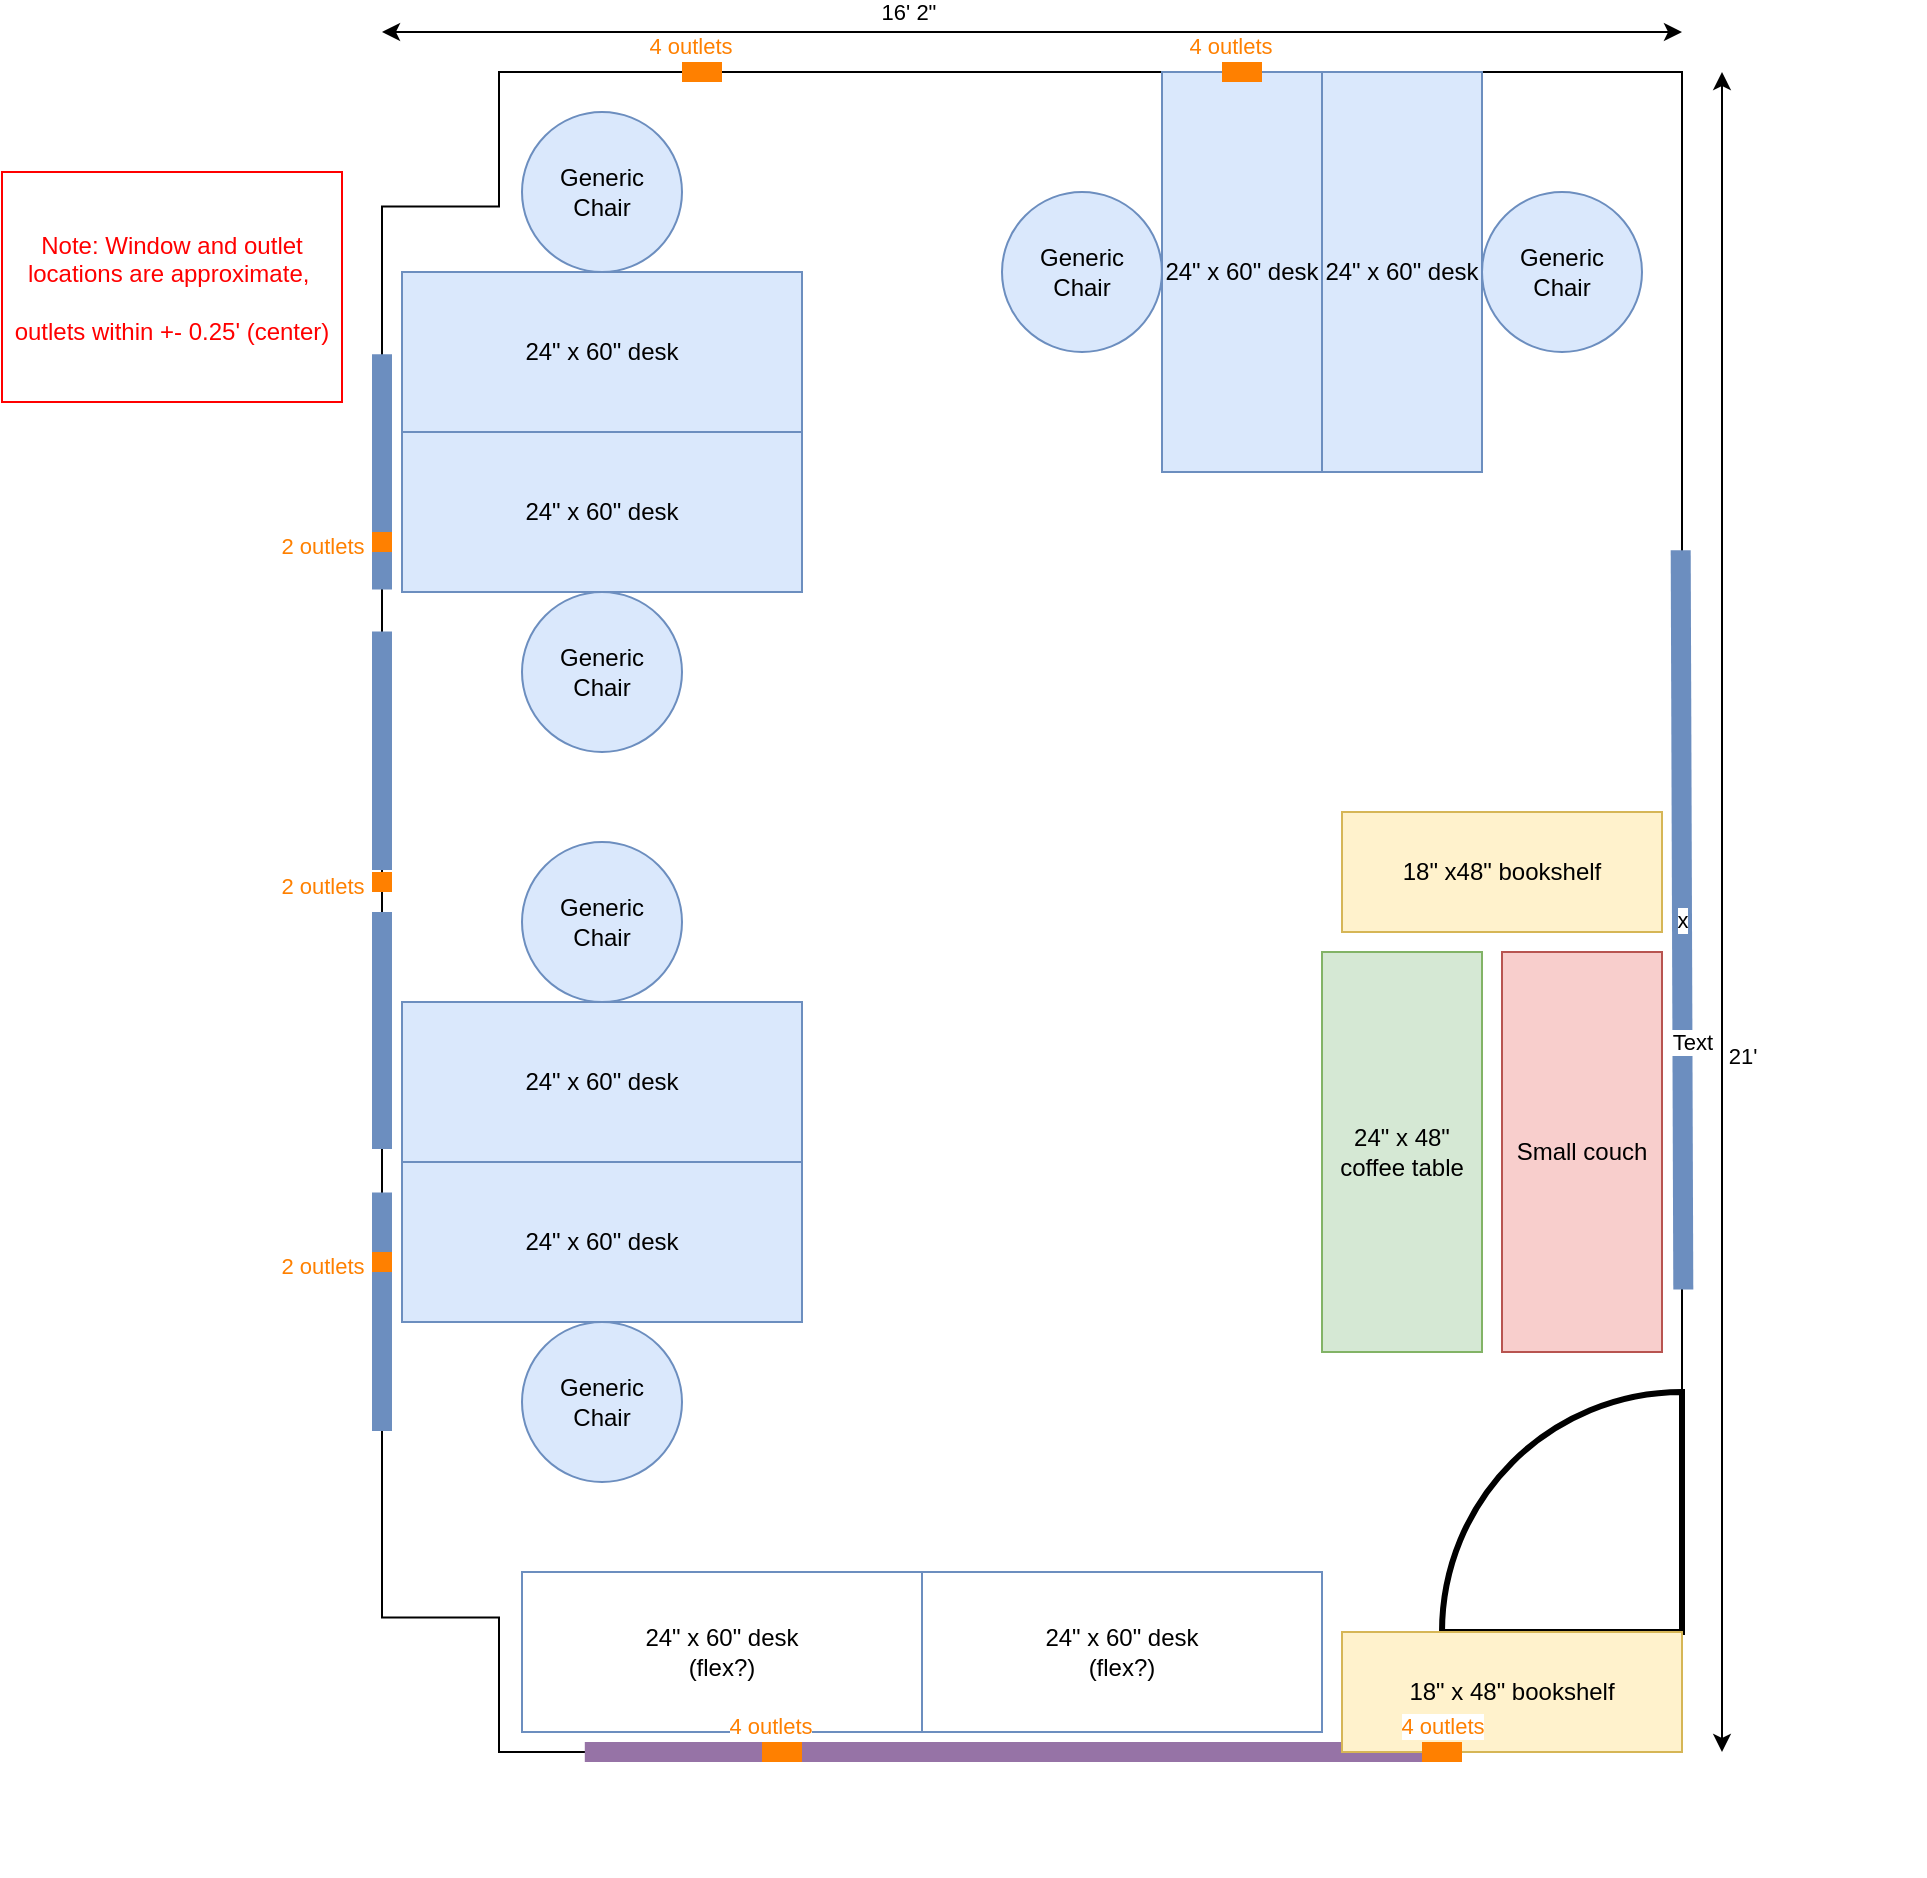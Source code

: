 <mxfile version="20.1.4" type="github" pages="12">
  <diagram name="FULL" id="cfkIHiAimT-sdduHXxQH">
    <mxGraphModel dx="1689" dy="1106" grid="1" gridSize="10" guides="1" tooltips="1" connect="1" arrows="1" fold="1" page="1" pageScale="1" pageWidth="1500" pageHeight="1500" math="0" shadow="0">
      <root>
        <mxCell id="ey8v2JyhgUSTHSup6wXb-0" />
        <mxCell id="ey8v2JyhgUSTHSup6wXb-1" parent="ey8v2JyhgUSTHSup6wXb-0" />
        <mxCell id="ey8v2JyhgUSTHSup6wXb-2" value="" style="verticalLabelPosition=bottom;verticalAlign=top;html=1;shape=mxgraph.basic.polygon;polyCoords=[[0.91,0],[0.91,0.08],[1,0.08],[1,0.92],[0.91,0.92],[0.91,1],[0,1],[0,0]];polyline=0;rotation=-180;" parent="ey8v2JyhgUSTHSup6wXb-1" vertex="1">
          <mxGeometry x="320" y="120" width="650" height="840" as="geometry" />
        </mxCell>
        <mxCell id="ey8v2JyhgUSTHSup6wXb-3" value="x" style="endArrow=none;html=1;rounded=0;fillColor=#dae8fc;strokeColor=#6c8ebf;strokeWidth=10;exitX=0.001;exitY=0.676;exitDx=0;exitDy=0;exitPerimeter=0;entryX=-0.001;entryY=0.236;entryDx=0;entryDy=0;entryPerimeter=0;" parent="ey8v2JyhgUSTHSup6wXb-1" edge="1">
          <mxGeometry width="50" height="50" relative="1" as="geometry">
            <mxPoint x="969.35" y="359.16" as="sourcePoint" />
            <mxPoint x="970.65" y="728.76" as="targetPoint" />
          </mxGeometry>
        </mxCell>
        <mxCell id="ey8v2JyhgUSTHSup6wXb-4" value="Text" style="edgeLabel;html=1;align=center;verticalAlign=middle;resizable=0;points=[];" parent="ey8v2JyhgUSTHSup6wXb-3" vertex="1" connectable="0">
          <mxGeometry x="0.33" y="5" relative="1" as="geometry">
            <mxPoint as="offset" />
          </mxGeometry>
        </mxCell>
        <mxCell id="ey8v2JyhgUSTHSup6wXb-5" value="" style="endArrow=none;html=1;rounded=0;fillColor=#dae8fc;strokeColor=#6c8ebf;strokeWidth=10;entryX=1;entryY=0.191;entryDx=0;entryDy=0;entryPerimeter=0;exitX=1;exitY=0.333;exitDx=0;exitDy=0;exitPerimeter=0;" parent="ey8v2JyhgUSTHSup6wXb-1" source="ey8v2JyhgUSTHSup6wXb-2" target="ey8v2JyhgUSTHSup6wXb-2" edge="1">
          <mxGeometry width="50" height="50" relative="1" as="geometry">
            <mxPoint x="1010" y="400" as="sourcePoint" />
            <mxPoint x="1010" y="280" as="targetPoint" />
          </mxGeometry>
        </mxCell>
        <mxCell id="ey8v2JyhgUSTHSup6wXb-6" value="" style="endArrow=none;html=1;rounded=0;fillColor=#dae8fc;strokeColor=#6c8ebf;strokeWidth=10;entryX=1;entryY=0.692;entryDx=0;entryDy=0;entryPerimeter=0;exitX=1;exitY=0.832;exitDx=0;exitDy=0;exitPerimeter=0;" parent="ey8v2JyhgUSTHSup6wXb-1" source="ey8v2JyhgUSTHSup6wXb-2" target="ey8v2JyhgUSTHSup6wXb-2" edge="1">
          <mxGeometry width="50" height="50" relative="1" as="geometry">
            <mxPoint x="980" y="820" as="sourcePoint" />
            <mxPoint x="980" y="700" as="targetPoint" />
          </mxGeometry>
        </mxCell>
        <mxCell id="ey8v2JyhgUSTHSup6wXb-7" value="" style="endArrow=none;html=1;rounded=0;fillColor=#dae8fc;strokeColor=#6c8ebf;strokeWidth=10;exitX=1;exitY=0.667;exitDx=0;exitDy=0;exitPerimeter=0;entryX=1;entryY=0.525;entryDx=0;entryDy=0;entryPerimeter=0;" parent="ey8v2JyhgUSTHSup6wXb-1" source="ey8v2JyhgUSTHSup6wXb-2" target="ey8v2JyhgUSTHSup6wXb-2" edge="1">
          <mxGeometry width="50" height="50" relative="1" as="geometry">
            <mxPoint x="980" y="680" as="sourcePoint" />
            <mxPoint x="960" y="560" as="targetPoint" />
          </mxGeometry>
        </mxCell>
        <mxCell id="ey8v2JyhgUSTHSup6wXb-8" value="" style="endArrow=none;html=1;rounded=0;fillColor=#dae8fc;strokeColor=#6c8ebf;strokeWidth=10;exitX=1;exitY=0.5;exitDx=0;exitDy=0;exitPerimeter=0;entryX=1;entryY=0.359;entryDx=0;entryDy=0;entryPerimeter=0;" parent="ey8v2JyhgUSTHSup6wXb-1" source="ey8v2JyhgUSTHSup6wXb-2" target="ey8v2JyhgUSTHSup6wXb-2" edge="1">
          <mxGeometry width="50" height="50" relative="1" as="geometry">
            <mxPoint x="980" y="540" as="sourcePoint" />
            <mxPoint x="980" y="420" as="targetPoint" />
          </mxGeometry>
        </mxCell>
        <mxCell id="ey8v2JyhgUSTHSup6wXb-9" value="" style="endArrow=none;html=1;rounded=0;fillColor=#e1d5e7;strokeColor=#9673a6;strokeWidth=10;exitX=0.844;exitY=0;exitDx=0;exitDy=0;exitPerimeter=0;entryX=0.198;entryY=0;entryDx=0;entryDy=0;entryPerimeter=0;" parent="ey8v2JyhgUSTHSup6wXb-1" source="ey8v2JyhgUSTHSup6wXb-2" target="ey8v2JyhgUSTHSup6wXb-2" edge="1">
          <mxGeometry width="50" height="50" relative="1" as="geometry">
            <mxPoint x="610" y="60" as="sourcePoint" />
            <mxPoint x="360" y="120" as="targetPoint" />
          </mxGeometry>
        </mxCell>
        <mxCell id="ey8v2JyhgUSTHSup6wXb-14" value="" style="endArrow=classic;startArrow=classic;html=1;rounded=0;" parent="ey8v2JyhgUSTHSup6wXb-1" edge="1">
          <mxGeometry width="50" height="50" relative="1" as="geometry">
            <mxPoint x="320" y="100" as="sourcePoint" />
            <mxPoint x="970" y="100" as="targetPoint" />
          </mxGeometry>
        </mxCell>
        <mxCell id="ey8v2JyhgUSTHSup6wXb-15" value="16&#39; 2&quot;" style="edgeLabel;html=1;align=center;verticalAlign=middle;resizable=0;points=[];" parent="ey8v2JyhgUSTHSup6wXb-14" vertex="1" connectable="0">
          <mxGeometry x="-0.193" y="3" relative="1" as="geometry">
            <mxPoint y="-7" as="offset" />
          </mxGeometry>
        </mxCell>
        <mxCell id="ey8v2JyhgUSTHSup6wXb-16" value="" style="endArrow=classic;startArrow=classic;html=1;rounded=0;" parent="ey8v2JyhgUSTHSup6wXb-1" edge="1">
          <mxGeometry width="50" height="50" relative="1" as="geometry">
            <mxPoint x="990" y="960" as="sourcePoint" />
            <mxPoint x="990" y="120" as="targetPoint" />
          </mxGeometry>
        </mxCell>
        <mxCell id="ey8v2JyhgUSTHSup6wXb-17" value="21&#39;" style="edgeLabel;html=1;align=center;verticalAlign=middle;resizable=0;points=[];" parent="ey8v2JyhgUSTHSup6wXb-16" vertex="1" connectable="0">
          <mxGeometry x="-0.193" y="3" relative="1" as="geometry">
            <mxPoint x="13" y="-9" as="offset" />
          </mxGeometry>
        </mxCell>
        <mxCell id="6NHNc_8Rr3skhuq6CxOa-43" value="" style="verticalLabelPosition=bottom;verticalAlign=top;html=1;shape=mxgraph.basic.pie;startAngle=0;endAngle=0.25;strokeColor=#000000;shadow=0;strokeWidth=3;rotation=-90;" parent="ey8v2JyhgUSTHSup6wXb-1" vertex="1">
          <mxGeometry x="850" y="780" width="240" height="240" as="geometry" />
        </mxCell>
        <mxCell id="ey8v2JyhgUSTHSup6wXb-40" value="Windows" parent="ey8v2JyhgUSTHSup6wXb-0" />
        <mxCell id="ey8v2JyhgUSTHSup6wXb-42" value="Cluster Furniture" parent="ey8v2JyhgUSTHSup6wXb-0" visible="0" />
        <mxCell id="6NHNc_8Rr3skhuq6CxOa-0" value="24&quot; x 60&quot; desk" style="rounded=0;whiteSpace=wrap;html=1;rotation=0;fillColor=#dae8fc;strokeColor=#6c8ebf;" parent="ey8v2JyhgUSTHSup6wXb-42" vertex="1">
          <mxGeometry x="330" y="730" width="200" height="80" as="geometry" />
        </mxCell>
        <mxCell id="6NHNc_8Rr3skhuq6CxOa-1" value="18&quot; x 36&quot; bookshelf" style="rounded=0;whiteSpace=wrap;html=1;fillColor=#fff2cc;strokeColor=#d6b656;" parent="ey8v2JyhgUSTHSup6wXb-42" vertex="1">
          <mxGeometry x="850" y="900" width="120" height="60" as="geometry" />
        </mxCell>
        <mxCell id="6NHNc_8Rr3skhuq6CxOa-2" value="Small couch" style="rounded=0;whiteSpace=wrap;html=1;strokeColor=#b85450;fillColor=#f8cecc;direction=west;" parent="ey8v2JyhgUSTHSup6wXb-42" vertex="1">
          <mxGeometry x="880" y="560" width="80" height="200" as="geometry" />
        </mxCell>
        <mxCell id="6NHNc_8Rr3skhuq6CxOa-3" value="24&quot; x 60&quot; desk" style="rounded=0;whiteSpace=wrap;html=1;rotation=0;fillColor=#dae8fc;strokeColor=#6c8ebf;direction=west;" parent="ey8v2JyhgUSTHSup6wXb-42" vertex="1">
          <mxGeometry x="330" y="650" width="200" height="80" as="geometry" />
        </mxCell>
        <mxCell id="6NHNc_8Rr3skhuq6CxOa-4" value="24&quot; x 60&quot; desk" style="rounded=0;whiteSpace=wrap;html=1;rotation=0;fillColor=#dae8fc;strokeColor=#6c8ebf;" parent="ey8v2JyhgUSTHSup6wXb-42" vertex="1">
          <mxGeometry x="330" y="280" width="200" height="80" as="geometry" />
        </mxCell>
        <mxCell id="6NHNc_8Rr3skhuq6CxOa-5" value="24&quot; x 60&quot; desk" style="rounded=0;whiteSpace=wrap;html=1;rotation=0;fillColor=#dae8fc;strokeColor=#6c8ebf;direction=south;" parent="ey8v2JyhgUSTHSup6wXb-42" vertex="1">
          <mxGeometry x="890" y="120" width="80" height="200" as="geometry" />
        </mxCell>
        <mxCell id="6NHNc_8Rr3skhuq6CxOa-6" value="24&quot; x 60&quot; desk" style="rounded=0;whiteSpace=wrap;html=1;rotation=0;fillColor=#dae8fc;strokeColor=#6c8ebf;direction=west;" parent="ey8v2JyhgUSTHSup6wXb-42" vertex="1">
          <mxGeometry x="330" y="360" width="200" height="80" as="geometry" />
        </mxCell>
        <mxCell id="6NHNc_8Rr3skhuq6CxOa-7" value="Generic &lt;br&gt;Chair" style="ellipse;whiteSpace=wrap;html=1;fillColor=#dae8fc;strokeColor=#6c8ebf;" parent="ey8v2JyhgUSTHSup6wXb-42" vertex="1">
          <mxGeometry x="390" y="820" width="80" height="80" as="geometry" />
        </mxCell>
        <mxCell id="6NHNc_8Rr3skhuq6CxOa-8" value="Generic &lt;br&gt;Chair" style="ellipse;whiteSpace=wrap;html=1;fillColor=#dae8fc;strokeColor=#6c8ebf;" parent="ey8v2JyhgUSTHSup6wXb-42" vertex="1">
          <mxGeometry x="400" y="560" width="80" height="80" as="geometry" />
        </mxCell>
        <mxCell id="6NHNc_8Rr3skhuq6CxOa-9" value="Generic &lt;br&gt;Chair" style="ellipse;whiteSpace=wrap;html=1;fillColor=#dae8fc;strokeColor=#6c8ebf;" parent="ey8v2JyhgUSTHSup6wXb-42" vertex="1">
          <mxGeometry x="410" y="450" width="80" height="80" as="geometry" />
        </mxCell>
        <mxCell id="6NHNc_8Rr3skhuq6CxOa-10" value="Generic &lt;br&gt;Chair" style="ellipse;whiteSpace=wrap;html=1;fillColor=#dae8fc;strokeColor=#6c8ebf;" parent="ey8v2JyhgUSTHSup6wXb-42" vertex="1">
          <mxGeometry x="420" y="190" width="80" height="80" as="geometry" />
        </mxCell>
        <mxCell id="6NHNc_8Rr3skhuq6CxOa-11" value="24&quot; x 60&quot; desk" style="rounded=0;whiteSpace=wrap;html=1;rotation=0;fillColor=#dae8fc;strokeColor=#6c8ebf;direction=south;" parent="ey8v2JyhgUSTHSup6wXb-42" vertex="1">
          <mxGeometry x="530" y="240" width="80" height="200" as="geometry" />
        </mxCell>
        <mxCell id="6NHNc_8Rr3skhuq6CxOa-12" value="Generic &lt;br&gt;Chair" style="ellipse;whiteSpace=wrap;html=1;fillColor=#dae8fc;strokeColor=#6c8ebf;" parent="ey8v2JyhgUSTHSup6wXb-42" vertex="1">
          <mxGeometry x="800" y="200" width="80" height="80" as="geometry" />
        </mxCell>
        <mxCell id="6NHNc_8Rr3skhuq6CxOa-13" value="Generic &lt;br&gt;Chair" style="ellipse;whiteSpace=wrap;html=1;fillColor=#dae8fc;strokeColor=#6c8ebf;" parent="ey8v2JyhgUSTHSup6wXb-42" vertex="1">
          <mxGeometry x="620" y="260" width="80" height="80" as="geometry" />
        </mxCell>
        <mxCell id="6NHNc_8Rr3skhuq6CxOa-14" value="24&quot; x 48&quot; coffee table" style="rounded=0;whiteSpace=wrap;html=1;rotation=0;fillColor=#d5e8d4;strokeColor=#82b366;direction=south;" parent="ey8v2JyhgUSTHSup6wXb-42" vertex="1">
          <mxGeometry x="790" y="560" width="80" height="200" as="geometry" />
        </mxCell>
        <mxCell id="6NHNc_8Rr3skhuq6CxOa-15" value="24&quot; x 60&quot; desk" style="rounded=0;whiteSpace=wrap;html=1;rotation=0;fillColor=#dae8fc;strokeColor=#6c8ebf;direction=south;" parent="ey8v2JyhgUSTHSup6wXb-42" vertex="1">
          <mxGeometry x="530" y="610" width="80" height="200" as="geometry" />
        </mxCell>
        <mxCell id="6NHNc_8Rr3skhuq6CxOa-16" value="Generic &lt;br&gt;Chair" style="ellipse;whiteSpace=wrap;html=1;fillColor=#dae8fc;strokeColor=#6c8ebf;" parent="ey8v2JyhgUSTHSup6wXb-42" vertex="1">
          <mxGeometry x="620" y="670" width="80" height="80" as="geometry" />
        </mxCell>
        <mxCell id="6NHNc_8Rr3skhuq6CxOa-17" value="24&quot; x 60&quot; desk" style="rounded=0;whiteSpace=wrap;html=1;rotation=0;fillColor=#dae8fc;strokeColor=#6c8ebf;direction=south;" parent="ey8v2JyhgUSTHSup6wXb-42" vertex="1">
          <mxGeometry x="890" y="320" width="80" height="200" as="geometry" />
        </mxCell>
        <mxCell id="6NHNc_8Rr3skhuq6CxOa-18" value="Generic &lt;br&gt;Chair" style="ellipse;whiteSpace=wrap;html=1;fillColor=#dae8fc;strokeColor=#6c8ebf;" parent="ey8v2JyhgUSTHSup6wXb-42" vertex="1">
          <mxGeometry x="800" y="380" width="80" height="80" as="geometry" />
        </mxCell>
        <mxCell id="6NHNc_8Rr3skhuq6CxOa-19" value="18&quot; x 36&quot; bookshelf" style="rounded=0;whiteSpace=wrap;html=1;fillColor=#fff2cc;strokeColor=#d6b656;direction=west;" parent="ey8v2JyhgUSTHSup6wXb-42" vertex="1">
          <mxGeometry x="730" y="900" width="120" height="60" as="geometry" />
        </mxCell>
        <mxCell id="6NHNc_8Rr3skhuq6CxOa-20" value="24&quot; x 48&quot; desk" style="rounded=0;whiteSpace=wrap;html=1;rotation=90;fillColor=#d5e8d4;strokeColor=#82b366;" parent="ey8v2JyhgUSTHSup6wXb-42" vertex="1">
          <mxGeometry x="1080" y="400" width="160" height="80" as="geometry" />
        </mxCell>
        <mxCell id="6NHNc_8Rr3skhuq6CxOa-21" value="30&quot; x 60&quot; desk" style="rounded=0;whiteSpace=wrap;html=1;rotation=90;fillColor=#dae8fc;strokeColor=#6c8ebf;" parent="ey8v2JyhgUSTHSup6wXb-42" vertex="1">
          <mxGeometry x="1170" y="410" width="200" height="100" as="geometry" />
        </mxCell>
        <mxCell id="6NHNc_8Rr3skhuq6CxOa-22" value="18&quot; x 36&quot; bookshelf" style="rounded=0;whiteSpace=wrap;html=1;fillColor=#fff2cc;strokeColor=#d6b656;direction=south;" parent="ey8v2JyhgUSTHSup6wXb-42" vertex="1">
          <mxGeometry x="1150" y="530" width="60" height="120" as="geometry" />
        </mxCell>
        <mxCell id="6NHNc_8Rr3skhuq6CxOa-23" value="Wall shelf" style="rounded=0;whiteSpace=wrap;html=1;fillColor=#f5f5f5;strokeColor=#666666;fontColor=#333333;" parent="ey8v2JyhgUSTHSup6wXb-42" vertex="1">
          <mxGeometry x="440" y="120" width="440" height="60" as="geometry" />
        </mxCell>
        <mxCell id="6NHNc_8Rr3skhuq6CxOa-24" value="Annotations" parent="ey8v2JyhgUSTHSup6wXb-0" />
        <mxCell id="6NHNc_8Rr3skhuq6CxOa-25" value="Note: Window and outlet locations are approximate,&amp;nbsp;&lt;br&gt;&lt;br&gt;outlets within +- 0.25&#39; (center)" style="text;html=1;strokeColor=#FF0000;fillColor=none;align=center;verticalAlign=middle;whiteSpace=wrap;rounded=0;fontColor=#FF0000;" parent="6NHNc_8Rr3skhuq6CxOa-24" vertex="1">
          <mxGeometry x="130" y="170" width="170" height="115" as="geometry" />
        </mxCell>
        <mxCell id="6NHNc_8Rr3skhuq6CxOa-42" value="Perimeter furniture" parent="ey8v2JyhgUSTHSup6wXb-0" visible="0" />
        <mxCell id="SyPgG_GoIG9ut0w4v-rR-0" value="Tan rectangular" style="rounded=0;whiteSpace=wrap;html=1;rotation=0;fillColor=#dae8fc;strokeColor=#6c8ebf;direction=south;" parent="6NHNc_8Rr3skhuq6CxOa-42" vertex="1">
          <mxGeometry x="330" y="610" width="80" height="200" as="geometry" />
        </mxCell>
        <mxCell id="SyPgG_GoIG9ut0w4v-rR-1" value="Tan rounded end" style="rounded=0;whiteSpace=wrap;html=1;rotation=0;fillColor=#dae8fc;strokeColor=#6c8ebf;direction=north;" parent="6NHNc_8Rr3skhuq6CxOa-42" vertex="1">
          <mxGeometry x="330" y="410" width="80" height="200" as="geometry" />
        </mxCell>
        <mxCell id="SyPgG_GoIG9ut0w4v-rR-2" value="White desk" style="rounded=0;whiteSpace=wrap;html=1;rotation=0;fillColor=#dae8fc;strokeColor=#6c8ebf;" parent="6NHNc_8Rr3skhuq6CxOa-42" vertex="1">
          <mxGeometry x="420" y="120" width="200" height="80" as="geometry" />
        </mxCell>
        <mxCell id="SyPgG_GoIG9ut0w4v-rR-3" value="White desk" style="rounded=0;whiteSpace=wrap;html=1;rotation=0;fillColor=#dae8fc;strokeColor=#6c8ebf;direction=south;" parent="6NHNc_8Rr3skhuq6CxOa-42" vertex="1">
          <mxGeometry x="880" y="360" width="80" height="200" as="geometry" />
        </mxCell>
        <mxCell id="SyPgG_GoIG9ut0w4v-rR-4" value="Tan rounded end" style="rounded=0;whiteSpace=wrap;html=1;rotation=0;fillColor=#dae8fc;strokeColor=#6c8ebf;direction=north;" parent="6NHNc_8Rr3skhuq6CxOa-42" vertex="1">
          <mxGeometry x="880" y="570" width="80" height="200" as="geometry" />
        </mxCell>
        <mxCell id="SyPgG_GoIG9ut0w4v-rR-5" value="Tan rectangular" style="rounded=0;whiteSpace=wrap;html=1;rotation=0;fillColor=#dae8fc;strokeColor=#6c8ebf;direction=north;" parent="6NHNc_8Rr3skhuq6CxOa-42" vertex="1">
          <mxGeometry x="330" y="210" width="80" height="200" as="geometry" />
        </mxCell>
        <mxCell id="SyPgG_GoIG9ut0w4v-rR-6" value="White desk" style="rounded=0;whiteSpace=wrap;html=1;rotation=0;fillColor=#dae8fc;strokeColor=#6c8ebf;" parent="6NHNc_8Rr3skhuq6CxOa-42" vertex="1">
          <mxGeometry x="770" y="270" width="200" height="80" as="geometry" />
        </mxCell>
        <mxCell id="SyPgG_GoIG9ut0w4v-rR-8" value="Tan extra-long" style="rounded=0;whiteSpace=wrap;html=1;rotation=0;fillColor=#dae8fc;strokeColor=#6c8ebf;" parent="6NHNc_8Rr3skhuq6CxOa-42" vertex="1">
          <mxGeometry x="400" y="870" width="360" height="80" as="geometry" />
        </mxCell>
        <mxCell id="8DxBXr2Dj_teXoaysnRo-0" value="18&quot; x 48&quot; bookshelf" style="rounded=0;whiteSpace=wrap;html=1;fillColor=#fff2cc;strokeColor=#d6b656;direction=west;" parent="6NHNc_8Rr3skhuq6CxOa-42" vertex="1">
          <mxGeometry x="810" y="900" width="160" height="60" as="geometry" />
        </mxCell>
        <mxCell id="8DxBXr2Dj_teXoaysnRo-1" value="Tan short" style="rounded=0;whiteSpace=wrap;html=1;rotation=0;fillColor=#dae8fc;strokeColor=#6c8ebf;" parent="6NHNc_8Rr3skhuq6CxOa-42" vertex="1">
          <mxGeometry x="550" y="480" width="160" height="80" as="geometry" />
        </mxCell>
        <mxCell id="md4eb73bnx5T6eNj7xSm-1" value="Remove" parent="ey8v2JyhgUSTHSup6wXb-0" visible="0" />
        <mxCell id="md4eb73bnx5T6eNj7xSm-2" value="Wall shelf" style="rounded=0;whiteSpace=wrap;html=1;fillColor=#f5f5f5;strokeColor=#666666;fontColor=#333333;" parent="md4eb73bnx5T6eNj7xSm-1" vertex="1">
          <mxGeometry x="440" y="120" width="440" height="60" as="geometry" />
        </mxCell>
        <mxCell id="md4eb73bnx5T6eNj7xSm-3" value="Minifridge" style="rounded=0;whiteSpace=wrap;html=1;fillColor=#f5f5f5;strokeColor=#666666;fontColor=#333333;" parent="md4eb73bnx5T6eNj7xSm-1" vertex="1">
          <mxGeometry x="720" y="280" width="40" height="60" as="geometry" />
        </mxCell>
        <mxCell id="md4eb73bnx5T6eNj7xSm-4" value="Whiteboard" style="rounded=0;whiteSpace=wrap;html=1;fillColor=#f5f5f5;strokeColor=#666666;fontColor=#333333;" parent="md4eb73bnx5T6eNj7xSm-1" vertex="1">
          <mxGeometry x="1100" y="360" width="10" height="200" as="geometry" />
        </mxCell>
        <mxCell id="md4eb73bnx5T6eNj7xSm-7" value="Whiteboard" style="rounded=0;whiteSpace=wrap;html=1;fillColor=#f5f5f5;strokeColor=#666666;fontColor=#333333;" parent="md4eb73bnx5T6eNj7xSm-1" vertex="1">
          <mxGeometry x="1070" y="360" width="10" height="120" as="geometry" />
        </mxCell>
        <mxCell id="lkfWC7q_pBs8bp8PAqy5-0" value="Proposed 2+2+2" parent="ey8v2JyhgUSTHSup6wXb-0" />
        <mxCell id="lkfWC7q_pBs8bp8PAqy5-1" value="18&quot; x48&quot; bookshelf" style="rounded=0;whiteSpace=wrap;html=1;fillColor=#fff2cc;strokeColor=#d6b656;direction=west;" vertex="1" parent="lkfWC7q_pBs8bp8PAqy5-0">
          <mxGeometry x="800" y="490" width="160" height="60" as="geometry" />
        </mxCell>
        <mxCell id="lkfWC7q_pBs8bp8PAqy5-2" value="18&quot; x 48&quot; bookshelf" style="rounded=0;whiteSpace=wrap;html=1;fillColor=#fff2cc;strokeColor=#d6b656;" vertex="1" parent="lkfWC7q_pBs8bp8PAqy5-0">
          <mxGeometry x="800" y="900" width="170" height="60" as="geometry" />
        </mxCell>
        <mxCell id="lkfWC7q_pBs8bp8PAqy5-3" value="Small couch" style="rounded=0;whiteSpace=wrap;html=1;strokeColor=#b85450;fillColor=#f8cecc;direction=west;" vertex="1" parent="lkfWC7q_pBs8bp8PAqy5-0">
          <mxGeometry x="880" y="560" width="80" height="200" as="geometry" />
        </mxCell>
        <mxCell id="lkfWC7q_pBs8bp8PAqy5-4" value="24&quot; x 60&quot; desk" style="rounded=0;whiteSpace=wrap;html=1;rotation=0;fillColor=#dae8fc;strokeColor=#6c8ebf;direction=east;" vertex="1" parent="lkfWC7q_pBs8bp8PAqy5-0">
          <mxGeometry x="330" y="585" width="200" height="80" as="geometry" />
        </mxCell>
        <mxCell id="lkfWC7q_pBs8bp8PAqy5-5" value="24&quot; x 60&quot; desk" style="rounded=0;whiteSpace=wrap;html=1;rotation=0;fillColor=#dae8fc;strokeColor=#6c8ebf;direction=south;" vertex="1" parent="lkfWC7q_pBs8bp8PAqy5-0">
          <mxGeometry x="710" y="120" width="80" height="200" as="geometry" />
        </mxCell>
        <mxCell id="lkfWC7q_pBs8bp8PAqy5-6" value="24&quot; x 60&quot; desk" style="rounded=0;whiteSpace=wrap;html=1;rotation=0;fillColor=#dae8fc;strokeColor=#6c8ebf;direction=north;" vertex="1" parent="lkfWC7q_pBs8bp8PAqy5-0">
          <mxGeometry x="790" y="120" width="80" height="200" as="geometry" />
        </mxCell>
        <mxCell id="lkfWC7q_pBs8bp8PAqy5-7" value="Generic &lt;br&gt;Chair" style="ellipse;whiteSpace=wrap;html=1;fillColor=#dae8fc;strokeColor=#6c8ebf;" vertex="1" parent="lkfWC7q_pBs8bp8PAqy5-0">
          <mxGeometry x="390" y="745" width="80" height="80" as="geometry" />
        </mxCell>
        <mxCell id="lkfWC7q_pBs8bp8PAqy5-8" value="Generic &lt;br&gt;Chair" style="ellipse;whiteSpace=wrap;html=1;fillColor=#dae8fc;strokeColor=#6c8ebf;" vertex="1" parent="lkfWC7q_pBs8bp8PAqy5-0">
          <mxGeometry x="390" y="505" width="80" height="80" as="geometry" />
        </mxCell>
        <mxCell id="lkfWC7q_pBs8bp8PAqy5-9" value="Generic &lt;br&gt;Chair" style="ellipse;whiteSpace=wrap;html=1;fillColor=#dae8fc;strokeColor=#6c8ebf;" vertex="1" parent="lkfWC7q_pBs8bp8PAqy5-0">
          <mxGeometry x="630" y="180" width="80" height="80" as="geometry" />
        </mxCell>
        <mxCell id="lkfWC7q_pBs8bp8PAqy5-10" value="24&quot; x 48&quot; coffee table" style="rounded=0;whiteSpace=wrap;html=1;rotation=0;fillColor=#d5e8d4;strokeColor=#82b366;direction=south;" vertex="1" parent="lkfWC7q_pBs8bp8PAqy5-0">
          <mxGeometry x="790" y="560" width="80" height="200" as="geometry" />
        </mxCell>
        <mxCell id="lkfWC7q_pBs8bp8PAqy5-12" value="24&quot; x 60&quot; desk" style="rounded=0;whiteSpace=wrap;html=1;rotation=0;fillColor=#dae8fc;strokeColor=#6c8ebf;direction=west;" vertex="1" parent="lkfWC7q_pBs8bp8PAqy5-0">
          <mxGeometry x="330" y="665" width="200" height="80" as="geometry" />
        </mxCell>
        <mxCell id="lkfWC7q_pBs8bp8PAqy5-14" value="Generic &lt;br&gt;Chair" style="ellipse;whiteSpace=wrap;html=1;fillColor=#dae8fc;strokeColor=#6c8ebf;" vertex="1" parent="lkfWC7q_pBs8bp8PAqy5-0">
          <mxGeometry x="870" y="180" width="80" height="80" as="geometry" />
        </mxCell>
        <mxCell id="lkfWC7q_pBs8bp8PAqy5-15" value="24&quot; x 60&quot; desk" style="rounded=0;whiteSpace=wrap;html=1;rotation=0;fillColor=#dae8fc;strokeColor=#6c8ebf;" vertex="1" parent="lkfWC7q_pBs8bp8PAqy5-0">
          <mxGeometry x="330" y="300" width="200" height="80" as="geometry" />
        </mxCell>
        <mxCell id="lkfWC7q_pBs8bp8PAqy5-16" value="24&quot; x 60&quot; desk" style="rounded=0;whiteSpace=wrap;html=1;rotation=0;fillColor=#dae8fc;strokeColor=#6c8ebf;direction=west;" vertex="1" parent="lkfWC7q_pBs8bp8PAqy5-0">
          <mxGeometry x="330" y="220" width="200" height="80" as="geometry" />
        </mxCell>
        <mxCell id="lkfWC7q_pBs8bp8PAqy5-17" value="Generic &lt;br&gt;Chair" style="ellipse;whiteSpace=wrap;html=1;fillColor=#dae8fc;strokeColor=#6c8ebf;" vertex="1" parent="lkfWC7q_pBs8bp8PAqy5-0">
          <mxGeometry x="390" y="380" width="80" height="80" as="geometry" />
        </mxCell>
        <mxCell id="lkfWC7q_pBs8bp8PAqy5-18" value="Generic &lt;br&gt;Chair" style="ellipse;whiteSpace=wrap;html=1;fillColor=#dae8fc;strokeColor=#6c8ebf;" vertex="1" parent="lkfWC7q_pBs8bp8PAqy5-0">
          <mxGeometry x="390" y="140" width="80" height="80" as="geometry" />
        </mxCell>
        <mxCell id="lkfWC7q_pBs8bp8PAqy5-19" value="24&quot; x 60&quot; desk&lt;br&gt;(flex?)" style="rounded=0;whiteSpace=wrap;html=1;rotation=0;direction=east;fillColor=#FFFFFF;strokeColor=#6c8ebf;" vertex="1" parent="lkfWC7q_pBs8bp8PAqy5-0">
          <mxGeometry x="390" y="870" width="200" height="80" as="geometry" />
        </mxCell>
        <mxCell id="lkfWC7q_pBs8bp8PAqy5-20" value="24&quot; x 60&quot; desk&lt;br&gt;(flex?)" style="rounded=0;whiteSpace=wrap;html=1;rotation=0;direction=east;fillColor=#FFFFFF;strokeColor=#6c8ebf;" vertex="1" parent="lkfWC7q_pBs8bp8PAqy5-0">
          <mxGeometry x="590" y="870" width="200" height="80" as="geometry" />
        </mxCell>
        <mxCell id="vNGhFJvk4hw9cwev_HnV-0" value="Proposed 3+3+2" visible="0" parent="ey8v2JyhgUSTHSup6wXb-0" />
        <mxCell id="vNGhFJvk4hw9cwev_HnV-1" value="18&quot; x48&quot; bookshelf" style="rounded=0;whiteSpace=wrap;html=1;fillColor=#fff2cc;strokeColor=#d6b656;direction=west;" vertex="1" parent="vNGhFJvk4hw9cwev_HnV-0">
          <mxGeometry x="800" y="500" width="160" height="60" as="geometry" />
        </mxCell>
        <mxCell id="vNGhFJvk4hw9cwev_HnV-2" value="18&quot; x 48&quot; bookshelf" style="rounded=0;whiteSpace=wrap;html=1;fillColor=#fff2cc;strokeColor=#d6b656;" vertex="1" parent="vNGhFJvk4hw9cwev_HnV-0">
          <mxGeometry x="800" y="900" width="170" height="60" as="geometry" />
        </mxCell>
        <mxCell id="vNGhFJvk4hw9cwev_HnV-3" value="Small couch" style="rounded=0;whiteSpace=wrap;html=1;strokeColor=#b85450;fillColor=#f8cecc;direction=west;" vertex="1" parent="vNGhFJvk4hw9cwev_HnV-0">
          <mxGeometry x="880" y="560" width="80" height="200" as="geometry" />
        </mxCell>
        <mxCell id="vNGhFJvk4hw9cwev_HnV-4" value="24&quot; x 60&quot; desk" style="rounded=0;whiteSpace=wrap;html=1;rotation=0;fillColor=#dae8fc;strokeColor=#6c8ebf;direction=east;" vertex="1" parent="vNGhFJvk4hw9cwev_HnV-0">
          <mxGeometry x="330" y="620" width="200" height="80" as="geometry" />
        </mxCell>
        <mxCell id="vNGhFJvk4hw9cwev_HnV-5" value="24&quot; x 60&quot; desk" style="rounded=0;whiteSpace=wrap;html=1;rotation=0;fillColor=#dae8fc;strokeColor=#6c8ebf;direction=south;" vertex="1" parent="vNGhFJvk4hw9cwev_HnV-0">
          <mxGeometry x="730" y="120" width="80" height="200" as="geometry" />
        </mxCell>
        <mxCell id="vNGhFJvk4hw9cwev_HnV-6" value="24&quot; x 60&quot; desk" style="rounded=0;whiteSpace=wrap;html=1;rotation=0;fillColor=#dae8fc;strokeColor=#6c8ebf;direction=north;" vertex="1" parent="vNGhFJvk4hw9cwev_HnV-0">
          <mxGeometry x="810" y="120" width="80" height="200" as="geometry" />
        </mxCell>
        <mxCell id="vNGhFJvk4hw9cwev_HnV-7" value="Generic &lt;br&gt;Chair" style="ellipse;whiteSpace=wrap;html=1;fillColor=#dae8fc;strokeColor=#6c8ebf;" vertex="1" parent="vNGhFJvk4hw9cwev_HnV-0">
          <mxGeometry x="390" y="780" width="80" height="80" as="geometry" />
        </mxCell>
        <mxCell id="vNGhFJvk4hw9cwev_HnV-8" value="Generic &lt;br&gt;Chair" style="ellipse;whiteSpace=wrap;html=1;fillColor=#dae8fc;strokeColor=#6c8ebf;" vertex="1" parent="vNGhFJvk4hw9cwev_HnV-0">
          <mxGeometry x="390" y="540" width="80" height="80" as="geometry" />
        </mxCell>
        <mxCell id="vNGhFJvk4hw9cwev_HnV-9" value="Generic &lt;br&gt;Chair" style="ellipse;whiteSpace=wrap;html=1;fillColor=#dae8fc;strokeColor=#6c8ebf;" vertex="1" parent="vNGhFJvk4hw9cwev_HnV-0">
          <mxGeometry x="650" y="180" width="80" height="80" as="geometry" />
        </mxCell>
        <mxCell id="vNGhFJvk4hw9cwev_HnV-10" value="24&quot; x 48&quot; coffee table" style="rounded=0;whiteSpace=wrap;html=1;rotation=0;fillColor=#d5e8d4;strokeColor=#82b366;direction=south;" vertex="1" parent="vNGhFJvk4hw9cwev_HnV-0">
          <mxGeometry x="790" y="560" width="80" height="200" as="geometry" />
        </mxCell>
        <mxCell id="vNGhFJvk4hw9cwev_HnV-11" value="24&quot; x 60&quot; desk&lt;br&gt;(flex?)" style="rounded=0;whiteSpace=wrap;html=1;rotation=0;fillColor=#FFFFFF;strokeColor=#6c8ebf;direction=south;" vertex="1" parent="vNGhFJvk4hw9cwev_HnV-0">
          <mxGeometry x="1230" y="540" width="80" height="200" as="geometry" />
        </mxCell>
        <mxCell id="vNGhFJvk4hw9cwev_HnV-12" value="24&quot; x 60&quot; desk" style="rounded=0;whiteSpace=wrap;html=1;rotation=0;fillColor=#dae8fc;strokeColor=#6c8ebf;direction=west;" vertex="1" parent="vNGhFJvk4hw9cwev_HnV-0">
          <mxGeometry x="330" y="700" width="200" height="80" as="geometry" />
        </mxCell>
        <mxCell id="vNGhFJvk4hw9cwev_HnV-13" value="24&quot; x 60&quot; desk&lt;br&gt;(flex?)" style="rounded=0;whiteSpace=wrap;html=1;rotation=0;direction=east;fillColor=#FFFFFF;strokeColor=#6c8ebf;" vertex="1" parent="vNGhFJvk4hw9cwev_HnV-0">
          <mxGeometry x="690" y="320" width="200" height="80" as="geometry" />
        </mxCell>
        <mxCell id="vNGhFJvk4hw9cwev_HnV-14" value="Generic &lt;br&gt;Chair" style="ellipse;whiteSpace=wrap;html=1;fillColor=#dae8fc;strokeColor=#6c8ebf;" vertex="1" parent="vNGhFJvk4hw9cwev_HnV-0">
          <mxGeometry x="890" y="180" width="80" height="80" as="geometry" />
        </mxCell>
        <mxCell id="vNGhFJvk4hw9cwev_HnV-15" value="24&quot; x 60&quot; desk" style="rounded=0;whiteSpace=wrap;html=1;rotation=0;fillColor=#dae8fc;strokeColor=#6c8ebf;" vertex="1" parent="vNGhFJvk4hw9cwev_HnV-0">
          <mxGeometry x="1070" y="390" width="200" height="80" as="geometry" />
        </mxCell>
        <mxCell id="vNGhFJvk4hw9cwev_HnV-16" value="24&quot; x 60&quot; desk" style="rounded=0;whiteSpace=wrap;html=1;rotation=0;fillColor=#dae8fc;strokeColor=#6c8ebf;direction=west;" vertex="1" parent="vNGhFJvk4hw9cwev_HnV-0">
          <mxGeometry x="410" y="340" width="200" height="80" as="geometry" />
        </mxCell>
        <mxCell id="vNGhFJvk4hw9cwev_HnV-17" value="Generic &lt;br&gt;Chair" style="ellipse;whiteSpace=wrap;html=1;fillColor=#dae8fc;strokeColor=#6c8ebf;" vertex="1" parent="vNGhFJvk4hw9cwev_HnV-0">
          <mxGeometry x="450" y="420" width="80" height="80" as="geometry" />
        </mxCell>
        <mxCell id="vNGhFJvk4hw9cwev_HnV-18" value="Generic &lt;br&gt;Chair" style="ellipse;whiteSpace=wrap;html=1;fillColor=#dae8fc;strokeColor=#6c8ebf;" vertex="1" parent="vNGhFJvk4hw9cwev_HnV-0">
          <mxGeometry x="1090" y="660" width="80" height="80" as="geometry" />
        </mxCell>
        <mxCell id="vNGhFJvk4hw9cwev_HnV-19" value="24&quot; x 60&quot; desk&lt;br&gt;(flex?)" style="rounded=0;whiteSpace=wrap;html=1;rotation=0;direction=east;fillColor=#FFFFFF;strokeColor=#6c8ebf;" vertex="1" parent="vNGhFJvk4hw9cwev_HnV-0">
          <mxGeometry x="1080" y="850" width="200" height="80" as="geometry" />
        </mxCell>
        <mxCell id="vNGhFJvk4hw9cwev_HnV-20" value="24&quot; x 60&quot; desk&lt;br&gt;(flex?)" style="rounded=0;whiteSpace=wrap;html=1;rotation=0;direction=east;fillColor=#FFFFFF;strokeColor=#6c8ebf;" vertex="1" parent="vNGhFJvk4hw9cwev_HnV-0">
          <mxGeometry x="590" y="870" width="200" height="80" as="geometry" />
        </mxCell>
        <mxCell id="vNGhFJvk4hw9cwev_HnV-21" value="24&quot; x 60&quot; desk" style="rounded=0;whiteSpace=wrap;html=1;rotation=0;fillColor=#dae8fc;strokeColor=#6c8ebf;direction=south;" vertex="1" parent="vNGhFJvk4hw9cwev_HnV-0">
          <mxGeometry x="410" y="140" width="80" height="200" as="geometry" />
        </mxCell>
        <mxCell id="vNGhFJvk4hw9cwev_HnV-22" value="24&quot; x 60&quot; desk" style="rounded=0;whiteSpace=wrap;html=1;rotation=0;fillColor=#dae8fc;strokeColor=#6c8ebf;direction=north;" vertex="1" parent="vNGhFJvk4hw9cwev_HnV-0">
          <mxGeometry x="490" y="140" width="80" height="200" as="geometry" />
        </mxCell>
        <mxCell id="vNGhFJvk4hw9cwev_HnV-23" value="Generic &lt;br&gt;Chair" style="ellipse;whiteSpace=wrap;html=1;fillColor=#dae8fc;strokeColor=#6c8ebf;" vertex="1" parent="vNGhFJvk4hw9cwev_HnV-0">
          <mxGeometry x="330" y="200" width="80" height="80" as="geometry" />
        </mxCell>
        <mxCell id="vNGhFJvk4hw9cwev_HnV-24" value="Generic &lt;br&gt;Chair" style="ellipse;whiteSpace=wrap;html=1;fillColor=#dae8fc;strokeColor=#6c8ebf;" vertex="1" parent="vNGhFJvk4hw9cwev_HnV-0">
          <mxGeometry x="570" y="200" width="80" height="80" as="geometry" />
        </mxCell>
        <mxCell id="ey8v2JyhgUSTHSup6wXb-41" value="Outlets" parent="ey8v2JyhgUSTHSup6wXb-0" />
        <mxCell id="6NHNc_8Rr3skhuq6CxOa-26" value="" style="endArrow=none;html=1;rounded=0;fillColor=#dae8fc;strokeColor=#FF8000;strokeWidth=10;fontColor=#FF0000;" parent="ey8v2JyhgUSTHSup6wXb-41" edge="1">
          <mxGeometry width="50" height="50" relative="1" as="geometry">
            <mxPoint x="320" y="720" as="sourcePoint" />
            <mxPoint x="320" y="710" as="targetPoint" />
          </mxGeometry>
        </mxCell>
        <mxCell id="6NHNc_8Rr3skhuq6CxOa-27" value="&lt;font color=&quot;#ff8000&quot;&gt;2 outlets&lt;/font&gt;" style="edgeLabel;html=1;align=center;verticalAlign=middle;resizable=0;points=[];fontColor=#FF0000;" parent="6NHNc_8Rr3skhuq6CxOa-26" vertex="1" connectable="0">
          <mxGeometry x="-0.282" y="-3" relative="1" as="geometry">
            <mxPoint x="-33" as="offset" />
          </mxGeometry>
        </mxCell>
        <mxCell id="6NHNc_8Rr3skhuq6CxOa-29" value="" style="endArrow=none;html=1;rounded=0;fillColor=#dae8fc;strokeColor=#FF8000;strokeWidth=10;fontColor=#FF0000;" parent="ey8v2JyhgUSTHSup6wXb-41" edge="1">
          <mxGeometry width="50" height="50" relative="1" as="geometry">
            <mxPoint x="320" y="530" as="sourcePoint" />
            <mxPoint x="320" y="520" as="targetPoint" />
          </mxGeometry>
        </mxCell>
        <mxCell id="6NHNc_8Rr3skhuq6CxOa-30" value="&lt;font color=&quot;#ff8000&quot;&gt;2 outlets&lt;/font&gt;" style="edgeLabel;html=1;align=center;verticalAlign=middle;resizable=0;points=[];fontColor=#FF0000;" parent="6NHNc_8Rr3skhuq6CxOa-29" vertex="1" connectable="0">
          <mxGeometry x="-0.282" y="-3" relative="1" as="geometry">
            <mxPoint x="-33" as="offset" />
          </mxGeometry>
        </mxCell>
        <mxCell id="6NHNc_8Rr3skhuq6CxOa-31" value="" style="endArrow=none;html=1;rounded=0;fillColor=#dae8fc;strokeColor=#FF8000;strokeWidth=10;fontColor=#FF0000;" parent="ey8v2JyhgUSTHSup6wXb-41" edge="1">
          <mxGeometry width="50" height="50" relative="1" as="geometry">
            <mxPoint x="320" y="360" as="sourcePoint" />
            <mxPoint x="320" y="350" as="targetPoint" />
          </mxGeometry>
        </mxCell>
        <mxCell id="6NHNc_8Rr3skhuq6CxOa-32" value="&lt;font color=&quot;#ff8000&quot;&gt;2 outlets&lt;/font&gt;" style="edgeLabel;html=1;align=center;verticalAlign=middle;resizable=0;points=[];fontColor=#FF0000;" parent="6NHNc_8Rr3skhuq6CxOa-31" vertex="1" connectable="0">
          <mxGeometry x="-0.282" y="-3" relative="1" as="geometry">
            <mxPoint x="-33" as="offset" />
          </mxGeometry>
        </mxCell>
        <mxCell id="6NHNc_8Rr3skhuq6CxOa-33" value="" style="endArrow=none;html=1;rounded=0;fillColor=#dae8fc;strokeColor=#FF8000;strokeWidth=10;fontColor=#FF0000;" parent="ey8v2JyhgUSTHSup6wXb-41" edge="1">
          <mxGeometry width="50" height="50" relative="1" as="geometry">
            <mxPoint x="490" y="120" as="sourcePoint" />
            <mxPoint x="470" y="120" as="targetPoint" />
          </mxGeometry>
        </mxCell>
        <mxCell id="6NHNc_8Rr3skhuq6CxOa-34" value="&lt;font color=&quot;#ff8000&quot;&gt;4 outlets&lt;/font&gt;" style="edgeLabel;html=1;align=center;verticalAlign=middle;resizable=0;points=[];fontColor=#FF0000;" parent="6NHNc_8Rr3skhuq6CxOa-33" vertex="1" connectable="0">
          <mxGeometry x="-0.282" y="-3" relative="1" as="geometry">
            <mxPoint x="-9" y="-10" as="offset" />
          </mxGeometry>
        </mxCell>
        <mxCell id="6NHNc_8Rr3skhuq6CxOa-35" value="" style="endArrow=none;html=1;rounded=0;fillColor=#dae8fc;strokeColor=#FF8000;strokeWidth=10;fontColor=#FF0000;" parent="ey8v2JyhgUSTHSup6wXb-41" edge="1">
          <mxGeometry width="50" height="50" relative="1" as="geometry">
            <mxPoint x="760" y="120" as="sourcePoint" />
            <mxPoint x="740" y="120" as="targetPoint" />
          </mxGeometry>
        </mxCell>
        <mxCell id="6NHNc_8Rr3skhuq6CxOa-36" value="&lt;font color=&quot;#ff8000&quot;&gt;4 outlets&lt;/font&gt;" style="edgeLabel;html=1;align=center;verticalAlign=middle;resizable=0;points=[];fontColor=#FF0000;" parent="6NHNc_8Rr3skhuq6CxOa-35" vertex="1" connectable="0">
          <mxGeometry x="-0.282" y="-3" relative="1" as="geometry">
            <mxPoint x="-9" y="-10" as="offset" />
          </mxGeometry>
        </mxCell>
        <mxCell id="6NHNc_8Rr3skhuq6CxOa-37" value="" style="endArrow=none;html=1;rounded=0;fillColor=#dae8fc;strokeColor=#FF8000;strokeWidth=10;fontColor=#FF0000;" parent="ey8v2JyhgUSTHSup6wXb-41" edge="1">
          <mxGeometry width="50" height="50" relative="1" as="geometry">
            <mxPoint x="530" y="960" as="sourcePoint" />
            <mxPoint x="510" y="960" as="targetPoint" />
          </mxGeometry>
        </mxCell>
        <mxCell id="6NHNc_8Rr3skhuq6CxOa-38" value="&lt;font color=&quot;#ff8000&quot;&gt;4 outlets&lt;/font&gt;" style="edgeLabel;html=1;align=center;verticalAlign=middle;resizable=0;points=[];fontColor=#FF0000;" parent="6NHNc_8Rr3skhuq6CxOa-37" vertex="1" connectable="0">
          <mxGeometry x="-0.282" y="-3" relative="1" as="geometry">
            <mxPoint x="-9" y="-10" as="offset" />
          </mxGeometry>
        </mxCell>
        <mxCell id="6NHNc_8Rr3skhuq6CxOa-39" value="" style="endArrow=none;html=1;rounded=0;fillColor=#dae8fc;strokeColor=#FF8000;strokeWidth=10;fontColor=#FF0000;" parent="ey8v2JyhgUSTHSup6wXb-41" edge="1">
          <mxGeometry width="50" height="50" relative="1" as="geometry">
            <mxPoint x="860" y="960" as="sourcePoint" />
            <mxPoint x="840" y="960" as="targetPoint" />
          </mxGeometry>
        </mxCell>
        <mxCell id="6NHNc_8Rr3skhuq6CxOa-40" value="&lt;font color=&quot;#ff8000&quot;&gt;4 outlets&lt;/font&gt;" style="edgeLabel;html=1;align=center;verticalAlign=middle;resizable=0;points=[];fontColor=#FF0000;" parent="6NHNc_8Rr3skhuq6CxOa-39" vertex="1" connectable="0">
          <mxGeometry x="-0.282" y="-3" relative="1" as="geometry">
            <mxPoint x="-3" y="-10" as="offset" />
          </mxGeometry>
        </mxCell>
      </root>
    </mxGraphModel>
  </diagram>
  <diagram name="3 + 3 + 2 + couch" id="h1l7pm7RDv3GFrR0XXOv">
    <mxGraphModel dx="1182" dy="774" grid="1" gridSize="10" guides="1" tooltips="1" connect="1" arrows="1" fold="1" page="1" pageScale="1" pageWidth="1500" pageHeight="1500" math="0" shadow="0">
      <root>
        <mxCell id="nmXL3sbJz803XizUemwa-0" />
        <mxCell id="nmXL3sbJz803XizUemwa-1" parent="nmXL3sbJz803XizUemwa-0" />
        <mxCell id="nmXL3sbJz803XizUemwa-2" value="" style="verticalLabelPosition=bottom;verticalAlign=top;html=1;shape=mxgraph.basic.polygon;polyCoords=[[0.91,0],[0.91,0.08],[1,0.08],[1,0.92],[0.91,0.92],[0.91,1],[0,1],[0,0]];polyline=0;rotation=-180;" parent="nmXL3sbJz803XizUemwa-1" vertex="1">
          <mxGeometry x="320" y="120" width="650" height="840" as="geometry" />
        </mxCell>
        <mxCell id="nmXL3sbJz803XizUemwa-5" value="" style="endArrow=none;html=1;rounded=0;fillColor=#dae8fc;strokeColor=#6c8ebf;strokeWidth=10;exitX=0.001;exitY=0.676;exitDx=0;exitDy=0;exitPerimeter=0;entryX=-0.001;entryY=0.236;entryDx=0;entryDy=0;entryPerimeter=0;" parent="nmXL3sbJz803XizUemwa-1" source="nmXL3sbJz803XizUemwa-2" target="nmXL3sbJz803XizUemwa-2" edge="1">
          <mxGeometry width="50" height="50" relative="1" as="geometry">
            <mxPoint x="200" y="400" as="sourcePoint" />
            <mxPoint x="380" y="350" as="targetPoint" />
          </mxGeometry>
        </mxCell>
        <mxCell id="nmXL3sbJz803XizUemwa-51" value="Text" style="edgeLabel;html=1;align=center;verticalAlign=middle;resizable=0;points=[];" parent="nmXL3sbJz803XizUemwa-5" vertex="1" connectable="0">
          <mxGeometry x="0.33" y="5" relative="1" as="geometry">
            <mxPoint as="offset" />
          </mxGeometry>
        </mxCell>
        <mxCell id="nmXL3sbJz803XizUemwa-6" value="" style="endArrow=none;html=1;rounded=0;fillColor=#dae8fc;strokeColor=#6c8ebf;strokeWidth=10;entryX=1;entryY=0.191;entryDx=0;entryDy=0;entryPerimeter=0;exitX=1;exitY=0.333;exitDx=0;exitDy=0;exitPerimeter=0;" parent="nmXL3sbJz803XizUemwa-1" source="nmXL3sbJz803XizUemwa-2" target="nmXL3sbJz803XizUemwa-2" edge="1">
          <mxGeometry width="50" height="50" relative="1" as="geometry">
            <mxPoint x="1010" y="400" as="sourcePoint" />
            <mxPoint x="1010" y="280" as="targetPoint" />
          </mxGeometry>
        </mxCell>
        <mxCell id="nmXL3sbJz803XizUemwa-7" value="" style="endArrow=none;html=1;rounded=0;fillColor=#dae8fc;strokeColor=#6c8ebf;strokeWidth=10;entryX=1;entryY=0.692;entryDx=0;entryDy=0;entryPerimeter=0;exitX=1;exitY=0.832;exitDx=0;exitDy=0;exitPerimeter=0;" parent="nmXL3sbJz803XizUemwa-1" source="nmXL3sbJz803XizUemwa-2" target="nmXL3sbJz803XizUemwa-2" edge="1">
          <mxGeometry width="50" height="50" relative="1" as="geometry">
            <mxPoint x="980" y="820" as="sourcePoint" />
            <mxPoint x="980" y="700" as="targetPoint" />
          </mxGeometry>
        </mxCell>
        <mxCell id="nmXL3sbJz803XizUemwa-8" value="" style="endArrow=none;html=1;rounded=0;fillColor=#dae8fc;strokeColor=#6c8ebf;strokeWidth=10;exitX=1;exitY=0.667;exitDx=0;exitDy=0;exitPerimeter=0;entryX=1;entryY=0.546;entryDx=0;entryDy=0;entryPerimeter=0;" parent="nmXL3sbJz803XizUemwa-1" source="nmXL3sbJz803XizUemwa-2" target="nmXL3sbJz803XizUemwa-2" edge="1">
          <mxGeometry width="50" height="50" relative="1" as="geometry">
            <mxPoint x="980" y="680" as="sourcePoint" />
            <mxPoint x="960" y="560" as="targetPoint" />
          </mxGeometry>
        </mxCell>
        <mxCell id="nmXL3sbJz803XizUemwa-9" value="" style="endArrow=none;html=1;rounded=0;fillColor=#dae8fc;strokeColor=#6c8ebf;strokeWidth=10;exitX=1;exitY=0.5;exitDx=0;exitDy=0;exitPerimeter=0;entryX=1;entryY=0.359;entryDx=0;entryDy=0;entryPerimeter=0;" parent="nmXL3sbJz803XizUemwa-1" source="nmXL3sbJz803XizUemwa-2" target="nmXL3sbJz803XizUemwa-2" edge="1">
          <mxGeometry width="50" height="50" relative="1" as="geometry">
            <mxPoint x="980" y="540" as="sourcePoint" />
            <mxPoint x="980" y="420" as="targetPoint" />
          </mxGeometry>
        </mxCell>
        <mxCell id="nmXL3sbJz803XizUemwa-10" value="" style="endArrow=none;html=1;rounded=0;fillColor=#e1d5e7;strokeColor=#9673a6;strokeWidth=10;exitX=0.844;exitY=0;exitDx=0;exitDy=0;exitPerimeter=0;entryX=0.198;entryY=0;entryDx=0;entryDy=0;entryPerimeter=0;" parent="nmXL3sbJz803XizUemwa-1" source="nmXL3sbJz803XizUemwa-2" target="nmXL3sbJz803XizUemwa-2" edge="1">
          <mxGeometry width="50" height="50" relative="1" as="geometry">
            <mxPoint x="610" y="60" as="sourcePoint" />
            <mxPoint x="360" y="120" as="targetPoint" />
          </mxGeometry>
        </mxCell>
        <mxCell id="nmXL3sbJz803XizUemwa-16" value="24&quot; x 60&quot; desk" style="rounded=0;whiteSpace=wrap;html=1;rotation=0;fillColor=#dae8fc;strokeColor=#6c8ebf;" parent="nmXL3sbJz803XizUemwa-1" vertex="1">
          <mxGeometry x="330" y="730" width="200" height="80" as="geometry" />
        </mxCell>
        <mxCell id="nmXL3sbJz803XizUemwa-20" value="18&quot; x 36&quot; bookshelf" style="rounded=0;whiteSpace=wrap;html=1;fillColor=#fff2cc;strokeColor=#d6b656;" parent="nmXL3sbJz803XizUemwa-1" vertex="1">
          <mxGeometry x="850" y="900" width="120" height="60" as="geometry" />
        </mxCell>
        <mxCell id="nmXL3sbJz803XizUemwa-21" value="" style="verticalLabelPosition=bottom;verticalAlign=top;html=1;shape=mxgraph.basic.pie;startAngle=0;endAngle=0.25;strokeColor=#000000;shadow=0;strokeWidth=3;rotation=-90;" parent="nmXL3sbJz803XizUemwa-1" vertex="1">
          <mxGeometry x="870" y="780" width="200" height="190" as="geometry" />
        </mxCell>
        <mxCell id="nmXL3sbJz803XizUemwa-22" value="Small couch" style="rounded=0;whiteSpace=wrap;html=1;strokeColor=#b85450;fillColor=#f8cecc;direction=west;" parent="nmXL3sbJz803XizUemwa-1" vertex="1">
          <mxGeometry x="880" y="560" width="80" height="200" as="geometry" />
        </mxCell>
        <mxCell id="nmXL3sbJz803XizUemwa-23" value="" style="endArrow=classic;startArrow=classic;html=1;rounded=0;" parent="nmXL3sbJz803XizUemwa-1" edge="1">
          <mxGeometry width="50" height="50" relative="1" as="geometry">
            <mxPoint x="320" y="100" as="sourcePoint" />
            <mxPoint x="970" y="100" as="targetPoint" />
          </mxGeometry>
        </mxCell>
        <mxCell id="nmXL3sbJz803XizUemwa-24" value="16&#39; 2&quot;" style="edgeLabel;html=1;align=center;verticalAlign=middle;resizable=0;points=[];" parent="nmXL3sbJz803XizUemwa-23" vertex="1" connectable="0">
          <mxGeometry x="-0.193" y="3" relative="1" as="geometry">
            <mxPoint y="-7" as="offset" />
          </mxGeometry>
        </mxCell>
        <mxCell id="nmXL3sbJz803XizUemwa-25" value="" style="endArrow=classic;startArrow=classic;html=1;rounded=0;" parent="nmXL3sbJz803XizUemwa-1" edge="1">
          <mxGeometry width="50" height="50" relative="1" as="geometry">
            <mxPoint x="990" y="960" as="sourcePoint" />
            <mxPoint x="990" y="120" as="targetPoint" />
          </mxGeometry>
        </mxCell>
        <mxCell id="nmXL3sbJz803XizUemwa-26" value="21&#39;" style="edgeLabel;html=1;align=center;verticalAlign=middle;resizable=0;points=[];" parent="nmXL3sbJz803XizUemwa-25" vertex="1" connectable="0">
          <mxGeometry x="-0.193" y="3" relative="1" as="geometry">
            <mxPoint x="13" y="-9" as="offset" />
          </mxGeometry>
        </mxCell>
        <mxCell id="nmXL3sbJz803XizUemwa-27" value="24&quot; x 60&quot; desk" style="rounded=0;whiteSpace=wrap;html=1;rotation=0;fillColor=#dae8fc;strokeColor=#6c8ebf;direction=west;" parent="nmXL3sbJz803XizUemwa-1" vertex="1">
          <mxGeometry x="330" y="650" width="200" height="80" as="geometry" />
        </mxCell>
        <mxCell id="nmXL3sbJz803XizUemwa-28" value="24&quot; x 60&quot; desk" style="rounded=0;whiteSpace=wrap;html=1;rotation=0;fillColor=#dae8fc;strokeColor=#6c8ebf;" parent="nmXL3sbJz803XizUemwa-1" vertex="1">
          <mxGeometry x="330" y="280" width="200" height="80" as="geometry" />
        </mxCell>
        <mxCell id="nmXL3sbJz803XizUemwa-31" value="24&quot; x 60&quot; desk" style="rounded=0;whiteSpace=wrap;html=1;rotation=0;fillColor=#dae8fc;strokeColor=#6c8ebf;direction=south;" parent="nmXL3sbJz803XizUemwa-1" vertex="1">
          <mxGeometry x="890" y="120" width="80" height="200" as="geometry" />
        </mxCell>
        <mxCell id="nmXL3sbJz803XizUemwa-32" value="24&quot; x 60&quot; desk" style="rounded=0;whiteSpace=wrap;html=1;rotation=0;fillColor=#dae8fc;strokeColor=#6c8ebf;direction=west;" parent="nmXL3sbJz803XizUemwa-1" vertex="1">
          <mxGeometry x="330" y="360" width="200" height="80" as="geometry" />
        </mxCell>
        <mxCell id="nmXL3sbJz803XizUemwa-33" value="Generic &lt;br&gt;Chair" style="ellipse;whiteSpace=wrap;html=1;fillColor=#dae8fc;strokeColor=#6c8ebf;" parent="nmXL3sbJz803XizUemwa-1" vertex="1">
          <mxGeometry x="390" y="820" width="80" height="80" as="geometry" />
        </mxCell>
        <mxCell id="nmXL3sbJz803XizUemwa-34" value="Generic &lt;br&gt;Chair" style="ellipse;whiteSpace=wrap;html=1;fillColor=#dae8fc;strokeColor=#6c8ebf;" parent="nmXL3sbJz803XizUemwa-1" vertex="1">
          <mxGeometry x="400" y="560" width="80" height="80" as="geometry" />
        </mxCell>
        <mxCell id="nmXL3sbJz803XizUemwa-35" value="Generic &lt;br&gt;Chair" style="ellipse;whiteSpace=wrap;html=1;fillColor=#dae8fc;strokeColor=#6c8ebf;" parent="nmXL3sbJz803XizUemwa-1" vertex="1">
          <mxGeometry x="410" y="450" width="80" height="80" as="geometry" />
        </mxCell>
        <mxCell id="nmXL3sbJz803XizUemwa-36" value="Generic &lt;br&gt;Chair" style="ellipse;whiteSpace=wrap;html=1;fillColor=#dae8fc;strokeColor=#6c8ebf;" parent="nmXL3sbJz803XizUemwa-1" vertex="1">
          <mxGeometry x="420" y="190" width="80" height="80" as="geometry" />
        </mxCell>
        <mxCell id="nmXL3sbJz803XizUemwa-37" value="24&quot; x 60&quot; desk" style="rounded=0;whiteSpace=wrap;html=1;rotation=0;fillColor=#dae8fc;strokeColor=#6c8ebf;direction=south;" parent="nmXL3sbJz803XizUemwa-1" vertex="1">
          <mxGeometry x="530" y="240" width="80" height="200" as="geometry" />
        </mxCell>
        <mxCell id="nmXL3sbJz803XizUemwa-38" value="Generic &lt;br&gt;Chair" style="ellipse;whiteSpace=wrap;html=1;fillColor=#dae8fc;strokeColor=#6c8ebf;" parent="nmXL3sbJz803XizUemwa-1" vertex="1">
          <mxGeometry x="800" y="200" width="80" height="80" as="geometry" />
        </mxCell>
        <mxCell id="nmXL3sbJz803XizUemwa-39" value="Generic &lt;br&gt;Chair" style="ellipse;whiteSpace=wrap;html=1;fillColor=#dae8fc;strokeColor=#6c8ebf;" parent="nmXL3sbJz803XizUemwa-1" vertex="1">
          <mxGeometry x="620" y="260" width="80" height="80" as="geometry" />
        </mxCell>
        <mxCell id="nmXL3sbJz803XizUemwa-41" value="24&quot; x 48&quot; coffee table" style="rounded=0;whiteSpace=wrap;html=1;rotation=0;fillColor=#d5e8d4;strokeColor=#82b366;direction=south;" parent="nmXL3sbJz803XizUemwa-1" vertex="1">
          <mxGeometry x="790" y="560" width="80" height="200" as="geometry" />
        </mxCell>
        <mxCell id="nmXL3sbJz803XizUemwa-44" value="24&quot; x 60&quot; desk" style="rounded=0;whiteSpace=wrap;html=1;rotation=0;fillColor=#dae8fc;strokeColor=#6c8ebf;direction=south;" parent="nmXL3sbJz803XizUemwa-1" vertex="1">
          <mxGeometry x="530" y="610" width="80" height="200" as="geometry" />
        </mxCell>
        <mxCell id="nmXL3sbJz803XizUemwa-45" value="Generic &lt;br&gt;Chair" style="ellipse;whiteSpace=wrap;html=1;fillColor=#dae8fc;strokeColor=#6c8ebf;" parent="nmXL3sbJz803XizUemwa-1" vertex="1">
          <mxGeometry x="620" y="670" width="80" height="80" as="geometry" />
        </mxCell>
        <mxCell id="nmXL3sbJz803XizUemwa-46" value="24&quot; x 60&quot; desk" style="rounded=0;whiteSpace=wrap;html=1;rotation=0;fillColor=#dae8fc;strokeColor=#6c8ebf;direction=south;" parent="nmXL3sbJz803XizUemwa-1" vertex="1">
          <mxGeometry x="890" y="320" width="80" height="200" as="geometry" />
        </mxCell>
        <mxCell id="nmXL3sbJz803XizUemwa-49" value="Generic &lt;br&gt;Chair" style="ellipse;whiteSpace=wrap;html=1;fillColor=#dae8fc;strokeColor=#6c8ebf;" parent="nmXL3sbJz803XizUemwa-1" vertex="1">
          <mxGeometry x="800" y="380" width="80" height="80" as="geometry" />
        </mxCell>
        <mxCell id="6GsOUtrZi7tJMxO4nsyv-0" value="18&quot; x 36&quot; bookshelf" style="rounded=0;whiteSpace=wrap;html=1;fillColor=#fff2cc;strokeColor=#d6b656;direction=west;" parent="nmXL3sbJz803XizUemwa-1" vertex="1">
          <mxGeometry x="730" y="900" width="120" height="60" as="geometry" />
        </mxCell>
        <mxCell id="oAr99FvSOrq7FhM40PXd-0" value="24&quot; x 48&quot; desk" style="rounded=0;whiteSpace=wrap;html=1;rotation=90;fillColor=#d5e8d4;strokeColor=#82b366;" parent="nmXL3sbJz803XizUemwa-1" vertex="1">
          <mxGeometry x="1080" y="400" width="160" height="80" as="geometry" />
        </mxCell>
        <mxCell id="oAr99FvSOrq7FhM40PXd-1" value="30&quot; x 60&quot; desk" style="rounded=0;whiteSpace=wrap;html=1;rotation=90;fillColor=#dae8fc;strokeColor=#6c8ebf;" parent="nmXL3sbJz803XizUemwa-1" vertex="1">
          <mxGeometry x="1170" y="410" width="200" height="100" as="geometry" />
        </mxCell>
        <mxCell id="oAr99FvSOrq7FhM40PXd-2" value="18&quot; x 36&quot; bookshelf" style="rounded=0;whiteSpace=wrap;html=1;fillColor=#fff2cc;strokeColor=#d6b656;direction=south;" parent="nmXL3sbJz803XizUemwa-1" vertex="1">
          <mxGeometry x="1150" y="530" width="60" height="120" as="geometry" />
        </mxCell>
        <mxCell id="B7vY7a64-g0VtHQtMy4z-0" value="Wall shelf" style="rounded=0;whiteSpace=wrap;html=1;fillColor=#f5f5f5;strokeColor=#666666;fontColor=#333333;" parent="nmXL3sbJz803XizUemwa-1" vertex="1">
          <mxGeometry x="440" y="120" width="440" height="60" as="geometry" />
        </mxCell>
        <mxCell id="hC_qBHaKglVB9eK_X36c-0" value="Note: Window locations/lengths are approxmiate, but power outlet locations are&amp;nbsp;" style="text;html=1;strokeColor=#FF0000;fillColor=none;align=center;verticalAlign=middle;whiteSpace=wrap;rounded=0;fontColor=#FF0000;" parent="nmXL3sbJz803XizUemwa-1" vertex="1">
          <mxGeometry x="60" y="205" width="170" height="115" as="geometry" />
        </mxCell>
        <mxCell id="hC_qBHaKglVB9eK_X36c-1" value="Windows" parent="nmXL3sbJz803XizUemwa-0" />
        <mxCell id="hC_qBHaKglVB9eK_X36c-2" value="Outlets" parent="nmXL3sbJz803XizUemwa-0" />
        <mxCell id="hC_qBHaKglVB9eK_X36c-3" value="Proposed Furniture" parent="nmXL3sbJz803XizUemwa-0" />
      </root>
    </mxGraphModel>
  </diagram>
  <diagram name="2 + 3 + 3 + couch" id="5K4c6zBmHZmNfl3seY_Y">
    <mxGraphModel dx="1182" dy="774" grid="1" gridSize="10" guides="1" tooltips="1" connect="1" arrows="1" fold="1" page="1" pageScale="1" pageWidth="1500" pageHeight="1500" math="0" shadow="0">
      <root>
        <mxCell id="M5lB6zPMQ-7_ePql1Rqr-0" />
        <mxCell id="M5lB6zPMQ-7_ePql1Rqr-1" parent="M5lB6zPMQ-7_ePql1Rqr-0" />
        <mxCell id="M5lB6zPMQ-7_ePql1Rqr-2" value="" style="verticalLabelPosition=bottom;verticalAlign=top;html=1;shape=mxgraph.basic.polygon;polyCoords=[[0.91,0],[0.91,0.08],[1,0.08],[1,0.92],[0.91,0.92],[0.91,1],[0,1],[0,0]];polyline=0;rotation=-180;" parent="M5lB6zPMQ-7_ePql1Rqr-1" vertex="1">
          <mxGeometry x="320" y="120" width="650" height="840" as="geometry" />
        </mxCell>
        <mxCell id="M5lB6zPMQ-7_ePql1Rqr-5" value="" style="endArrow=none;html=1;rounded=0;fillColor=#dae8fc;strokeColor=#6c8ebf;strokeWidth=10;exitX=0.001;exitY=0.676;exitDx=0;exitDy=0;exitPerimeter=0;entryX=-0.001;entryY=0.236;entryDx=0;entryDy=0;entryPerimeter=0;" parent="M5lB6zPMQ-7_ePql1Rqr-1" source="M5lB6zPMQ-7_ePql1Rqr-2" target="M5lB6zPMQ-7_ePql1Rqr-2" edge="1">
          <mxGeometry width="50" height="50" relative="1" as="geometry">
            <mxPoint x="200" y="400" as="sourcePoint" />
            <mxPoint x="380" y="350" as="targetPoint" />
          </mxGeometry>
        </mxCell>
        <mxCell id="M5lB6zPMQ-7_ePql1Rqr-6" value="Text" style="edgeLabel;html=1;align=center;verticalAlign=middle;resizable=0;points=[];" parent="M5lB6zPMQ-7_ePql1Rqr-5" vertex="1" connectable="0">
          <mxGeometry x="0.33" y="5" relative="1" as="geometry">
            <mxPoint as="offset" />
          </mxGeometry>
        </mxCell>
        <mxCell id="M5lB6zPMQ-7_ePql1Rqr-7" value="" style="endArrow=none;html=1;rounded=0;fillColor=#dae8fc;strokeColor=#6c8ebf;strokeWidth=10;entryX=1;entryY=0.191;entryDx=0;entryDy=0;entryPerimeter=0;exitX=1;exitY=0.333;exitDx=0;exitDy=0;exitPerimeter=0;" parent="M5lB6zPMQ-7_ePql1Rqr-1" source="M5lB6zPMQ-7_ePql1Rqr-2" target="M5lB6zPMQ-7_ePql1Rqr-2" edge="1">
          <mxGeometry width="50" height="50" relative="1" as="geometry">
            <mxPoint x="1010" y="400" as="sourcePoint" />
            <mxPoint x="1010" y="280" as="targetPoint" />
          </mxGeometry>
        </mxCell>
        <mxCell id="M5lB6zPMQ-7_ePql1Rqr-8" value="" style="endArrow=none;html=1;rounded=0;fillColor=#dae8fc;strokeColor=#6c8ebf;strokeWidth=10;entryX=1;entryY=0.692;entryDx=0;entryDy=0;entryPerimeter=0;exitX=1;exitY=0.832;exitDx=0;exitDy=0;exitPerimeter=0;" parent="M5lB6zPMQ-7_ePql1Rqr-1" source="M5lB6zPMQ-7_ePql1Rqr-2" target="M5lB6zPMQ-7_ePql1Rqr-2" edge="1">
          <mxGeometry width="50" height="50" relative="1" as="geometry">
            <mxPoint x="980" y="820" as="sourcePoint" />
            <mxPoint x="980" y="700" as="targetPoint" />
          </mxGeometry>
        </mxCell>
        <mxCell id="M5lB6zPMQ-7_ePql1Rqr-9" value="" style="endArrow=none;html=1;rounded=0;fillColor=#dae8fc;strokeColor=#6c8ebf;strokeWidth=10;exitX=1;exitY=0.667;exitDx=0;exitDy=0;exitPerimeter=0;entryX=1;entryY=0.546;entryDx=0;entryDy=0;entryPerimeter=0;" parent="M5lB6zPMQ-7_ePql1Rqr-1" source="M5lB6zPMQ-7_ePql1Rqr-2" target="M5lB6zPMQ-7_ePql1Rqr-2" edge="1">
          <mxGeometry width="50" height="50" relative="1" as="geometry">
            <mxPoint x="980" y="680" as="sourcePoint" />
            <mxPoint x="960" y="560" as="targetPoint" />
          </mxGeometry>
        </mxCell>
        <mxCell id="M5lB6zPMQ-7_ePql1Rqr-10" value="" style="endArrow=none;html=1;rounded=0;fillColor=#dae8fc;strokeColor=#6c8ebf;strokeWidth=10;exitX=1;exitY=0.5;exitDx=0;exitDy=0;exitPerimeter=0;entryX=1;entryY=0.359;entryDx=0;entryDy=0;entryPerimeter=0;" parent="M5lB6zPMQ-7_ePql1Rqr-1" source="M5lB6zPMQ-7_ePql1Rqr-2" target="M5lB6zPMQ-7_ePql1Rqr-2" edge="1">
          <mxGeometry width="50" height="50" relative="1" as="geometry">
            <mxPoint x="980" y="540" as="sourcePoint" />
            <mxPoint x="980" y="420" as="targetPoint" />
          </mxGeometry>
        </mxCell>
        <mxCell id="M5lB6zPMQ-7_ePql1Rqr-11" value="" style="endArrow=none;html=1;rounded=0;fillColor=#e1d5e7;strokeColor=#9673a6;strokeWidth=10;exitX=0.844;exitY=0;exitDx=0;exitDy=0;exitPerimeter=0;entryX=0.198;entryY=0;entryDx=0;entryDy=0;entryPerimeter=0;" parent="M5lB6zPMQ-7_ePql1Rqr-1" source="M5lB6zPMQ-7_ePql1Rqr-2" target="M5lB6zPMQ-7_ePql1Rqr-2" edge="1">
          <mxGeometry width="50" height="50" relative="1" as="geometry">
            <mxPoint x="610" y="60" as="sourcePoint" />
            <mxPoint x="360" y="120" as="targetPoint" />
          </mxGeometry>
        </mxCell>
        <mxCell id="M5lB6zPMQ-7_ePql1Rqr-13" value="24&quot; x 48&quot; desk" style="rounded=0;whiteSpace=wrap;html=1;rotation=90;fillColor=#d5e8d4;strokeColor=#82b366;" parent="M5lB6zPMQ-7_ePql1Rqr-1" vertex="1">
          <mxGeometry x="1080" y="400" width="160" height="80" as="geometry" />
        </mxCell>
        <mxCell id="M5lB6zPMQ-7_ePql1Rqr-14" value="30&quot; x 60&quot; desk" style="rounded=0;whiteSpace=wrap;html=1;rotation=90;fillColor=#dae8fc;strokeColor=#6c8ebf;" parent="M5lB6zPMQ-7_ePql1Rqr-1" vertex="1">
          <mxGeometry x="1170" y="410" width="200" height="100" as="geometry" />
        </mxCell>
        <mxCell id="M5lB6zPMQ-7_ePql1Rqr-17" value="24&quot; x 60&quot; desk" style="rounded=0;whiteSpace=wrap;html=1;rotation=0;fillColor=#dae8fc;strokeColor=#6c8ebf;direction=south;" parent="M5lB6zPMQ-7_ePql1Rqr-1" vertex="1">
          <mxGeometry x="330" y="690" width="80" height="200" as="geometry" />
        </mxCell>
        <mxCell id="M5lB6zPMQ-7_ePql1Rqr-20" value="18&quot; x 36&quot; bookshelf" style="rounded=0;whiteSpace=wrap;html=1;fillColor=#fff2cc;strokeColor=#d6b656;direction=south;" parent="M5lB6zPMQ-7_ePql1Rqr-1" vertex="1">
          <mxGeometry x="1150" y="530" width="60" height="120" as="geometry" />
        </mxCell>
        <mxCell id="M5lB6zPMQ-7_ePql1Rqr-21" value="18&quot; x 36&quot; bookshelf" style="rounded=0;whiteSpace=wrap;html=1;fillColor=#fff2cc;strokeColor=#d6b656;" parent="M5lB6zPMQ-7_ePql1Rqr-1" vertex="1">
          <mxGeometry x="850" y="900" width="120" height="60" as="geometry" />
        </mxCell>
        <mxCell id="M5lB6zPMQ-7_ePql1Rqr-22" value="" style="verticalLabelPosition=bottom;verticalAlign=top;html=1;shape=mxgraph.basic.pie;startAngle=0;endAngle=0.25;strokeColor=#000000;shadow=0;strokeWidth=3;rotation=-90;" parent="M5lB6zPMQ-7_ePql1Rqr-1" vertex="1">
          <mxGeometry x="870" y="780" width="200" height="190" as="geometry" />
        </mxCell>
        <mxCell id="M5lB6zPMQ-7_ePql1Rqr-23" value="Small couch" style="rounded=0;whiteSpace=wrap;html=1;strokeColor=#b85450;fillColor=#f8cecc;direction=east;" parent="M5lB6zPMQ-7_ePql1Rqr-1" vertex="1">
          <mxGeometry x="880" y="560" width="80" height="200" as="geometry" />
        </mxCell>
        <mxCell id="M5lB6zPMQ-7_ePql1Rqr-24" value="" style="endArrow=classic;startArrow=classic;html=1;rounded=0;" parent="M5lB6zPMQ-7_ePql1Rqr-1" edge="1">
          <mxGeometry width="50" height="50" relative="1" as="geometry">
            <mxPoint x="320" y="100" as="sourcePoint" />
            <mxPoint x="970" y="100" as="targetPoint" />
          </mxGeometry>
        </mxCell>
        <mxCell id="M5lB6zPMQ-7_ePql1Rqr-25" value="16&#39; 2&quot;" style="edgeLabel;html=1;align=center;verticalAlign=middle;resizable=0;points=[];" parent="M5lB6zPMQ-7_ePql1Rqr-24" vertex="1" connectable="0">
          <mxGeometry x="-0.193" y="3" relative="1" as="geometry">
            <mxPoint y="-7" as="offset" />
          </mxGeometry>
        </mxCell>
        <mxCell id="M5lB6zPMQ-7_ePql1Rqr-26" value="" style="endArrow=classic;startArrow=classic;html=1;rounded=0;" parent="M5lB6zPMQ-7_ePql1Rqr-1" edge="1">
          <mxGeometry width="50" height="50" relative="1" as="geometry">
            <mxPoint x="990" y="960" as="sourcePoint" />
            <mxPoint x="990" y="120" as="targetPoint" />
          </mxGeometry>
        </mxCell>
        <mxCell id="M5lB6zPMQ-7_ePql1Rqr-27" value="21&#39;" style="edgeLabel;html=1;align=center;verticalAlign=middle;resizable=0;points=[];" parent="M5lB6zPMQ-7_ePql1Rqr-26" vertex="1" connectable="0">
          <mxGeometry x="-0.193" y="3" relative="1" as="geometry">
            <mxPoint x="13" y="-9" as="offset" />
          </mxGeometry>
        </mxCell>
        <mxCell id="M5lB6zPMQ-7_ePql1Rqr-28" value="24&quot; x 60&quot; desk" style="rounded=0;whiteSpace=wrap;html=1;rotation=0;fillColor=#dae8fc;strokeColor=#6c8ebf;direction=north;" parent="M5lB6zPMQ-7_ePql1Rqr-1" vertex="1">
          <mxGeometry x="330" y="490" width="80" height="200" as="geometry" />
        </mxCell>
        <mxCell id="M5lB6zPMQ-7_ePql1Rqr-29" value="24&quot; x 60&quot; desk" style="rounded=0;whiteSpace=wrap;html=1;rotation=0;fillColor=#dae8fc;strokeColor=#6c8ebf;" parent="M5lB6zPMQ-7_ePql1Rqr-1" vertex="1">
          <mxGeometry x="330" y="280" width="200" height="80" as="geometry" />
        </mxCell>
        <mxCell id="M5lB6zPMQ-7_ePql1Rqr-31" value="24&quot; x 60&quot; desk" style="rounded=0;whiteSpace=wrap;html=1;rotation=0;fillColor=#e1d5e7;strokeColor=#9673a6;direction=west;" parent="M5lB6zPMQ-7_ePql1Rqr-1" vertex="1">
          <mxGeometry x="770" y="120" width="200" height="80" as="geometry" />
        </mxCell>
        <mxCell id="M5lB6zPMQ-7_ePql1Rqr-32" value="24&quot; x 60&quot; desk" style="rounded=0;whiteSpace=wrap;html=1;rotation=0;fillColor=#dae8fc;strokeColor=#6c8ebf;direction=west;" parent="M5lB6zPMQ-7_ePql1Rqr-1" vertex="1">
          <mxGeometry x="330" y="360" width="200" height="80" as="geometry" />
        </mxCell>
        <mxCell id="M5lB6zPMQ-7_ePql1Rqr-33" value="Generic &lt;br&gt;Chair" style="ellipse;whiteSpace=wrap;html=1;fillColor=#dae8fc;strokeColor=#6c8ebf;" parent="M5lB6zPMQ-7_ePql1Rqr-1" vertex="1">
          <mxGeometry x="420" y="750" width="80" height="80" as="geometry" />
        </mxCell>
        <mxCell id="M5lB6zPMQ-7_ePql1Rqr-34" value="Generic &lt;br&gt;Chair" style="ellipse;whiteSpace=wrap;html=1;fillColor=#dae8fc;strokeColor=#6c8ebf;" parent="M5lB6zPMQ-7_ePql1Rqr-1" vertex="1">
          <mxGeometry x="420" y="560" width="80" height="80" as="geometry" />
        </mxCell>
        <mxCell id="M5lB6zPMQ-7_ePql1Rqr-35" value="Generic &lt;br&gt;Chair" style="ellipse;whiteSpace=wrap;html=1;fillColor=#dae8fc;strokeColor=#6c8ebf;" parent="M5lB6zPMQ-7_ePql1Rqr-1" vertex="1">
          <mxGeometry x="420" y="440" width="80" height="80" as="geometry" />
        </mxCell>
        <mxCell id="M5lB6zPMQ-7_ePql1Rqr-36" value="Generic &lt;br&gt;Chair" style="ellipse;whiteSpace=wrap;html=1;fillColor=#dae8fc;strokeColor=#6c8ebf;" parent="M5lB6zPMQ-7_ePql1Rqr-1" vertex="1">
          <mxGeometry x="420" y="190" width="80" height="80" as="geometry" />
        </mxCell>
        <mxCell id="M5lB6zPMQ-7_ePql1Rqr-38" value="Generic &lt;br&gt;Chair" style="ellipse;whiteSpace=wrap;html=1;fillColor=#e1d5e7;strokeColor=#9673a6;" parent="M5lB6zPMQ-7_ePql1Rqr-1" vertex="1">
          <mxGeometry x="870" y="200" width="80" height="80" as="geometry" />
        </mxCell>
        <mxCell id="M5lB6zPMQ-7_ePql1Rqr-41" value="24&quot; x 48&quot; coffee table" style="rounded=0;whiteSpace=wrap;html=1;rotation=0;fillColor=#d5e8d4;strokeColor=#82b366;direction=west;" parent="M5lB6zPMQ-7_ePql1Rqr-1" vertex="1">
          <mxGeometry x="520" y="880" width="200" height="80" as="geometry" />
        </mxCell>
        <mxCell id="M5lB6zPMQ-7_ePql1Rqr-46" value="24&quot; x 60&quot; desk" style="rounded=0;whiteSpace=wrap;html=1;rotation=0;fillColor=#dae8fc;strokeColor=#6c8ebf;direction=south;" parent="M5lB6zPMQ-7_ePql1Rqr-1" vertex="1">
          <mxGeometry x="530" y="280" width="80" height="200" as="geometry" />
        </mxCell>
        <mxCell id="M5lB6zPMQ-7_ePql1Rqr-48" value="24&quot; x 60&quot; desk" style="rounded=0;whiteSpace=wrap;html=1;rotation=0;fillColor=#dae8fc;strokeColor=#6c8ebf;" parent="M5lB6zPMQ-7_ePql1Rqr-1" vertex="1">
          <mxGeometry x="760" y="450" width="200" height="80" as="geometry" />
        </mxCell>
        <mxCell id="M5lB6zPMQ-7_ePql1Rqr-49" value="24&quot; x 60&quot; desk" style="rounded=0;whiteSpace=wrap;html=1;rotation=0;fillColor=#dae8fc;strokeColor=#6c8ebf;direction=west;" parent="M5lB6zPMQ-7_ePql1Rqr-1" vertex="1">
          <mxGeometry x="760" y="370" width="200" height="80" as="geometry" />
        </mxCell>
        <mxCell id="M5lB6zPMQ-7_ePql1Rqr-50" value="Generic &lt;br&gt;Chair" style="ellipse;whiteSpace=wrap;html=1;fillColor=#dae8fc;strokeColor=#6c8ebf;" parent="M5lB6zPMQ-7_ePql1Rqr-1" vertex="1">
          <mxGeometry x="770" y="540" width="80" height="80" as="geometry" />
        </mxCell>
        <mxCell id="M5lB6zPMQ-7_ePql1Rqr-51" value="Generic &lt;br&gt;Chair" style="ellipse;whiteSpace=wrap;html=1;fillColor=#dae8fc;strokeColor=#6c8ebf;" parent="M5lB6zPMQ-7_ePql1Rqr-1" vertex="1">
          <mxGeometry x="770" y="280" width="80" height="80" as="geometry" />
        </mxCell>
        <mxCell id="eh4MtnhUEpuZ92PLqu1F-0" value="18&quot; x 36&quot; bookshelf" style="rounded=0;whiteSpace=wrap;html=1;fillColor=#fff2cc;strokeColor=#d6b656;direction=west;" parent="M5lB6zPMQ-7_ePql1Rqr-1" vertex="1">
          <mxGeometry x="730" y="900" width="120" height="60" as="geometry" />
        </mxCell>
        <mxCell id="oI_y9VIQD9lYzUkZN89Q-0" value="Wall shelf" style="rounded=0;whiteSpace=wrap;html=1;fillColor=#f5f5f5;strokeColor=#666666;fontColor=#333333;" parent="M5lB6zPMQ-7_ePql1Rqr-1" vertex="1">
          <mxGeometry x="440" y="120" width="440" height="60" as="geometry" />
        </mxCell>
        <mxCell id="0N7HWYHhwqCKlVCBIzxi-0" value="Generic &lt;br&gt;Chair" style="ellipse;whiteSpace=wrap;html=1;fillColor=#dae8fc;strokeColor=#6c8ebf;" parent="M5lB6zPMQ-7_ePql1Rqr-1" vertex="1">
          <mxGeometry x="620" y="330" width="80" height="80" as="geometry" />
        </mxCell>
      </root>
    </mxGraphModel>
  </diagram>
  <diagram name="3 + 4 + 2 + couch" id="pTMlkIo7iDy2D92nVT6I">
    <mxGraphModel dx="1182" dy="774" grid="1" gridSize="10" guides="1" tooltips="1" connect="1" arrows="1" fold="1" page="1" pageScale="1" pageWidth="1500" pageHeight="1500" math="0" shadow="0">
      <root>
        <mxCell id="cO_kb0Wh5s6oVpzGjkG8-0" />
        <mxCell id="cO_kb0Wh5s6oVpzGjkG8-1" parent="cO_kb0Wh5s6oVpzGjkG8-0" />
        <mxCell id="cO_kb0Wh5s6oVpzGjkG8-2" value="" style="verticalLabelPosition=bottom;verticalAlign=top;html=1;shape=mxgraph.basic.polygon;polyCoords=[[0.91,0],[0.91,0.08],[1,0.08],[1,0.92],[0.91,0.92],[0.91,1],[0,1],[0,0]];polyline=0;rotation=-180;" parent="cO_kb0Wh5s6oVpzGjkG8-1" vertex="1">
          <mxGeometry x="320" y="120" width="650" height="840" as="geometry" />
        </mxCell>
        <mxCell id="cO_kb0Wh5s6oVpzGjkG8-3" value="" style="endArrow=none;html=1;rounded=0;fillColor=#dae8fc;strokeColor=#6c8ebf;strokeWidth=10;exitX=0.001;exitY=0.676;exitDx=0;exitDy=0;exitPerimeter=0;entryX=-0.001;entryY=0.236;entryDx=0;entryDy=0;entryPerimeter=0;" parent="cO_kb0Wh5s6oVpzGjkG8-1" source="cO_kb0Wh5s6oVpzGjkG8-2" target="cO_kb0Wh5s6oVpzGjkG8-2" edge="1">
          <mxGeometry width="50" height="50" relative="1" as="geometry">
            <mxPoint x="200" y="400" as="sourcePoint" />
            <mxPoint x="380" y="350" as="targetPoint" />
          </mxGeometry>
        </mxCell>
        <mxCell id="cO_kb0Wh5s6oVpzGjkG8-4" value="Text" style="edgeLabel;html=1;align=center;verticalAlign=middle;resizable=0;points=[];" parent="cO_kb0Wh5s6oVpzGjkG8-3" vertex="1" connectable="0">
          <mxGeometry x="0.33" y="5" relative="1" as="geometry">
            <mxPoint as="offset" />
          </mxGeometry>
        </mxCell>
        <mxCell id="cO_kb0Wh5s6oVpzGjkG8-5" value="" style="endArrow=none;html=1;rounded=0;fillColor=#dae8fc;strokeColor=#6c8ebf;strokeWidth=10;entryX=1;entryY=0.191;entryDx=0;entryDy=0;entryPerimeter=0;exitX=1;exitY=0.333;exitDx=0;exitDy=0;exitPerimeter=0;" parent="cO_kb0Wh5s6oVpzGjkG8-1" source="cO_kb0Wh5s6oVpzGjkG8-2" target="cO_kb0Wh5s6oVpzGjkG8-2" edge="1">
          <mxGeometry width="50" height="50" relative="1" as="geometry">
            <mxPoint x="1010" y="400" as="sourcePoint" />
            <mxPoint x="1010" y="280" as="targetPoint" />
          </mxGeometry>
        </mxCell>
        <mxCell id="cO_kb0Wh5s6oVpzGjkG8-6" value="" style="endArrow=none;html=1;rounded=0;fillColor=#dae8fc;strokeColor=#6c8ebf;strokeWidth=10;entryX=1;entryY=0.692;entryDx=0;entryDy=0;entryPerimeter=0;exitX=1;exitY=0.832;exitDx=0;exitDy=0;exitPerimeter=0;" parent="cO_kb0Wh5s6oVpzGjkG8-1" source="cO_kb0Wh5s6oVpzGjkG8-2" target="cO_kb0Wh5s6oVpzGjkG8-2" edge="1">
          <mxGeometry width="50" height="50" relative="1" as="geometry">
            <mxPoint x="980" y="820" as="sourcePoint" />
            <mxPoint x="980" y="700" as="targetPoint" />
          </mxGeometry>
        </mxCell>
        <mxCell id="cO_kb0Wh5s6oVpzGjkG8-7" value="" style="endArrow=none;html=1;rounded=0;fillColor=#dae8fc;strokeColor=#6c8ebf;strokeWidth=10;exitX=1;exitY=0.667;exitDx=0;exitDy=0;exitPerimeter=0;entryX=1;entryY=0.546;entryDx=0;entryDy=0;entryPerimeter=0;" parent="cO_kb0Wh5s6oVpzGjkG8-1" source="cO_kb0Wh5s6oVpzGjkG8-2" target="cO_kb0Wh5s6oVpzGjkG8-2" edge="1">
          <mxGeometry width="50" height="50" relative="1" as="geometry">
            <mxPoint x="980" y="680" as="sourcePoint" />
            <mxPoint x="960" y="560" as="targetPoint" />
          </mxGeometry>
        </mxCell>
        <mxCell id="cO_kb0Wh5s6oVpzGjkG8-8" value="" style="endArrow=none;html=1;rounded=0;fillColor=#dae8fc;strokeColor=#6c8ebf;strokeWidth=10;exitX=1;exitY=0.5;exitDx=0;exitDy=0;exitPerimeter=0;entryX=1;entryY=0.359;entryDx=0;entryDy=0;entryPerimeter=0;" parent="cO_kb0Wh5s6oVpzGjkG8-1" source="cO_kb0Wh5s6oVpzGjkG8-2" target="cO_kb0Wh5s6oVpzGjkG8-2" edge="1">
          <mxGeometry width="50" height="50" relative="1" as="geometry">
            <mxPoint x="980" y="540" as="sourcePoint" />
            <mxPoint x="980" y="420" as="targetPoint" />
          </mxGeometry>
        </mxCell>
        <mxCell id="cO_kb0Wh5s6oVpzGjkG8-9" value="" style="endArrow=none;html=1;rounded=0;fillColor=#e1d5e7;strokeColor=#9673a6;strokeWidth=10;exitX=0.844;exitY=0;exitDx=0;exitDy=0;exitPerimeter=0;entryX=0.198;entryY=0;entryDx=0;entryDy=0;entryPerimeter=0;" parent="cO_kb0Wh5s6oVpzGjkG8-1" source="cO_kb0Wh5s6oVpzGjkG8-2" target="cO_kb0Wh5s6oVpzGjkG8-2" edge="1">
          <mxGeometry width="50" height="50" relative="1" as="geometry">
            <mxPoint x="610" y="60" as="sourcePoint" />
            <mxPoint x="360" y="120" as="targetPoint" />
          </mxGeometry>
        </mxCell>
        <mxCell id="cO_kb0Wh5s6oVpzGjkG8-10" value="24&quot; x 60&quot; desk" style="rounded=0;whiteSpace=wrap;html=1;rotation=0;fillColor=#dae8fc;strokeColor=#6c8ebf;direction=west;" parent="cO_kb0Wh5s6oVpzGjkG8-1" vertex="1">
          <mxGeometry x="330" y="780" width="200" height="80" as="geometry" />
        </mxCell>
        <mxCell id="cO_kb0Wh5s6oVpzGjkG8-11" value="18&quot; x 36&quot; bookshelf" style="rounded=0;whiteSpace=wrap;html=1;fillColor=#fff2cc;strokeColor=#d6b656;" parent="cO_kb0Wh5s6oVpzGjkG8-1" vertex="1">
          <mxGeometry x="850" y="900" width="120" height="60" as="geometry" />
        </mxCell>
        <mxCell id="cO_kb0Wh5s6oVpzGjkG8-12" value="" style="verticalLabelPosition=bottom;verticalAlign=top;html=1;shape=mxgraph.basic.pie;startAngle=0;endAngle=0.25;strokeColor=#000000;shadow=0;strokeWidth=3;rotation=-90;" parent="cO_kb0Wh5s6oVpzGjkG8-1" vertex="1">
          <mxGeometry x="870" y="780" width="200" height="190" as="geometry" />
        </mxCell>
        <mxCell id="cO_kb0Wh5s6oVpzGjkG8-13" value="Small couch" style="rounded=0;whiteSpace=wrap;html=1;strokeColor=#b85450;fillColor=#f8cecc;direction=west;" parent="cO_kb0Wh5s6oVpzGjkG8-1" vertex="1">
          <mxGeometry x="880" y="560" width="80" height="200" as="geometry" />
        </mxCell>
        <mxCell id="cO_kb0Wh5s6oVpzGjkG8-14" value="" style="endArrow=classic;startArrow=classic;html=1;rounded=0;" parent="cO_kb0Wh5s6oVpzGjkG8-1" edge="1">
          <mxGeometry width="50" height="50" relative="1" as="geometry">
            <mxPoint x="320" y="100" as="sourcePoint" />
            <mxPoint x="970" y="100" as="targetPoint" />
          </mxGeometry>
        </mxCell>
        <mxCell id="cO_kb0Wh5s6oVpzGjkG8-15" value="16&#39; 2&quot;" style="edgeLabel;html=1;align=center;verticalAlign=middle;resizable=0;points=[];" parent="cO_kb0Wh5s6oVpzGjkG8-14" vertex="1" connectable="0">
          <mxGeometry x="-0.193" y="3" relative="1" as="geometry">
            <mxPoint y="-7" as="offset" />
          </mxGeometry>
        </mxCell>
        <mxCell id="cO_kb0Wh5s6oVpzGjkG8-16" value="" style="endArrow=classic;startArrow=classic;html=1;rounded=0;" parent="cO_kb0Wh5s6oVpzGjkG8-1" edge="1">
          <mxGeometry width="50" height="50" relative="1" as="geometry">
            <mxPoint x="990" y="960" as="sourcePoint" />
            <mxPoint x="990" y="120" as="targetPoint" />
          </mxGeometry>
        </mxCell>
        <mxCell id="cO_kb0Wh5s6oVpzGjkG8-17" value="21&#39;" style="edgeLabel;html=1;align=center;verticalAlign=middle;resizable=0;points=[];" parent="cO_kb0Wh5s6oVpzGjkG8-16" vertex="1" connectable="0">
          <mxGeometry x="-0.193" y="3" relative="1" as="geometry">
            <mxPoint x="13" y="-9" as="offset" />
          </mxGeometry>
        </mxCell>
        <mxCell id="cO_kb0Wh5s6oVpzGjkG8-18" value="24&quot; x 60&quot; desk" style="rounded=0;whiteSpace=wrap;html=1;rotation=0;fillColor=#dae8fc;strokeColor=#6c8ebf;direction=east;" parent="cO_kb0Wh5s6oVpzGjkG8-1" vertex="1">
          <mxGeometry x="330" y="700" width="200" height="80" as="geometry" />
        </mxCell>
        <mxCell id="cO_kb0Wh5s6oVpzGjkG8-19" value="24&quot; x 60&quot; desk" style="rounded=0;whiteSpace=wrap;html=1;rotation=0;fillColor=#dae8fc;strokeColor=#6c8ebf;" parent="cO_kb0Wh5s6oVpzGjkG8-1" vertex="1">
          <mxGeometry x="330" y="310" width="200" height="80" as="geometry" />
        </mxCell>
        <mxCell id="cO_kb0Wh5s6oVpzGjkG8-20" value="24&quot; x 60&quot; desk" style="rounded=0;whiteSpace=wrap;html=1;rotation=0;fillColor=#dae8fc;strokeColor=#6c8ebf;direction=north;" parent="cO_kb0Wh5s6oVpzGjkG8-1" vertex="1">
          <mxGeometry x="890" y="130" width="80" height="200" as="geometry" />
        </mxCell>
        <mxCell id="cO_kb0Wh5s6oVpzGjkG8-21" value="24&quot; x 60&quot; desk" style="rounded=0;whiteSpace=wrap;html=1;rotation=0;fillColor=#dae8fc;strokeColor=#6c8ebf;direction=west;" parent="cO_kb0Wh5s6oVpzGjkG8-1" vertex="1">
          <mxGeometry x="330" y="390" width="200" height="80" as="geometry" />
        </mxCell>
        <mxCell id="cO_kb0Wh5s6oVpzGjkG8-22" value="Generic &lt;br&gt;Chair" style="ellipse;whiteSpace=wrap;html=1;fillColor=#dae8fc;strokeColor=#6c8ebf;" parent="cO_kb0Wh5s6oVpzGjkG8-1" vertex="1">
          <mxGeometry x="420" y="870" width="80" height="80" as="geometry" />
        </mxCell>
        <mxCell id="cO_kb0Wh5s6oVpzGjkG8-23" value="Generic &lt;br&gt;Chair" style="ellipse;whiteSpace=wrap;html=1;fillColor=#dae8fc;strokeColor=#6c8ebf;" parent="cO_kb0Wh5s6oVpzGjkG8-1" vertex="1">
          <mxGeometry x="330" y="610" width="80" height="80" as="geometry" />
        </mxCell>
        <mxCell id="cO_kb0Wh5s6oVpzGjkG8-24" value="Generic &lt;br&gt;Chair" style="ellipse;whiteSpace=wrap;html=1;fillColor=#dae8fc;strokeColor=#6c8ebf;" parent="cO_kb0Wh5s6oVpzGjkG8-1" vertex="1">
          <mxGeometry x="420" y="480" width="80" height="80" as="geometry" />
        </mxCell>
        <mxCell id="cO_kb0Wh5s6oVpzGjkG8-25" value="Generic &lt;br&gt;Chair" style="ellipse;whiteSpace=wrap;html=1;fillColor=#dae8fc;strokeColor=#6c8ebf;" parent="cO_kb0Wh5s6oVpzGjkG8-1" vertex="1">
          <mxGeometry x="420" y="220" width="80" height="80" as="geometry" />
        </mxCell>
        <mxCell id="cO_kb0Wh5s6oVpzGjkG8-26" value="Generic &lt;br&gt;Chair" style="ellipse;whiteSpace=wrap;html=1;fillColor=#dae8fc;strokeColor=#6c8ebf;" parent="cO_kb0Wh5s6oVpzGjkG8-1" vertex="1">
          <mxGeometry x="800" y="240" width="80" height="80" as="geometry" />
        </mxCell>
        <mxCell id="cO_kb0Wh5s6oVpzGjkG8-27" value="24&quot; x 48&quot; coffee table" style="rounded=0;whiteSpace=wrap;html=1;rotation=0;fillColor=#d5e8d4;strokeColor=#82b366;direction=north;" parent="cO_kb0Wh5s6oVpzGjkG8-1" vertex="1">
          <mxGeometry x="780" y="560" width="80" height="200" as="geometry" />
        </mxCell>
        <mxCell id="cO_kb0Wh5s6oVpzGjkG8-28" value="24&quot; x 60&quot; desk" style="rounded=0;whiteSpace=wrap;html=1;rotation=0;fillColor=#dae8fc;strokeColor=#6c8ebf;direction=south;" parent="cO_kb0Wh5s6oVpzGjkG8-1" vertex="1">
          <mxGeometry x="890" y="340" width="80" height="200" as="geometry" />
        </mxCell>
        <mxCell id="cO_kb0Wh5s6oVpzGjkG8-29" value="Generic &lt;br&gt;Chair" style="ellipse;whiteSpace=wrap;html=1;fillColor=#dae8fc;strokeColor=#6c8ebf;" parent="cO_kb0Wh5s6oVpzGjkG8-1" vertex="1">
          <mxGeometry x="800" y="410" width="80" height="80" as="geometry" />
        </mxCell>
        <mxCell id="cO_kb0Wh5s6oVpzGjkG8-30" value="24&quot; x 60&quot; desk" style="rounded=0;whiteSpace=wrap;html=1;rotation=0;fillColor=#dae8fc;strokeColor=#6c8ebf;" parent="cO_kb0Wh5s6oVpzGjkG8-1" vertex="1">
          <mxGeometry x="530" y="390" width="200" height="80" as="geometry" />
        </mxCell>
        <mxCell id="cO_kb0Wh5s6oVpzGjkG8-31" value="24&quot; x 60&quot; desk" style="rounded=0;whiteSpace=wrap;html=1;rotation=0;fillColor=#dae8fc;strokeColor=#6c8ebf;direction=west;" parent="cO_kb0Wh5s6oVpzGjkG8-1" vertex="1">
          <mxGeometry x="530" y="310" width="200" height="80" as="geometry" />
        </mxCell>
        <mxCell id="cO_kb0Wh5s6oVpzGjkG8-32" value="Generic &lt;br&gt;Chair" style="ellipse;whiteSpace=wrap;html=1;fillColor=#dae8fc;strokeColor=#6c8ebf;" parent="cO_kb0Wh5s6oVpzGjkG8-1" vertex="1">
          <mxGeometry x="580" y="480" width="80" height="80" as="geometry" />
        </mxCell>
        <mxCell id="cO_kb0Wh5s6oVpzGjkG8-33" value="Generic &lt;br&gt;Chair" style="ellipse;whiteSpace=wrap;html=1;fillColor=#dae8fc;strokeColor=#6c8ebf;" parent="cO_kb0Wh5s6oVpzGjkG8-1" vertex="1">
          <mxGeometry x="600" y="220" width="80" height="80" as="geometry" />
        </mxCell>
        <mxCell id="cO_kb0Wh5s6oVpzGjkG8-34" value="24&quot; x 48&quot; desk" style="rounded=0;whiteSpace=wrap;html=1;rotation=90;fillColor=#d5e8d4;strokeColor=#82b366;" parent="cO_kb0Wh5s6oVpzGjkG8-1" vertex="1">
          <mxGeometry x="1080" y="400" width="160" height="80" as="geometry" />
        </mxCell>
        <mxCell id="cO_kb0Wh5s6oVpzGjkG8-35" value="30&quot; x 60&quot; desk" style="rounded=0;whiteSpace=wrap;html=1;rotation=90;fillColor=#dae8fc;strokeColor=#6c8ebf;" parent="cO_kb0Wh5s6oVpzGjkG8-1" vertex="1">
          <mxGeometry x="1170" y="410" width="200" height="100" as="geometry" />
        </mxCell>
        <mxCell id="cO_kb0Wh5s6oVpzGjkG8-36" value="18&quot; x 36&quot; bookshelf" style="rounded=0;whiteSpace=wrap;html=1;fillColor=#fff2cc;strokeColor=#d6b656;direction=south;" parent="cO_kb0Wh5s6oVpzGjkG8-1" vertex="1">
          <mxGeometry x="1150" y="530" width="60" height="120" as="geometry" />
        </mxCell>
        <mxCell id="cO_kb0Wh5s6oVpzGjkG8-37" value="Wall shelf" style="rounded=0;whiteSpace=wrap;html=1;fillColor=#f5f5f5;strokeColor=#666666;fontColor=#333333;" parent="cO_kb0Wh5s6oVpzGjkG8-1" vertex="1">
          <mxGeometry x="440" y="120" width="440" height="60" as="geometry" />
        </mxCell>
        <mxCell id="cO_kb0Wh5s6oVpzGjkG8-38" value="24&quot; x 60&quot; desk" style="rounded=0;whiteSpace=wrap;html=1;rotation=0;fillColor=#dae8fc;strokeColor=#6c8ebf;direction=south;" parent="cO_kb0Wh5s6oVpzGjkG8-1" vertex="1">
          <mxGeometry x="530" y="660" width="80" height="200" as="geometry" />
        </mxCell>
        <mxCell id="cO_kb0Wh5s6oVpzGjkG8-39" value="Generic &lt;br&gt;Chair" style="ellipse;whiteSpace=wrap;html=1;fillColor=#dae8fc;strokeColor=#6c8ebf;" parent="cO_kb0Wh5s6oVpzGjkG8-1" vertex="1">
          <mxGeometry x="610" y="720" width="80" height="80" as="geometry" />
        </mxCell>
      </root>
    </mxGraphModel>
  </diagram>
  <diagram name="3 + 5 + 1 + couch" id="njuVewQpW736e4H3WCzM">
    <mxGraphModel dx="1182" dy="774" grid="1" gridSize="10" guides="1" tooltips="1" connect="1" arrows="1" fold="1" page="1" pageScale="1" pageWidth="1500" pageHeight="1500" math="0" shadow="0">
      <root>
        <mxCell id="Jbabt4YH9vOipy80rKss-0" />
        <mxCell id="Jbabt4YH9vOipy80rKss-1" parent="Jbabt4YH9vOipy80rKss-0" />
        <mxCell id="Jbabt4YH9vOipy80rKss-2" value="" style="verticalLabelPosition=bottom;verticalAlign=top;html=1;shape=mxgraph.basic.polygon;polyCoords=[[0.91,0],[0.91,0.08],[1,0.08],[1,0.92],[0.91,0.92],[0.91,1],[0,1],[0,0]];polyline=0;rotation=-180;" parent="Jbabt4YH9vOipy80rKss-1" vertex="1">
          <mxGeometry x="320" y="120" width="650" height="840" as="geometry" />
        </mxCell>
        <mxCell id="Jbabt4YH9vOipy80rKss-5" value="" style="endArrow=none;html=1;rounded=0;fillColor=#dae8fc;strokeColor=#6c8ebf;strokeWidth=10;exitX=0.001;exitY=0.676;exitDx=0;exitDy=0;exitPerimeter=0;entryX=-0.001;entryY=0.236;entryDx=0;entryDy=0;entryPerimeter=0;" parent="Jbabt4YH9vOipy80rKss-1" source="Jbabt4YH9vOipy80rKss-2" target="Jbabt4YH9vOipy80rKss-2" edge="1">
          <mxGeometry width="50" height="50" relative="1" as="geometry">
            <mxPoint x="200" y="400" as="sourcePoint" />
            <mxPoint x="380" y="350" as="targetPoint" />
          </mxGeometry>
        </mxCell>
        <mxCell id="Jbabt4YH9vOipy80rKss-6" value="Text" style="edgeLabel;html=1;align=center;verticalAlign=middle;resizable=0;points=[];" parent="Jbabt4YH9vOipy80rKss-5" vertex="1" connectable="0">
          <mxGeometry x="0.33" y="5" relative="1" as="geometry">
            <mxPoint as="offset" />
          </mxGeometry>
        </mxCell>
        <mxCell id="Jbabt4YH9vOipy80rKss-7" value="" style="endArrow=none;html=1;rounded=0;fillColor=#dae8fc;strokeColor=#6c8ebf;strokeWidth=10;entryX=1;entryY=0.191;entryDx=0;entryDy=0;entryPerimeter=0;exitX=1;exitY=0.333;exitDx=0;exitDy=0;exitPerimeter=0;" parent="Jbabt4YH9vOipy80rKss-1" source="Jbabt4YH9vOipy80rKss-2" target="Jbabt4YH9vOipy80rKss-2" edge="1">
          <mxGeometry width="50" height="50" relative="1" as="geometry">
            <mxPoint x="1010" y="400" as="sourcePoint" />
            <mxPoint x="1010" y="280" as="targetPoint" />
          </mxGeometry>
        </mxCell>
        <mxCell id="Jbabt4YH9vOipy80rKss-8" value="" style="endArrow=none;html=1;rounded=0;fillColor=#dae8fc;strokeColor=#6c8ebf;strokeWidth=10;entryX=1;entryY=0.692;entryDx=0;entryDy=0;entryPerimeter=0;exitX=1;exitY=0.832;exitDx=0;exitDy=0;exitPerimeter=0;" parent="Jbabt4YH9vOipy80rKss-1" source="Jbabt4YH9vOipy80rKss-2" target="Jbabt4YH9vOipy80rKss-2" edge="1">
          <mxGeometry width="50" height="50" relative="1" as="geometry">
            <mxPoint x="980" y="820" as="sourcePoint" />
            <mxPoint x="980" y="700" as="targetPoint" />
          </mxGeometry>
        </mxCell>
        <mxCell id="Jbabt4YH9vOipy80rKss-9" value="" style="endArrow=none;html=1;rounded=0;fillColor=#dae8fc;strokeColor=#6c8ebf;strokeWidth=10;exitX=1;exitY=0.667;exitDx=0;exitDy=0;exitPerimeter=0;entryX=1;entryY=0.546;entryDx=0;entryDy=0;entryPerimeter=0;" parent="Jbabt4YH9vOipy80rKss-1" source="Jbabt4YH9vOipy80rKss-2" target="Jbabt4YH9vOipy80rKss-2" edge="1">
          <mxGeometry width="50" height="50" relative="1" as="geometry">
            <mxPoint x="980" y="680" as="sourcePoint" />
            <mxPoint x="960" y="560" as="targetPoint" />
          </mxGeometry>
        </mxCell>
        <mxCell id="Jbabt4YH9vOipy80rKss-10" value="" style="endArrow=none;html=1;rounded=0;fillColor=#dae8fc;strokeColor=#6c8ebf;strokeWidth=10;exitX=1;exitY=0.5;exitDx=0;exitDy=0;exitPerimeter=0;entryX=1;entryY=0.359;entryDx=0;entryDy=0;entryPerimeter=0;" parent="Jbabt4YH9vOipy80rKss-1" source="Jbabt4YH9vOipy80rKss-2" target="Jbabt4YH9vOipy80rKss-2" edge="1">
          <mxGeometry width="50" height="50" relative="1" as="geometry">
            <mxPoint x="980" y="540" as="sourcePoint" />
            <mxPoint x="980" y="420" as="targetPoint" />
          </mxGeometry>
        </mxCell>
        <mxCell id="Jbabt4YH9vOipy80rKss-11" value="" style="endArrow=none;html=1;rounded=0;fillColor=#e1d5e7;strokeColor=#9673a6;strokeWidth=10;exitX=0.844;exitY=0;exitDx=0;exitDy=0;exitPerimeter=0;entryX=0.198;entryY=0;entryDx=0;entryDy=0;entryPerimeter=0;" parent="Jbabt4YH9vOipy80rKss-1" source="Jbabt4YH9vOipy80rKss-2" target="Jbabt4YH9vOipy80rKss-2" edge="1">
          <mxGeometry width="50" height="50" relative="1" as="geometry">
            <mxPoint x="610" y="60" as="sourcePoint" />
            <mxPoint x="360" y="120" as="targetPoint" />
          </mxGeometry>
        </mxCell>
        <mxCell id="Jbabt4YH9vOipy80rKss-17" value="24&quot; x 60&quot; desk" style="rounded=0;whiteSpace=wrap;html=1;rotation=0;fillColor=#dae8fc;strokeColor=#6c8ebf;direction=west;" parent="Jbabt4YH9vOipy80rKss-1" vertex="1">
          <mxGeometry x="330" y="780" width="200" height="80" as="geometry" />
        </mxCell>
        <mxCell id="Jbabt4YH9vOipy80rKss-21" value="18&quot; x 36&quot; bookshelf" style="rounded=0;whiteSpace=wrap;html=1;fillColor=#fff2cc;strokeColor=#d6b656;" parent="Jbabt4YH9vOipy80rKss-1" vertex="1">
          <mxGeometry x="850" y="900" width="120" height="60" as="geometry" />
        </mxCell>
        <mxCell id="Jbabt4YH9vOipy80rKss-22" value="" style="verticalLabelPosition=bottom;verticalAlign=top;html=1;shape=mxgraph.basic.pie;startAngle=0;endAngle=0.25;strokeColor=#000000;shadow=0;strokeWidth=3;rotation=-90;" parent="Jbabt4YH9vOipy80rKss-1" vertex="1">
          <mxGeometry x="870" y="780" width="200" height="190" as="geometry" />
        </mxCell>
        <mxCell id="Jbabt4YH9vOipy80rKss-23" value="Small couch" style="rounded=0;whiteSpace=wrap;html=1;strokeColor=#b85450;fillColor=#f8cecc;direction=west;" parent="Jbabt4YH9vOipy80rKss-1" vertex="1">
          <mxGeometry x="880" y="560" width="80" height="200" as="geometry" />
        </mxCell>
        <mxCell id="Jbabt4YH9vOipy80rKss-24" value="" style="endArrow=classic;startArrow=classic;html=1;rounded=0;" parent="Jbabt4YH9vOipy80rKss-1" edge="1">
          <mxGeometry width="50" height="50" relative="1" as="geometry">
            <mxPoint x="320" y="100" as="sourcePoint" />
            <mxPoint x="970" y="100" as="targetPoint" />
          </mxGeometry>
        </mxCell>
        <mxCell id="Jbabt4YH9vOipy80rKss-25" value="16&#39; 2&quot;" style="edgeLabel;html=1;align=center;verticalAlign=middle;resizable=0;points=[];" parent="Jbabt4YH9vOipy80rKss-24" vertex="1" connectable="0">
          <mxGeometry x="-0.193" y="3" relative="1" as="geometry">
            <mxPoint y="-7" as="offset" />
          </mxGeometry>
        </mxCell>
        <mxCell id="Jbabt4YH9vOipy80rKss-26" value="" style="endArrow=classic;startArrow=classic;html=1;rounded=0;" parent="Jbabt4YH9vOipy80rKss-1" edge="1">
          <mxGeometry width="50" height="50" relative="1" as="geometry">
            <mxPoint x="990" y="960" as="sourcePoint" />
            <mxPoint x="990" y="120" as="targetPoint" />
          </mxGeometry>
        </mxCell>
        <mxCell id="Jbabt4YH9vOipy80rKss-27" value="21&#39;" style="edgeLabel;html=1;align=center;verticalAlign=middle;resizable=0;points=[];" parent="Jbabt4YH9vOipy80rKss-26" vertex="1" connectable="0">
          <mxGeometry x="-0.193" y="3" relative="1" as="geometry">
            <mxPoint x="13" y="-9" as="offset" />
          </mxGeometry>
        </mxCell>
        <mxCell id="Jbabt4YH9vOipy80rKss-28" value="24&quot; x 60&quot; desk" style="rounded=0;whiteSpace=wrap;html=1;rotation=0;fillColor=#dae8fc;strokeColor=#6c8ebf;direction=east;" parent="Jbabt4YH9vOipy80rKss-1" vertex="1">
          <mxGeometry x="330" y="700" width="200" height="80" as="geometry" />
        </mxCell>
        <mxCell id="Jbabt4YH9vOipy80rKss-29" value="24&quot; x 60&quot; desk" style="rounded=0;whiteSpace=wrap;html=1;rotation=0;fillColor=#dae8fc;strokeColor=#6c8ebf;" parent="Jbabt4YH9vOipy80rKss-1" vertex="1">
          <mxGeometry x="330" y="310" width="200" height="80" as="geometry" />
        </mxCell>
        <mxCell id="Jbabt4YH9vOipy80rKss-31" value="24&quot; x 60&quot; desk" style="rounded=0;whiteSpace=wrap;html=1;rotation=0;fillColor=#e1d5e7;strokeColor=#9673a6;direction=west;" parent="Jbabt4YH9vOipy80rKss-1" vertex="1">
          <mxGeometry x="770" y="120" width="200" height="80" as="geometry" />
        </mxCell>
        <mxCell id="Jbabt4YH9vOipy80rKss-32" value="24&quot; x 60&quot; desk" style="rounded=0;whiteSpace=wrap;html=1;rotation=0;fillColor=#dae8fc;strokeColor=#6c8ebf;direction=west;" parent="Jbabt4YH9vOipy80rKss-1" vertex="1">
          <mxGeometry x="330" y="390" width="200" height="80" as="geometry" />
        </mxCell>
        <mxCell id="Jbabt4YH9vOipy80rKss-33" value="Generic &lt;br&gt;Chair" style="ellipse;whiteSpace=wrap;html=1;fillColor=#dae8fc;strokeColor=#6c8ebf;" parent="Jbabt4YH9vOipy80rKss-1" vertex="1">
          <mxGeometry x="420" y="870" width="80" height="80" as="geometry" />
        </mxCell>
        <mxCell id="Jbabt4YH9vOipy80rKss-34" value="Generic &lt;br&gt;Chair" style="ellipse;whiteSpace=wrap;html=1;fillColor=#dae8fc;strokeColor=#6c8ebf;" parent="Jbabt4YH9vOipy80rKss-1" vertex="1">
          <mxGeometry x="330" y="610" width="80" height="80" as="geometry" />
        </mxCell>
        <mxCell id="Jbabt4YH9vOipy80rKss-35" value="Generic &lt;br&gt;Chair" style="ellipse;whiteSpace=wrap;html=1;fillColor=#dae8fc;strokeColor=#6c8ebf;" parent="Jbabt4YH9vOipy80rKss-1" vertex="1">
          <mxGeometry x="420" y="480" width="80" height="80" as="geometry" />
        </mxCell>
        <mxCell id="Jbabt4YH9vOipy80rKss-36" value="Generic &lt;br&gt;Chair" style="ellipse;whiteSpace=wrap;html=1;fillColor=#dae8fc;strokeColor=#6c8ebf;" parent="Jbabt4YH9vOipy80rKss-1" vertex="1">
          <mxGeometry x="420" y="220" width="80" height="80" as="geometry" />
        </mxCell>
        <mxCell id="Jbabt4YH9vOipy80rKss-38" value="Generic &lt;br&gt;Chair" style="ellipse;whiteSpace=wrap;html=1;fillColor=#e1d5e7;strokeColor=#9673a6;" parent="Jbabt4YH9vOipy80rKss-1" vertex="1">
          <mxGeometry x="870" y="200" width="80" height="80" as="geometry" />
        </mxCell>
        <mxCell id="Jbabt4YH9vOipy80rKss-41" value="24&quot; x 48&quot; coffee table" style="rounded=0;whiteSpace=wrap;html=1;rotation=0;fillColor=#d5e8d4;strokeColor=#82b366;direction=north;" parent="Jbabt4YH9vOipy80rKss-1" vertex="1">
          <mxGeometry x="780" y="560" width="80" height="200" as="geometry" />
        </mxCell>
        <mxCell id="Jbabt4YH9vOipy80rKss-46" value="24&quot; x 60&quot; desk" style="rounded=0;whiteSpace=wrap;html=1;rotation=0;fillColor=#dae8fc;strokeColor=#6c8ebf;direction=south;" parent="Jbabt4YH9vOipy80rKss-1" vertex="1">
          <mxGeometry x="730" y="270" width="80" height="200" as="geometry" />
        </mxCell>
        <mxCell id="Jbabt4YH9vOipy80rKss-47" value="Generic &lt;br&gt;Chair" style="ellipse;whiteSpace=wrap;html=1;fillColor=#dae8fc;strokeColor=#6c8ebf;" parent="Jbabt4YH9vOipy80rKss-1" vertex="1">
          <mxGeometry x="810" y="370" width="80" height="80" as="geometry" />
        </mxCell>
        <mxCell id="Jbabt4YH9vOipy80rKss-48" value="24&quot; x 60&quot; desk" style="rounded=0;whiteSpace=wrap;html=1;rotation=0;fillColor=#dae8fc;strokeColor=#6c8ebf;" parent="Jbabt4YH9vOipy80rKss-1" vertex="1">
          <mxGeometry x="530" y="390" width="200" height="80" as="geometry" />
        </mxCell>
        <mxCell id="Jbabt4YH9vOipy80rKss-49" value="24&quot; x 60&quot; desk" style="rounded=0;whiteSpace=wrap;html=1;rotation=0;fillColor=#dae8fc;strokeColor=#6c8ebf;direction=west;" parent="Jbabt4YH9vOipy80rKss-1" vertex="1">
          <mxGeometry x="530" y="310" width="200" height="80" as="geometry" />
        </mxCell>
        <mxCell id="Jbabt4YH9vOipy80rKss-50" value="Generic &lt;br&gt;Chair" style="ellipse;whiteSpace=wrap;html=1;fillColor=#dae8fc;strokeColor=#6c8ebf;" parent="Jbabt4YH9vOipy80rKss-1" vertex="1">
          <mxGeometry x="580" y="480" width="80" height="80" as="geometry" />
        </mxCell>
        <mxCell id="Jbabt4YH9vOipy80rKss-51" value="Generic &lt;br&gt;Chair" style="ellipse;whiteSpace=wrap;html=1;fillColor=#dae8fc;strokeColor=#6c8ebf;" parent="Jbabt4YH9vOipy80rKss-1" vertex="1">
          <mxGeometry x="600" y="220" width="80" height="80" as="geometry" />
        </mxCell>
        <mxCell id="Fr68XKlrle1XEh05EQUa-0" value="24&quot; x 48&quot; desk" style="rounded=0;whiteSpace=wrap;html=1;rotation=90;fillColor=#d5e8d4;strokeColor=#82b366;" parent="Jbabt4YH9vOipy80rKss-1" vertex="1">
          <mxGeometry x="1080" y="400" width="160" height="80" as="geometry" />
        </mxCell>
        <mxCell id="Fr68XKlrle1XEh05EQUa-1" value="30&quot; x 60&quot; desk" style="rounded=0;whiteSpace=wrap;html=1;rotation=90;fillColor=#dae8fc;strokeColor=#6c8ebf;" parent="Jbabt4YH9vOipy80rKss-1" vertex="1">
          <mxGeometry x="1170" y="410" width="200" height="100" as="geometry" />
        </mxCell>
        <mxCell id="Fr68XKlrle1XEh05EQUa-2" value="18&quot; x 36&quot; bookshelf" style="rounded=0;whiteSpace=wrap;html=1;fillColor=#fff2cc;strokeColor=#d6b656;direction=south;" parent="Jbabt4YH9vOipy80rKss-1" vertex="1">
          <mxGeometry x="1150" y="530" width="60" height="120" as="geometry" />
        </mxCell>
        <mxCell id="0wDZc3VHlAF7HwjmTdSJ-0" value="Wall shelf" style="rounded=0;whiteSpace=wrap;html=1;fillColor=#f5f5f5;strokeColor=#666666;fontColor=#333333;" parent="Jbabt4YH9vOipy80rKss-1" vertex="1">
          <mxGeometry x="440" y="120" width="440" height="60" as="geometry" />
        </mxCell>
        <mxCell id="UjrEsSXzxGL8rJ28Opis-0" value="24&quot; x 60&quot; desk" style="rounded=0;whiteSpace=wrap;html=1;rotation=0;fillColor=#dae8fc;strokeColor=#6c8ebf;direction=south;" parent="Jbabt4YH9vOipy80rKss-1" vertex="1">
          <mxGeometry x="530" y="660" width="80" height="200" as="geometry" />
        </mxCell>
        <mxCell id="UjrEsSXzxGL8rJ28Opis-1" value="Generic &lt;br&gt;Chair" style="ellipse;whiteSpace=wrap;html=1;fillColor=#dae8fc;strokeColor=#6c8ebf;" parent="Jbabt4YH9vOipy80rKss-1" vertex="1">
          <mxGeometry x="610" y="720" width="80" height="80" as="geometry" />
        </mxCell>
      </root>
    </mxGraphModel>
  </diagram>
  <diagram name="3 + 2 + 3 + couch" id="SAggZOQlhbMVnPwYc-mu">
    <mxGraphModel dx="1391" dy="911" grid="1" gridSize="10" guides="1" tooltips="1" connect="1" arrows="1" fold="1" page="1" pageScale="1" pageWidth="1500" pageHeight="1500" math="0" shadow="0">
      <root>
        <mxCell id="yBCrAdHLSft2WeJc7jpC-0" />
        <mxCell id="yBCrAdHLSft2WeJc7jpC-1" parent="yBCrAdHLSft2WeJc7jpC-0" />
        <mxCell id="yBCrAdHLSft2WeJc7jpC-2" value="" style="verticalLabelPosition=bottom;verticalAlign=top;html=1;shape=mxgraph.basic.polygon;polyCoords=[[0.91,0],[0.91,0.08],[1,0.08],[1,0.92],[0.91,0.92],[0.91,1],[0,1],[0,0]];polyline=0;rotation=-180;" parent="yBCrAdHLSft2WeJc7jpC-1" vertex="1">
          <mxGeometry x="320" y="120" width="650" height="840" as="geometry" />
        </mxCell>
        <mxCell id="yBCrAdHLSft2WeJc7jpC-5" value="" style="endArrow=none;html=1;rounded=0;fillColor=#dae8fc;strokeColor=#6c8ebf;strokeWidth=10;exitX=0.001;exitY=0.676;exitDx=0;exitDy=0;exitPerimeter=0;entryX=-0.001;entryY=0.236;entryDx=0;entryDy=0;entryPerimeter=0;" parent="yBCrAdHLSft2WeJc7jpC-1" source="yBCrAdHLSft2WeJc7jpC-2" target="yBCrAdHLSft2WeJc7jpC-2" edge="1">
          <mxGeometry width="50" height="50" relative="1" as="geometry">
            <mxPoint x="200" y="400" as="sourcePoint" />
            <mxPoint x="380" y="350" as="targetPoint" />
          </mxGeometry>
        </mxCell>
        <mxCell id="yBCrAdHLSft2WeJc7jpC-6" value="Text" style="edgeLabel;html=1;align=center;verticalAlign=middle;resizable=0;points=[];" parent="yBCrAdHLSft2WeJc7jpC-5" vertex="1" connectable="0">
          <mxGeometry x="0.33" y="5" relative="1" as="geometry">
            <mxPoint as="offset" />
          </mxGeometry>
        </mxCell>
        <mxCell id="yBCrAdHLSft2WeJc7jpC-7" value="" style="endArrow=none;html=1;rounded=0;fillColor=#dae8fc;strokeColor=#6c8ebf;strokeWidth=10;entryX=1;entryY=0.191;entryDx=0;entryDy=0;entryPerimeter=0;exitX=1;exitY=0.333;exitDx=0;exitDy=0;exitPerimeter=0;" parent="yBCrAdHLSft2WeJc7jpC-1" source="yBCrAdHLSft2WeJc7jpC-2" target="yBCrAdHLSft2WeJc7jpC-2" edge="1">
          <mxGeometry width="50" height="50" relative="1" as="geometry">
            <mxPoint x="1010" y="400" as="sourcePoint" />
            <mxPoint x="1010" y="280" as="targetPoint" />
          </mxGeometry>
        </mxCell>
        <mxCell id="yBCrAdHLSft2WeJc7jpC-8" value="" style="endArrow=none;html=1;rounded=0;fillColor=#dae8fc;strokeColor=#6c8ebf;strokeWidth=10;entryX=1;entryY=0.692;entryDx=0;entryDy=0;entryPerimeter=0;exitX=1;exitY=0.832;exitDx=0;exitDy=0;exitPerimeter=0;" parent="yBCrAdHLSft2WeJc7jpC-1" source="yBCrAdHLSft2WeJc7jpC-2" target="yBCrAdHLSft2WeJc7jpC-2" edge="1">
          <mxGeometry width="50" height="50" relative="1" as="geometry">
            <mxPoint x="980" y="820" as="sourcePoint" />
            <mxPoint x="980" y="700" as="targetPoint" />
          </mxGeometry>
        </mxCell>
        <mxCell id="yBCrAdHLSft2WeJc7jpC-9" value="" style="endArrow=none;html=1;rounded=0;fillColor=#dae8fc;strokeColor=#6c8ebf;strokeWidth=10;exitX=1;exitY=0.667;exitDx=0;exitDy=0;exitPerimeter=0;entryX=1;entryY=0.546;entryDx=0;entryDy=0;entryPerimeter=0;" parent="yBCrAdHLSft2WeJc7jpC-1" source="yBCrAdHLSft2WeJc7jpC-2" target="yBCrAdHLSft2WeJc7jpC-2" edge="1">
          <mxGeometry width="50" height="50" relative="1" as="geometry">
            <mxPoint x="980" y="680" as="sourcePoint" />
            <mxPoint x="960" y="560" as="targetPoint" />
          </mxGeometry>
        </mxCell>
        <mxCell id="yBCrAdHLSft2WeJc7jpC-10" value="" style="endArrow=none;html=1;rounded=0;fillColor=#dae8fc;strokeColor=#6c8ebf;strokeWidth=10;exitX=1;exitY=0.5;exitDx=0;exitDy=0;exitPerimeter=0;entryX=1;entryY=0.359;entryDx=0;entryDy=0;entryPerimeter=0;" parent="yBCrAdHLSft2WeJc7jpC-1" source="yBCrAdHLSft2WeJc7jpC-2" target="yBCrAdHLSft2WeJc7jpC-2" edge="1">
          <mxGeometry width="50" height="50" relative="1" as="geometry">
            <mxPoint x="980" y="540" as="sourcePoint" />
            <mxPoint x="980" y="420" as="targetPoint" />
          </mxGeometry>
        </mxCell>
        <mxCell id="yBCrAdHLSft2WeJc7jpC-11" value="" style="endArrow=none;html=1;rounded=0;fillColor=#e1d5e7;strokeColor=#9673a6;strokeWidth=10;exitX=0.844;exitY=0;exitDx=0;exitDy=0;exitPerimeter=0;entryX=0.198;entryY=0;entryDx=0;entryDy=0;entryPerimeter=0;" parent="yBCrAdHLSft2WeJc7jpC-1" source="yBCrAdHLSft2WeJc7jpC-2" target="yBCrAdHLSft2WeJc7jpC-2" edge="1">
          <mxGeometry width="50" height="50" relative="1" as="geometry">
            <mxPoint x="610" y="60" as="sourcePoint" />
            <mxPoint x="360" y="120" as="targetPoint" />
          </mxGeometry>
        </mxCell>
        <mxCell id="yBCrAdHLSft2WeJc7jpC-20" value="18&quot; x48&quot; bookshelf" style="rounded=0;whiteSpace=wrap;html=1;fillColor=#fff2cc;strokeColor=#d6b656;direction=west;" parent="yBCrAdHLSft2WeJc7jpC-1" vertex="1">
          <mxGeometry x="800" y="500" width="160" height="60" as="geometry" />
        </mxCell>
        <mxCell id="yBCrAdHLSft2WeJc7jpC-21" value="18&quot; x 48&quot; bookshelf" style="rounded=0;whiteSpace=wrap;html=1;fillColor=#fff2cc;strokeColor=#d6b656;" parent="yBCrAdHLSft2WeJc7jpC-1" vertex="1">
          <mxGeometry x="800" y="900" width="170" height="60" as="geometry" />
        </mxCell>
        <mxCell id="yBCrAdHLSft2WeJc7jpC-22" value="" style="verticalLabelPosition=bottom;verticalAlign=top;html=1;shape=mxgraph.basic.pie;startAngle=0;endAngle=0.25;strokeColor=#000000;shadow=0;strokeWidth=3;rotation=-90;" parent="yBCrAdHLSft2WeJc7jpC-1" vertex="1">
          <mxGeometry x="870" y="780" width="200" height="190" as="geometry" />
        </mxCell>
        <mxCell id="yBCrAdHLSft2WeJc7jpC-23" value="Small couch" style="rounded=0;whiteSpace=wrap;html=1;strokeColor=#b85450;fillColor=#f8cecc;direction=west;" parent="yBCrAdHLSft2WeJc7jpC-1" vertex="1">
          <mxGeometry x="880" y="560" width="80" height="200" as="geometry" />
        </mxCell>
        <mxCell id="yBCrAdHLSft2WeJc7jpC-24" value="" style="endArrow=classic;startArrow=classic;html=1;rounded=0;" parent="yBCrAdHLSft2WeJc7jpC-1" edge="1">
          <mxGeometry width="50" height="50" relative="1" as="geometry">
            <mxPoint x="320" y="100" as="sourcePoint" />
            <mxPoint x="970" y="100" as="targetPoint" />
          </mxGeometry>
        </mxCell>
        <mxCell id="yBCrAdHLSft2WeJc7jpC-25" value="16&#39; 2&quot;" style="edgeLabel;html=1;align=center;verticalAlign=middle;resizable=0;points=[];" parent="yBCrAdHLSft2WeJc7jpC-24" vertex="1" connectable="0">
          <mxGeometry x="-0.193" y="3" relative="1" as="geometry">
            <mxPoint y="-7" as="offset" />
          </mxGeometry>
        </mxCell>
        <mxCell id="yBCrAdHLSft2WeJc7jpC-26" value="" style="endArrow=classic;startArrow=classic;html=1;rounded=0;" parent="yBCrAdHLSft2WeJc7jpC-1" edge="1">
          <mxGeometry width="50" height="50" relative="1" as="geometry">
            <mxPoint x="990" y="960" as="sourcePoint" />
            <mxPoint x="990" y="120" as="targetPoint" />
          </mxGeometry>
        </mxCell>
        <mxCell id="yBCrAdHLSft2WeJc7jpC-27" value="21&#39;" style="edgeLabel;html=1;align=center;verticalAlign=middle;resizable=0;points=[];" parent="yBCrAdHLSft2WeJc7jpC-26" vertex="1" connectable="0">
          <mxGeometry x="-0.193" y="3" relative="1" as="geometry">
            <mxPoint x="13" y="-9" as="offset" />
          </mxGeometry>
        </mxCell>
        <mxCell id="yBCrAdHLSft2WeJc7jpC-28" value="24&quot; x 60&quot; desk" style="rounded=0;whiteSpace=wrap;html=1;rotation=0;fillColor=#dae8fc;strokeColor=#6c8ebf;direction=east;" parent="yBCrAdHLSft2WeJc7jpC-1" vertex="1">
          <mxGeometry x="330" y="585" width="200" height="80" as="geometry" />
        </mxCell>
        <mxCell id="yBCrAdHLSft2WeJc7jpC-29" value="24&quot; x 60&quot; desk" style="rounded=0;whiteSpace=wrap;html=1;rotation=0;fillColor=#dae8fc;strokeColor=#6c8ebf;direction=south;" parent="yBCrAdHLSft2WeJc7jpC-1" vertex="1">
          <mxGeometry x="710" y="120" width="80" height="200" as="geometry" />
        </mxCell>
        <mxCell id="yBCrAdHLSft2WeJc7jpC-31" value="24&quot; x 60&quot; desk" style="rounded=0;whiteSpace=wrap;html=1;rotation=0;fillColor=#dae8fc;strokeColor=#6c8ebf;direction=north;" parent="yBCrAdHLSft2WeJc7jpC-1" vertex="1">
          <mxGeometry x="790" y="120" width="80" height="200" as="geometry" />
        </mxCell>
        <mxCell id="yBCrAdHLSft2WeJc7jpC-32" value="Generic &lt;br&gt;Chair" style="ellipse;whiteSpace=wrap;html=1;fillColor=#dae8fc;strokeColor=#6c8ebf;" parent="yBCrAdHLSft2WeJc7jpC-1" vertex="1">
          <mxGeometry x="410" y="745" width="80" height="80" as="geometry" />
        </mxCell>
        <mxCell id="yBCrAdHLSft2WeJc7jpC-33" value="Generic &lt;br&gt;Chair" style="ellipse;whiteSpace=wrap;html=1;fillColor=#dae8fc;strokeColor=#6c8ebf;" parent="yBCrAdHLSft2WeJc7jpC-1" vertex="1">
          <mxGeometry x="410" y="495" width="80" height="80" as="geometry" />
        </mxCell>
        <mxCell id="yBCrAdHLSft2WeJc7jpC-37" value="Generic &lt;br&gt;Chair" style="ellipse;whiteSpace=wrap;html=1;fillColor=#dae8fc;strokeColor=#6c8ebf;" parent="yBCrAdHLSft2WeJc7jpC-1" vertex="1">
          <mxGeometry x="20" y="790" width="80" height="80" as="geometry" />
        </mxCell>
        <mxCell id="yBCrAdHLSft2WeJc7jpC-38" value="Generic &lt;br&gt;Chair" style="ellipse;whiteSpace=wrap;html=1;fillColor=#dae8fc;strokeColor=#6c8ebf;" parent="yBCrAdHLSft2WeJc7jpC-1" vertex="1">
          <mxGeometry x="620" y="230" width="80" height="80" as="geometry" />
        </mxCell>
        <mxCell id="yBCrAdHLSft2WeJc7jpC-39" value="24&quot; x 48&quot; coffee table" style="rounded=0;whiteSpace=wrap;html=1;rotation=0;fillColor=#d5e8d4;strokeColor=#82b366;direction=south;" parent="yBCrAdHLSft2WeJc7jpC-1" vertex="1">
          <mxGeometry x="790" y="560" width="80" height="200" as="geometry" />
        </mxCell>
        <mxCell id="yBCrAdHLSft2WeJc7jpC-42" value="24&quot; x 60&quot; desk&lt;br&gt;(flex?)" style="rounded=0;whiteSpace=wrap;html=1;rotation=0;fillColor=#FFFFFF;strokeColor=#6c8ebf;direction=south;" parent="yBCrAdHLSft2WeJc7jpC-1" vertex="1">
          <mxGeometry x="540" y="600" width="80" height="200" as="geometry" />
        </mxCell>
        <mxCell id="yBCrAdHLSft2WeJc7jpC-44" value="24&quot; x 60&quot; desk" style="rounded=0;whiteSpace=wrap;html=1;rotation=0;fillColor=#dae8fc;strokeColor=#6c8ebf;direction=west;" parent="yBCrAdHLSft2WeJc7jpC-1" vertex="1">
          <mxGeometry x="330" y="665" width="200" height="80" as="geometry" />
        </mxCell>
        <mxCell id="yBCrAdHLSft2WeJc7jpC-45" value="24&quot; x 60&quot; desk&lt;br&gt;(flex?)" style="rounded=0;whiteSpace=wrap;html=1;rotation=0;direction=east;fillColor=#FFFFFF;strokeColor=#6c8ebf;" parent="yBCrAdHLSft2WeJc7jpC-1" vertex="1">
          <mxGeometry x="690" y="330" width="200" height="80" as="geometry" />
        </mxCell>
        <mxCell id="yBCrAdHLSft2WeJc7jpC-46" value="Generic &lt;br&gt;Chair" style="ellipse;whiteSpace=wrap;html=1;fillColor=#dae8fc;strokeColor=#6c8ebf;" parent="yBCrAdHLSft2WeJc7jpC-1" vertex="1">
          <mxGeometry x="100" y="500" width="80" height="80" as="geometry" />
        </mxCell>
        <mxCell id="yBCrAdHLSft2WeJc7jpC-47" value="Generic &lt;br&gt;Chair" style="ellipse;whiteSpace=wrap;html=1;fillColor=#dae8fc;strokeColor=#6c8ebf;" parent="yBCrAdHLSft2WeJc7jpC-1" vertex="1">
          <mxGeometry x="880" y="230" width="80" height="80" as="geometry" />
        </mxCell>
        <mxCell id="yBCrAdHLSft2WeJc7jpC-52" value="24&quot; x 60&quot; desk" style="rounded=0;whiteSpace=wrap;html=1;rotation=0;fillColor=#dae8fc;strokeColor=#6c8ebf;" parent="yBCrAdHLSft2WeJc7jpC-1" vertex="1">
          <mxGeometry x="330" y="300" width="200" height="80" as="geometry" />
        </mxCell>
        <mxCell id="yBCrAdHLSft2WeJc7jpC-53" value="24&quot; x 60&quot; desk" style="rounded=0;whiteSpace=wrap;html=1;rotation=0;fillColor=#dae8fc;strokeColor=#6c8ebf;direction=west;" parent="yBCrAdHLSft2WeJc7jpC-1" vertex="1">
          <mxGeometry x="330" y="220" width="200" height="80" as="geometry" />
        </mxCell>
        <mxCell id="yBCrAdHLSft2WeJc7jpC-54" value="Generic &lt;br&gt;Chair" style="ellipse;whiteSpace=wrap;html=1;fillColor=#dae8fc;strokeColor=#6c8ebf;" parent="yBCrAdHLSft2WeJc7jpC-1" vertex="1">
          <mxGeometry x="390" y="390" width="80" height="80" as="geometry" />
        </mxCell>
        <mxCell id="yBCrAdHLSft2WeJc7jpC-55" value="Generic &lt;br&gt;Chair" style="ellipse;whiteSpace=wrap;html=1;fillColor=#dae8fc;strokeColor=#6c8ebf;" parent="yBCrAdHLSft2WeJc7jpC-1" vertex="1">
          <mxGeometry x="410" y="140" width="80" height="80" as="geometry" />
        </mxCell>
        <mxCell id="82FDjaeFW482b-fA73UB-0" value="24&quot; x 48&quot; desk" style="rounded=0;whiteSpace=wrap;html=1;rotation=90;fillColor=#d5e8d4;strokeColor=#82b366;" parent="yBCrAdHLSft2WeJc7jpC-1" vertex="1">
          <mxGeometry x="1080" y="400" width="160" height="80" as="geometry" />
        </mxCell>
        <mxCell id="82FDjaeFW482b-fA73UB-1" value="30&quot; x 60&quot; desk" style="rounded=0;whiteSpace=wrap;html=1;rotation=90;fillColor=#dae8fc;strokeColor=#6c8ebf;" parent="yBCrAdHLSft2WeJc7jpC-1" vertex="1">
          <mxGeometry x="1170" y="410" width="200" height="100" as="geometry" />
        </mxCell>
        <mxCell id="82FDjaeFW482b-fA73UB-2" value="18&quot; x 36&quot; bookshelf" style="rounded=0;whiteSpace=wrap;html=1;fillColor=#fff2cc;strokeColor=#d6b656;direction=south;" parent="yBCrAdHLSft2WeJc7jpC-1" vertex="1">
          <mxGeometry x="1150" y="530" width="60" height="120" as="geometry" />
        </mxCell>
        <mxCell id="OkKiHmaBnrbBNTZM4Yfr-0" value="Wall shelf" style="rounded=0;whiteSpace=wrap;html=1;fillColor=#f5f5f5;strokeColor=#666666;fontColor=#333333;" parent="yBCrAdHLSft2WeJc7jpC-1" vertex="1">
          <mxGeometry x="440" y="20" width="440" height="60" as="geometry" />
        </mxCell>
        <mxCell id="G-wHF-oZewetwRpiblpC-0" value="24&quot; x 60&quot; desk&lt;br&gt;(flex?)" style="rounded=0;whiteSpace=wrap;html=1;rotation=0;direction=east;fillColor=#FFFFFF;strokeColor=#6c8ebf;" vertex="1" parent="yBCrAdHLSft2WeJc7jpC-1">
          <mxGeometry x="390" y="870" width="200" height="80" as="geometry" />
        </mxCell>
        <mxCell id="G-wHF-oZewetwRpiblpC-1" value="24&quot; x 60&quot; desk&lt;br&gt;(flex?)" style="rounded=0;whiteSpace=wrap;html=1;rotation=0;direction=east;fillColor=#FFFFFF;strokeColor=#6c8ebf;" vertex="1" parent="yBCrAdHLSft2WeJc7jpC-1">
          <mxGeometry x="590" y="870" width="200" height="80" as="geometry" />
        </mxCell>
      </root>
    </mxGraphModel>
  </diagram>
  <diagram name="2 + 3 + 2 + couch" id="Pbvm4uE55B1yLI9sq0o4">
    <mxGraphModel dx="1182" dy="774" grid="1" gridSize="10" guides="1" tooltips="1" connect="1" arrows="1" fold="1" page="1" pageScale="1" pageWidth="1500" pageHeight="1500" math="0" shadow="0">
      <root>
        <mxCell id="DJYhl_wBiEIfhYwlS1Mh-0" />
        <mxCell id="DJYhl_wBiEIfhYwlS1Mh-1" parent="DJYhl_wBiEIfhYwlS1Mh-0" />
        <mxCell id="DJYhl_wBiEIfhYwlS1Mh-2" value="" style="verticalLabelPosition=bottom;verticalAlign=top;html=1;shape=mxgraph.basic.polygon;polyCoords=[[0.91,0],[0.91,0.08],[1,0.08],[1,0.92],[0.91,0.92],[0.91,1],[0,1],[0,0]];polyline=0;rotation=-180;" parent="DJYhl_wBiEIfhYwlS1Mh-1" vertex="1">
          <mxGeometry x="320" y="120" width="650" height="840" as="geometry" />
        </mxCell>
        <mxCell id="DJYhl_wBiEIfhYwlS1Mh-5" value="" style="endArrow=none;html=1;rounded=0;fillColor=#dae8fc;strokeColor=#6c8ebf;strokeWidth=10;exitX=0.001;exitY=0.676;exitDx=0;exitDy=0;exitPerimeter=0;entryX=-0.001;entryY=0.236;entryDx=0;entryDy=0;entryPerimeter=0;" parent="DJYhl_wBiEIfhYwlS1Mh-1" source="DJYhl_wBiEIfhYwlS1Mh-2" target="DJYhl_wBiEIfhYwlS1Mh-2" edge="1">
          <mxGeometry width="50" height="50" relative="1" as="geometry">
            <mxPoint x="200" y="400" as="sourcePoint" />
            <mxPoint x="380" y="350" as="targetPoint" />
          </mxGeometry>
        </mxCell>
        <mxCell id="DJYhl_wBiEIfhYwlS1Mh-6" value="Text" style="edgeLabel;html=1;align=center;verticalAlign=middle;resizable=0;points=[];" parent="DJYhl_wBiEIfhYwlS1Mh-5" vertex="1" connectable="0">
          <mxGeometry x="0.33" y="5" relative="1" as="geometry">
            <mxPoint as="offset" />
          </mxGeometry>
        </mxCell>
        <mxCell id="DJYhl_wBiEIfhYwlS1Mh-7" value="" style="endArrow=none;html=1;rounded=0;fillColor=#dae8fc;strokeColor=#6c8ebf;strokeWidth=10;entryX=1;entryY=0.191;entryDx=0;entryDy=0;entryPerimeter=0;exitX=1;exitY=0.333;exitDx=0;exitDy=0;exitPerimeter=0;" parent="DJYhl_wBiEIfhYwlS1Mh-1" source="DJYhl_wBiEIfhYwlS1Mh-2" target="DJYhl_wBiEIfhYwlS1Mh-2" edge="1">
          <mxGeometry width="50" height="50" relative="1" as="geometry">
            <mxPoint x="1010" y="400" as="sourcePoint" />
            <mxPoint x="1010" y="280" as="targetPoint" />
          </mxGeometry>
        </mxCell>
        <mxCell id="DJYhl_wBiEIfhYwlS1Mh-8" value="" style="endArrow=none;html=1;rounded=0;fillColor=#dae8fc;strokeColor=#6c8ebf;strokeWidth=10;entryX=1;entryY=0.692;entryDx=0;entryDy=0;entryPerimeter=0;exitX=1;exitY=0.832;exitDx=0;exitDy=0;exitPerimeter=0;" parent="DJYhl_wBiEIfhYwlS1Mh-1" source="DJYhl_wBiEIfhYwlS1Mh-2" target="DJYhl_wBiEIfhYwlS1Mh-2" edge="1">
          <mxGeometry width="50" height="50" relative="1" as="geometry">
            <mxPoint x="980" y="820" as="sourcePoint" />
            <mxPoint x="980" y="700" as="targetPoint" />
          </mxGeometry>
        </mxCell>
        <mxCell id="DJYhl_wBiEIfhYwlS1Mh-9" value="" style="endArrow=none;html=1;rounded=0;fillColor=#dae8fc;strokeColor=#6c8ebf;strokeWidth=10;exitX=1;exitY=0.667;exitDx=0;exitDy=0;exitPerimeter=0;entryX=1;entryY=0.546;entryDx=0;entryDy=0;entryPerimeter=0;" parent="DJYhl_wBiEIfhYwlS1Mh-1" source="DJYhl_wBiEIfhYwlS1Mh-2" target="DJYhl_wBiEIfhYwlS1Mh-2" edge="1">
          <mxGeometry width="50" height="50" relative="1" as="geometry">
            <mxPoint x="980" y="680" as="sourcePoint" />
            <mxPoint x="960" y="560" as="targetPoint" />
          </mxGeometry>
        </mxCell>
        <mxCell id="DJYhl_wBiEIfhYwlS1Mh-10" value="" style="endArrow=none;html=1;rounded=0;fillColor=#dae8fc;strokeColor=#6c8ebf;strokeWidth=10;exitX=1;exitY=0.5;exitDx=0;exitDy=0;exitPerimeter=0;entryX=1;entryY=0.359;entryDx=0;entryDy=0;entryPerimeter=0;" parent="DJYhl_wBiEIfhYwlS1Mh-1" source="DJYhl_wBiEIfhYwlS1Mh-2" target="DJYhl_wBiEIfhYwlS1Mh-2" edge="1">
          <mxGeometry width="50" height="50" relative="1" as="geometry">
            <mxPoint x="980" y="540" as="sourcePoint" />
            <mxPoint x="980" y="420" as="targetPoint" />
          </mxGeometry>
        </mxCell>
        <mxCell id="DJYhl_wBiEIfhYwlS1Mh-11" value="" style="endArrow=none;html=1;rounded=0;fillColor=#e1d5e7;strokeColor=#9673a6;strokeWidth=10;exitX=0.844;exitY=0;exitDx=0;exitDy=0;exitPerimeter=0;entryX=0.198;entryY=0;entryDx=0;entryDy=0;entryPerimeter=0;" parent="DJYhl_wBiEIfhYwlS1Mh-1" source="DJYhl_wBiEIfhYwlS1Mh-2" target="DJYhl_wBiEIfhYwlS1Mh-2" edge="1">
          <mxGeometry width="50" height="50" relative="1" as="geometry">
            <mxPoint x="610" y="60" as="sourcePoint" />
            <mxPoint x="360" y="120" as="targetPoint" />
          </mxGeometry>
        </mxCell>
        <mxCell id="DJYhl_wBiEIfhYwlS1Mh-17" value="24&quot; x 60&quot; desk" style="rounded=0;whiteSpace=wrap;html=1;rotation=0;fillColor=#dae8fc;strokeColor=#6c8ebf;" parent="DJYhl_wBiEIfhYwlS1Mh-1" vertex="1">
          <mxGeometry x="330" y="780" width="200" height="80" as="geometry" />
        </mxCell>
        <mxCell id="DJYhl_wBiEIfhYwlS1Mh-20" value="18&quot; x 36&quot; bookshelf" style="rounded=0;whiteSpace=wrap;html=1;fillColor=#fff2cc;strokeColor=#d6b656;direction=east;" parent="DJYhl_wBiEIfhYwlS1Mh-1" vertex="1">
          <mxGeometry x="730" y="900" width="120" height="60" as="geometry" />
        </mxCell>
        <mxCell id="DJYhl_wBiEIfhYwlS1Mh-21" value="18&quot; x 36&quot; bookshelf" style="rounded=0;whiteSpace=wrap;html=1;fillColor=#fff2cc;strokeColor=#d6b656;" parent="DJYhl_wBiEIfhYwlS1Mh-1" vertex="1">
          <mxGeometry x="850" y="900" width="120" height="60" as="geometry" />
        </mxCell>
        <mxCell id="DJYhl_wBiEIfhYwlS1Mh-22" value="" style="verticalLabelPosition=bottom;verticalAlign=top;html=1;shape=mxgraph.basic.pie;startAngle=0;endAngle=0.25;strokeColor=#000000;shadow=0;strokeWidth=3;rotation=-90;" parent="DJYhl_wBiEIfhYwlS1Mh-1" vertex="1">
          <mxGeometry x="870" y="780" width="200" height="190" as="geometry" />
        </mxCell>
        <mxCell id="DJYhl_wBiEIfhYwlS1Mh-23" value="Small couch" style="rounded=0;whiteSpace=wrap;html=1;strokeColor=#b85450;fillColor=#f8cecc;direction=west;" parent="DJYhl_wBiEIfhYwlS1Mh-1" vertex="1">
          <mxGeometry x="880" y="560" width="80" height="200" as="geometry" />
        </mxCell>
        <mxCell id="DJYhl_wBiEIfhYwlS1Mh-24" value="" style="endArrow=classic;startArrow=classic;html=1;rounded=0;" parent="DJYhl_wBiEIfhYwlS1Mh-1" edge="1">
          <mxGeometry width="50" height="50" relative="1" as="geometry">
            <mxPoint x="320" y="100" as="sourcePoint" />
            <mxPoint x="970" y="100" as="targetPoint" />
          </mxGeometry>
        </mxCell>
        <mxCell id="DJYhl_wBiEIfhYwlS1Mh-25" value="16&#39; 2&quot;" style="edgeLabel;html=1;align=center;verticalAlign=middle;resizable=0;points=[];" parent="DJYhl_wBiEIfhYwlS1Mh-24" vertex="1" connectable="0">
          <mxGeometry x="-0.193" y="3" relative="1" as="geometry">
            <mxPoint y="-7" as="offset" />
          </mxGeometry>
        </mxCell>
        <mxCell id="DJYhl_wBiEIfhYwlS1Mh-26" value="" style="endArrow=classic;startArrow=classic;html=1;rounded=0;" parent="DJYhl_wBiEIfhYwlS1Mh-1" edge="1">
          <mxGeometry width="50" height="50" relative="1" as="geometry">
            <mxPoint x="990" y="960" as="sourcePoint" />
            <mxPoint x="990" y="120" as="targetPoint" />
          </mxGeometry>
        </mxCell>
        <mxCell id="DJYhl_wBiEIfhYwlS1Mh-27" value="21&#39;" style="edgeLabel;html=1;align=center;verticalAlign=middle;resizable=0;points=[];" parent="DJYhl_wBiEIfhYwlS1Mh-26" vertex="1" connectable="0">
          <mxGeometry x="-0.193" y="3" relative="1" as="geometry">
            <mxPoint x="13" y="-9" as="offset" />
          </mxGeometry>
        </mxCell>
        <mxCell id="DJYhl_wBiEIfhYwlS1Mh-28" value="24&quot; x 60&quot; desk" style="rounded=0;whiteSpace=wrap;html=1;rotation=0;fillColor=#dae8fc;strokeColor=#6c8ebf;direction=west;" parent="DJYhl_wBiEIfhYwlS1Mh-1" vertex="1">
          <mxGeometry x="330" y="700" width="200" height="80" as="geometry" />
        </mxCell>
        <mxCell id="DJYhl_wBiEIfhYwlS1Mh-29" value="24&quot; x 60&quot; desk" style="rounded=0;whiteSpace=wrap;html=1;rotation=0;fillColor=#dae8fc;strokeColor=#6c8ebf;" parent="DJYhl_wBiEIfhYwlS1Mh-1" vertex="1">
          <mxGeometry x="330" y="340" width="200" height="80" as="geometry" />
        </mxCell>
        <mxCell id="DJYhl_wBiEIfhYwlS1Mh-32" value="24&quot; x 60&quot; desk" style="rounded=0;whiteSpace=wrap;html=1;rotation=0;fillColor=#dae8fc;strokeColor=#6c8ebf;direction=west;" parent="DJYhl_wBiEIfhYwlS1Mh-1" vertex="1">
          <mxGeometry x="330" y="420" width="200" height="80" as="geometry" />
        </mxCell>
        <mxCell id="DJYhl_wBiEIfhYwlS1Mh-33" value="Generic &lt;br&gt;Chair" style="ellipse;whiteSpace=wrap;html=1;fillColor=#dae8fc;strokeColor=#6c8ebf;" parent="DJYhl_wBiEIfhYwlS1Mh-1" vertex="1">
          <mxGeometry x="390" y="870" width="80" height="80" as="geometry" />
        </mxCell>
        <mxCell id="DJYhl_wBiEIfhYwlS1Mh-34" value="Generic &lt;br&gt;Chair" style="ellipse;whiteSpace=wrap;html=1;fillColor=#dae8fc;strokeColor=#6c8ebf;" parent="DJYhl_wBiEIfhYwlS1Mh-1" vertex="1">
          <mxGeometry x="410" y="620" width="80" height="80" as="geometry" />
        </mxCell>
        <mxCell id="DJYhl_wBiEIfhYwlS1Mh-35" value="Generic &lt;br&gt;Chair" style="ellipse;whiteSpace=wrap;html=1;fillColor=#dae8fc;strokeColor=#6c8ebf;" parent="DJYhl_wBiEIfhYwlS1Mh-1" vertex="1">
          <mxGeometry x="410" y="510" width="80" height="80" as="geometry" />
        </mxCell>
        <mxCell id="DJYhl_wBiEIfhYwlS1Mh-36" value="Generic &lt;br&gt;Chair" style="ellipse;whiteSpace=wrap;html=1;fillColor=#dae8fc;strokeColor=#6c8ebf;" parent="DJYhl_wBiEIfhYwlS1Mh-1" vertex="1">
          <mxGeometry x="330" y="260" width="80" height="80" as="geometry" />
        </mxCell>
        <mxCell id="DJYhl_wBiEIfhYwlS1Mh-37" value="24&quot; x 60&quot; desk" style="rounded=0;whiteSpace=wrap;html=1;rotation=0;fillColor=#e1d5e7;strokeColor=#9673a6;direction=west;" parent="DJYhl_wBiEIfhYwlS1Mh-1" vertex="1">
          <mxGeometry x="380" y="120" width="200" height="80" as="geometry" />
        </mxCell>
        <mxCell id="DJYhl_wBiEIfhYwlS1Mh-39" value="Generic &lt;br&gt;Chair" style="ellipse;whiteSpace=wrap;html=1;fillColor=#dae8fc;strokeColor=#6c8ebf;" parent="DJYhl_wBiEIfhYwlS1Mh-1" vertex="1">
          <mxGeometry x="620" y="370" width="80" height="80" as="geometry" />
        </mxCell>
        <mxCell id="DJYhl_wBiEIfhYwlS1Mh-41" value="24&quot; x 48&quot; coffee table" style="rounded=0;whiteSpace=wrap;html=1;rotation=0;fillColor=#d5e8d4;strokeColor=#82b366;direction=south;" parent="DJYhl_wBiEIfhYwlS1Mh-1" vertex="1">
          <mxGeometry x="790" y="560" width="80" height="200" as="geometry" />
        </mxCell>
        <mxCell id="DJYhl_wBiEIfhYwlS1Mh-44" value="24&quot; x 60&quot; desk" style="rounded=0;whiteSpace=wrap;html=1;rotation=0;fillColor=#dae8fc;strokeColor=#6c8ebf;direction=south;" parent="DJYhl_wBiEIfhYwlS1Mh-1" vertex="1">
          <mxGeometry x="530" y="300" width="80" height="200" as="geometry" />
        </mxCell>
        <mxCell id="DJYhl_wBiEIfhYwlS1Mh-48" value="24&quot; x 60&quot; desk" style="rounded=0;whiteSpace=wrap;html=1;rotation=0;fillColor=#e1d5e7;strokeColor=#9673a6;" parent="DJYhl_wBiEIfhYwlS1Mh-1" vertex="1">
          <mxGeometry x="770" y="220" width="200" height="80" as="geometry" />
        </mxCell>
        <mxCell id="DJYhl_wBiEIfhYwlS1Mh-49" value="24&quot; x 60&quot; desk" style="rounded=0;whiteSpace=wrap;html=1;rotation=0;fillColor=#dae8fc;strokeColor=#6c8ebf;direction=west;" parent="DJYhl_wBiEIfhYwlS1Mh-1" vertex="1">
          <mxGeometry x="770" y="300" width="200" height="80" as="geometry" />
        </mxCell>
        <mxCell id="DJYhl_wBiEIfhYwlS1Mh-50" value="Generic &lt;br&gt;Chair" style="ellipse;whiteSpace=wrap;html=1;fillColor=#dae8fc;strokeColor=#6c8ebf;" parent="DJYhl_wBiEIfhYwlS1Mh-1" vertex="1">
          <mxGeometry x="850" y="390" width="80" height="80" as="geometry" />
        </mxCell>
        <mxCell id="DJYhl_wBiEIfhYwlS1Mh-51" value="Generic &lt;br&gt;Chair" style="ellipse;whiteSpace=wrap;html=1;fillColor=#e1d5e7;strokeColor=#9673a6;" parent="DJYhl_wBiEIfhYwlS1Mh-1" vertex="1">
          <mxGeometry x="860" y="130" width="80" height="80" as="geometry" />
        </mxCell>
        <mxCell id="EzkofNY9Ae65WDA6kIz9-0" value="24&quot; x 48&quot; desk" style="rounded=0;whiteSpace=wrap;html=1;rotation=90;fillColor=#d5e8d4;strokeColor=#82b366;" parent="DJYhl_wBiEIfhYwlS1Mh-1" vertex="1">
          <mxGeometry x="1080" y="400" width="160" height="80" as="geometry" />
        </mxCell>
        <mxCell id="EzkofNY9Ae65WDA6kIz9-1" value="30&quot; x 60&quot; desk" style="rounded=0;whiteSpace=wrap;html=1;rotation=90;fillColor=#dae8fc;strokeColor=#6c8ebf;" parent="DJYhl_wBiEIfhYwlS1Mh-1" vertex="1">
          <mxGeometry x="1170" y="410" width="200" height="100" as="geometry" />
        </mxCell>
        <mxCell id="EzkofNY9Ae65WDA6kIz9-2" value="18&quot; x 36&quot; bookshelf" style="rounded=0;whiteSpace=wrap;html=1;fillColor=#fff2cc;strokeColor=#d6b656;direction=south;" parent="DJYhl_wBiEIfhYwlS1Mh-1" vertex="1">
          <mxGeometry x="1150" y="530" width="60" height="120" as="geometry" />
        </mxCell>
        <mxCell id="ZOXExn2yarHO-zw52098-0" value="Wall shelf" style="rounded=0;whiteSpace=wrap;html=1;fillColor=#f5f5f5;strokeColor=#666666;fontColor=#333333;" parent="DJYhl_wBiEIfhYwlS1Mh-1" vertex="1">
          <mxGeometry x="440" y="120" width="440" height="60" as="geometry" />
        </mxCell>
      </root>
    </mxGraphModel>
  </diagram>
  <diagram name="7 perimeter + couch" id="-vFfJFyNlPOg5bT6nWq5">
    <mxGraphModel dx="1182" dy="774" grid="1" gridSize="10" guides="1" tooltips="1" connect="1" arrows="1" fold="1" page="1" pageScale="1" pageWidth="1500" pageHeight="1500" math="0" shadow="0">
      <root>
        <mxCell id="KKiMM4mAACJmaZWKPweD-0" />
        <mxCell id="KKiMM4mAACJmaZWKPweD-1" parent="KKiMM4mAACJmaZWKPweD-0" />
        <mxCell id="KKiMM4mAACJmaZWKPweD-2" value="" style="verticalLabelPosition=bottom;verticalAlign=top;html=1;shape=mxgraph.basic.polygon;polyCoords=[[0.91,0],[0.91,0.08],[1,0.08],[1,0.92],[0.91,0.92],[0.91,1],[0,1],[0,0]];polyline=0;rotation=-180;" parent="KKiMM4mAACJmaZWKPweD-1" vertex="1">
          <mxGeometry x="320" y="120" width="650" height="840" as="geometry" />
        </mxCell>
        <mxCell id="KKiMM4mAACJmaZWKPweD-5" value="" style="endArrow=none;html=1;rounded=0;fillColor=#dae8fc;strokeColor=#6c8ebf;strokeWidth=10;exitX=0.001;exitY=0.676;exitDx=0;exitDy=0;exitPerimeter=0;entryX=-0.001;entryY=0.236;entryDx=0;entryDy=0;entryPerimeter=0;" parent="KKiMM4mAACJmaZWKPweD-1" source="KKiMM4mAACJmaZWKPweD-2" target="KKiMM4mAACJmaZWKPweD-2" edge="1">
          <mxGeometry width="50" height="50" relative="1" as="geometry">
            <mxPoint x="200" y="400" as="sourcePoint" />
            <mxPoint x="380" y="350" as="targetPoint" />
          </mxGeometry>
        </mxCell>
        <mxCell id="KKiMM4mAACJmaZWKPweD-7" value="" style="endArrow=none;html=1;rounded=0;fillColor=#dae8fc;strokeColor=#6c8ebf;strokeWidth=10;entryX=1;entryY=0.191;entryDx=0;entryDy=0;entryPerimeter=0;exitX=1;exitY=0.333;exitDx=0;exitDy=0;exitPerimeter=0;" parent="KKiMM4mAACJmaZWKPweD-1" source="KKiMM4mAACJmaZWKPweD-2" target="KKiMM4mAACJmaZWKPweD-2" edge="1">
          <mxGeometry width="50" height="50" relative="1" as="geometry">
            <mxPoint x="1010" y="400" as="sourcePoint" />
            <mxPoint x="1010" y="280" as="targetPoint" />
          </mxGeometry>
        </mxCell>
        <mxCell id="KKiMM4mAACJmaZWKPweD-8" value="" style="endArrow=none;html=1;rounded=0;fillColor=#dae8fc;strokeColor=#6c8ebf;strokeWidth=10;entryX=1;entryY=0.692;entryDx=0;entryDy=0;entryPerimeter=0;exitX=1;exitY=0.832;exitDx=0;exitDy=0;exitPerimeter=0;" parent="KKiMM4mAACJmaZWKPweD-1" source="KKiMM4mAACJmaZWKPweD-2" target="KKiMM4mAACJmaZWKPweD-2" edge="1">
          <mxGeometry width="50" height="50" relative="1" as="geometry">
            <mxPoint x="980" y="820" as="sourcePoint" />
            <mxPoint x="980" y="700" as="targetPoint" />
          </mxGeometry>
        </mxCell>
        <mxCell id="KKiMM4mAACJmaZWKPweD-9" value="" style="endArrow=none;html=1;rounded=0;fillColor=#dae8fc;strokeColor=#6c8ebf;strokeWidth=10;exitX=1;exitY=0.667;exitDx=0;exitDy=0;exitPerimeter=0;entryX=1;entryY=0.546;entryDx=0;entryDy=0;entryPerimeter=0;" parent="KKiMM4mAACJmaZWKPweD-1" source="KKiMM4mAACJmaZWKPweD-2" target="KKiMM4mAACJmaZWKPweD-2" edge="1">
          <mxGeometry width="50" height="50" relative="1" as="geometry">
            <mxPoint x="980" y="680" as="sourcePoint" />
            <mxPoint x="960" y="560" as="targetPoint" />
          </mxGeometry>
        </mxCell>
        <mxCell id="KKiMM4mAACJmaZWKPweD-10" value="" style="endArrow=none;html=1;rounded=0;fillColor=#dae8fc;strokeColor=#6c8ebf;strokeWidth=10;exitX=1;exitY=0.5;exitDx=0;exitDy=0;exitPerimeter=0;entryX=1;entryY=0.359;entryDx=0;entryDy=0;entryPerimeter=0;" parent="KKiMM4mAACJmaZWKPweD-1" source="KKiMM4mAACJmaZWKPweD-2" target="KKiMM4mAACJmaZWKPweD-2" edge="1">
          <mxGeometry width="50" height="50" relative="1" as="geometry">
            <mxPoint x="980" y="540" as="sourcePoint" />
            <mxPoint x="980" y="420" as="targetPoint" />
          </mxGeometry>
        </mxCell>
        <mxCell id="KKiMM4mAACJmaZWKPweD-11" value="" style="endArrow=none;html=1;rounded=0;fillColor=#e1d5e7;strokeColor=#9673a6;strokeWidth=10;exitX=0.844;exitY=0;exitDx=0;exitDy=0;exitPerimeter=0;entryX=0.198;entryY=0;entryDx=0;entryDy=0;entryPerimeter=0;" parent="KKiMM4mAACJmaZWKPweD-1" source="KKiMM4mAACJmaZWKPweD-2" target="KKiMM4mAACJmaZWKPweD-2" edge="1">
          <mxGeometry width="50" height="50" relative="1" as="geometry">
            <mxPoint x="610" y="60" as="sourcePoint" />
            <mxPoint x="360" y="120" as="targetPoint" />
          </mxGeometry>
        </mxCell>
        <mxCell id="KKiMM4mAACJmaZWKPweD-17" value="24&quot; x 60&quot; desk" style="rounded=0;whiteSpace=wrap;html=1;rotation=0;fillColor=#dae8fc;strokeColor=#6c8ebf;direction=south;" parent="KKiMM4mAACJmaZWKPweD-1" vertex="1">
          <mxGeometry x="330" y="680" width="80" height="200" as="geometry" />
        </mxCell>
        <mxCell id="KKiMM4mAACJmaZWKPweD-21" value="18&quot; x 36&quot; bookshelf" style="rounded=0;whiteSpace=wrap;html=1;fillColor=#fff2cc;strokeColor=#d6b656;" parent="KKiMM4mAACJmaZWKPweD-1" vertex="1">
          <mxGeometry x="850" y="900" width="120" height="60" as="geometry" />
        </mxCell>
        <mxCell id="KKiMM4mAACJmaZWKPweD-22" value="" style="verticalLabelPosition=bottom;verticalAlign=top;html=1;shape=mxgraph.basic.pie;startAngle=0;endAngle=0.25;strokeColor=#000000;shadow=0;strokeWidth=3;rotation=-90;" parent="KKiMM4mAACJmaZWKPweD-1" vertex="1">
          <mxGeometry x="870" y="780" width="200" height="190" as="geometry" />
        </mxCell>
        <mxCell id="KKiMM4mAACJmaZWKPweD-23" value="Small couch" style="rounded=0;whiteSpace=wrap;html=1;strokeColor=#b85450;fillColor=#f8cecc;direction=west;" parent="KKiMM4mAACJmaZWKPweD-1" vertex="1">
          <mxGeometry x="880" y="560" width="80" height="200" as="geometry" />
        </mxCell>
        <mxCell id="KKiMM4mAACJmaZWKPweD-24" value="" style="endArrow=classic;startArrow=classic;html=1;rounded=0;" parent="KKiMM4mAACJmaZWKPweD-1" edge="1">
          <mxGeometry width="50" height="50" relative="1" as="geometry">
            <mxPoint x="320" y="100" as="sourcePoint" />
            <mxPoint x="970" y="100" as="targetPoint" />
          </mxGeometry>
        </mxCell>
        <mxCell id="KKiMM4mAACJmaZWKPweD-25" value="16&#39; 2&quot;" style="edgeLabel;html=1;align=center;verticalAlign=middle;resizable=0;points=[];" parent="KKiMM4mAACJmaZWKPweD-24" vertex="1" connectable="0">
          <mxGeometry x="-0.193" y="3" relative="1" as="geometry">
            <mxPoint y="-7" as="offset" />
          </mxGeometry>
        </mxCell>
        <mxCell id="KKiMM4mAACJmaZWKPweD-26" value="" style="endArrow=classic;startArrow=classic;html=1;rounded=0;" parent="KKiMM4mAACJmaZWKPweD-1" edge="1">
          <mxGeometry width="50" height="50" relative="1" as="geometry">
            <mxPoint x="990" y="960" as="sourcePoint" />
            <mxPoint x="990" y="120" as="targetPoint" />
          </mxGeometry>
        </mxCell>
        <mxCell id="KKiMM4mAACJmaZWKPweD-27" value="21&#39;" style="edgeLabel;html=1;align=center;verticalAlign=middle;resizable=0;points=[];" parent="KKiMM4mAACJmaZWKPweD-26" vertex="1" connectable="0">
          <mxGeometry x="-0.193" y="3" relative="1" as="geometry">
            <mxPoint x="13" y="-9" as="offset" />
          </mxGeometry>
        </mxCell>
        <mxCell id="KKiMM4mAACJmaZWKPweD-28" value="24&quot; x 60&quot; desk" style="rounded=0;whiteSpace=wrap;html=1;rotation=0;fillColor=#dae8fc;strokeColor=#6c8ebf;direction=north;" parent="KKiMM4mAACJmaZWKPweD-1" vertex="1">
          <mxGeometry x="330" y="470" width="80" height="200" as="geometry" />
        </mxCell>
        <mxCell id="KKiMM4mAACJmaZWKPweD-29" value="24&quot; x 60&quot; desk" style="rounded=0;whiteSpace=wrap;html=1;rotation=0;fillColor=#e1d5e7;strokeColor=#9673a6;" parent="KKiMM4mAACJmaZWKPweD-1" vertex="1">
          <mxGeometry x="380" y="120" width="200" height="80" as="geometry" />
        </mxCell>
        <mxCell id="KKiMM4mAACJmaZWKPweD-32" value="24&quot; x 60&quot; desk" style="rounded=0;whiteSpace=wrap;html=1;rotation=0;fillColor=#e1d5e7;strokeColor=#9673a6;direction=west;" parent="KKiMM4mAACJmaZWKPweD-1" vertex="1">
          <mxGeometry x="590" y="120" width="200" height="80" as="geometry" />
        </mxCell>
        <mxCell id="KKiMM4mAACJmaZWKPweD-33" value="Generic &lt;br&gt;Chair" style="ellipse;whiteSpace=wrap;html=1;fillColor=#dae8fc;strokeColor=#6c8ebf;" parent="KKiMM4mAACJmaZWKPweD-1" vertex="1">
          <mxGeometry x="420" y="750" width="80" height="80" as="geometry" />
        </mxCell>
        <mxCell id="KKiMM4mAACJmaZWKPweD-34" value="Generic &lt;br&gt;Chair" style="ellipse;whiteSpace=wrap;html=1;fillColor=#dae8fc;strokeColor=#6c8ebf;" parent="KKiMM4mAACJmaZWKPweD-1" vertex="1">
          <mxGeometry x="420" y="560" width="80" height="80" as="geometry" />
        </mxCell>
        <mxCell id="KKiMM4mAACJmaZWKPweD-35" value="Generic &lt;br&gt;Chair" style="ellipse;whiteSpace=wrap;html=1;fillColor=#dae8fc;strokeColor=#6c8ebf;" parent="KKiMM4mAACJmaZWKPweD-1" vertex="1">
          <mxGeometry x="420" y="350" width="80" height="80" as="geometry" />
        </mxCell>
        <mxCell id="KKiMM4mAACJmaZWKPweD-36" value="Generic &lt;br&gt;Chair" style="ellipse;whiteSpace=wrap;html=1;fillColor=#e1d5e7;strokeColor=#9673a6;" parent="KKiMM4mAACJmaZWKPweD-1" vertex="1">
          <mxGeometry x="440" y="210" width="80" height="80" as="geometry" />
        </mxCell>
        <mxCell id="KKiMM4mAACJmaZWKPweD-41" value="24&quot; x 48&quot; coffee table" style="rounded=0;whiteSpace=wrap;html=1;rotation=0;fillColor=#d5e8d4;strokeColor=#82b366;direction=south;" parent="KKiMM4mAACJmaZWKPweD-1" vertex="1">
          <mxGeometry x="790" y="560" width="80" height="200" as="geometry" />
        </mxCell>
        <mxCell id="KKiMM4mAACJmaZWKPweD-46" value="24&quot; x 60&quot; desk" style="rounded=0;whiteSpace=wrap;html=1;rotation=0;fillColor=#dae8fc;strokeColor=#6c8ebf;direction=south;" parent="KKiMM4mAACJmaZWKPweD-1" vertex="1">
          <mxGeometry x="880" y="140" width="80" height="200" as="geometry" />
        </mxCell>
        <mxCell id="KKiMM4mAACJmaZWKPweD-47" value="Generic &lt;br&gt;Chair" style="ellipse;whiteSpace=wrap;html=1;fillColor=#dae8fc;strokeColor=#6c8ebf;" parent="KKiMM4mAACJmaZWKPweD-1" vertex="1">
          <mxGeometry x="1020" y="350" width="80" height="80" as="geometry" />
        </mxCell>
        <mxCell id="KKiMM4mAACJmaZWKPweD-49" value="24&quot; x 60&quot; desk" style="rounded=0;whiteSpace=wrap;html=1;rotation=0;fillColor=#dae8fc;strokeColor=#6c8ebf;direction=north;" parent="KKiMM4mAACJmaZWKPweD-1" vertex="1">
          <mxGeometry x="880" y="350" width="80" height="200" as="geometry" />
        </mxCell>
        <mxCell id="KKiMM4mAACJmaZWKPweD-51" value="Generic &lt;br&gt;Chair" style="ellipse;whiteSpace=wrap;html=1;fillColor=#dae8fc;strokeColor=#6c8ebf;" parent="KKiMM4mAACJmaZWKPweD-1" vertex="1">
          <mxGeometry x="790" y="250" width="80" height="80" as="geometry" />
        </mxCell>
        <mxCell id="KKiMM4mAACJmaZWKPweD-52" value="24&quot; x 60&quot; desk" style="rounded=0;whiteSpace=wrap;html=1;rotation=0;fillColor=#dae8fc;strokeColor=#6c8ebf;direction=north;" parent="KKiMM4mAACJmaZWKPweD-1" vertex="1">
          <mxGeometry x="330" y="260" width="80" height="200" as="geometry" />
        </mxCell>
        <mxCell id="KKiMM4mAACJmaZWKPweD-53" value="Generic &lt;br&gt;Chair" style="ellipse;whiteSpace=wrap;html=1;fillColor=#e1d5e7;strokeColor=#9673a6;" parent="KKiMM4mAACJmaZWKPweD-1" vertex="1">
          <mxGeometry x="660" y="210" width="80" height="80" as="geometry" />
        </mxCell>
        <mxCell id="KKiMM4mAACJmaZWKPweD-54" value="Generic &lt;br&gt;Chair" style="ellipse;whiteSpace=wrap;html=1;fillColor=#dae8fc;strokeColor=#6c8ebf;" parent="KKiMM4mAACJmaZWKPweD-1" vertex="1">
          <mxGeometry x="790" y="400" width="80" height="80" as="geometry" />
        </mxCell>
        <mxCell id="mdY_4B8dIMCXMqHwSaro-0" value="18&quot; x 36&quot; bookshelf" style="rounded=0;whiteSpace=wrap;html=1;fillColor=#fff2cc;strokeColor=#d6b656;direction=west;" parent="KKiMM4mAACJmaZWKPweD-1" vertex="1">
          <mxGeometry x="730" y="900" width="120" height="60" as="geometry" />
        </mxCell>
        <mxCell id="XoIsKUqp74KYwTAyBGRC-0" value="24&quot; x 48&quot; desk" style="rounded=0;whiteSpace=wrap;html=1;rotation=90;fillColor=#d5e8d4;strokeColor=#82b366;" parent="KKiMM4mAACJmaZWKPweD-1" vertex="1">
          <mxGeometry x="1080" y="400" width="160" height="80" as="geometry" />
        </mxCell>
        <mxCell id="XoIsKUqp74KYwTAyBGRC-1" value="30&quot; x 60&quot; desk" style="rounded=0;whiteSpace=wrap;html=1;rotation=90;fillColor=#dae8fc;strokeColor=#6c8ebf;" parent="KKiMM4mAACJmaZWKPweD-1" vertex="1">
          <mxGeometry x="1170" y="410" width="200" height="100" as="geometry" />
        </mxCell>
        <mxCell id="XoIsKUqp74KYwTAyBGRC-2" value="18&quot; x 36&quot; bookshelf" style="rounded=0;whiteSpace=wrap;html=1;fillColor=#fff2cc;strokeColor=#d6b656;direction=south;" parent="KKiMM4mAACJmaZWKPweD-1" vertex="1">
          <mxGeometry x="1150" y="530" width="60" height="120" as="geometry" />
        </mxCell>
        <mxCell id="BNVLDuHOGOhw8pgoEJv_-0" value="Wall shelf" style="rounded=0;whiteSpace=wrap;html=1;fillColor=#f5f5f5;strokeColor=#666666;fontColor=#333333;" parent="KKiMM4mAACJmaZWKPweD-1" vertex="1">
          <mxGeometry x="440" y="120" width="440" height="60" as="geometry" />
        </mxCell>
      </root>
    </mxGraphModel>
  </diagram>
  <diagram name="4 + 3 + couch" id="NU4D4YCt4T1cUoHI606y">
    <mxGraphModel dx="1182" dy="774" grid="1" gridSize="10" guides="1" tooltips="1" connect="1" arrows="1" fold="1" page="1" pageScale="1" pageWidth="1500" pageHeight="1500" math="0" shadow="0">
      <root>
        <mxCell id="geULs9VisKLwyF997CFr-0" />
        <mxCell id="geULs9VisKLwyF997CFr-1" parent="geULs9VisKLwyF997CFr-0" />
        <mxCell id="geULs9VisKLwyF997CFr-2" value="" style="verticalLabelPosition=bottom;verticalAlign=top;html=1;shape=mxgraph.basic.polygon;polyCoords=[[0.91,0],[0.91,0.08],[1,0.08],[1,0.92],[0.91,0.92],[0.91,1],[0,1],[0,0]];polyline=0;rotation=-180;" parent="geULs9VisKLwyF997CFr-1" vertex="1">
          <mxGeometry x="320" y="120" width="650" height="840" as="geometry" />
        </mxCell>
        <mxCell id="geULs9VisKLwyF997CFr-6" value="" style="endArrow=none;html=1;rounded=0;fillColor=#dae8fc;strokeColor=#6c8ebf;strokeWidth=10;exitX=0.001;exitY=0.676;exitDx=0;exitDy=0;exitPerimeter=0;entryX=-0.001;entryY=0.236;entryDx=0;entryDy=0;entryPerimeter=0;" parent="geULs9VisKLwyF997CFr-1" source="geULs9VisKLwyF997CFr-2" target="geULs9VisKLwyF997CFr-2" edge="1">
          <mxGeometry width="50" height="50" relative="1" as="geometry">
            <mxPoint x="200" y="400" as="sourcePoint" />
            <mxPoint x="380" y="350" as="targetPoint" />
          </mxGeometry>
        </mxCell>
        <mxCell id="geULs9VisKLwyF997CFr-7" value="" style="endArrow=none;html=1;rounded=0;fillColor=#dae8fc;strokeColor=#6c8ebf;strokeWidth=10;entryX=1;entryY=0.191;entryDx=0;entryDy=0;entryPerimeter=0;exitX=1;exitY=0.333;exitDx=0;exitDy=0;exitPerimeter=0;" parent="geULs9VisKLwyF997CFr-1" source="geULs9VisKLwyF997CFr-2" target="geULs9VisKLwyF997CFr-2" edge="1">
          <mxGeometry width="50" height="50" relative="1" as="geometry">
            <mxPoint x="1010" y="400" as="sourcePoint" />
            <mxPoint x="1010" y="280" as="targetPoint" />
          </mxGeometry>
        </mxCell>
        <mxCell id="geULs9VisKLwyF997CFr-8" value="" style="endArrow=none;html=1;rounded=0;fillColor=#dae8fc;strokeColor=#6c8ebf;strokeWidth=10;entryX=1;entryY=0.692;entryDx=0;entryDy=0;entryPerimeter=0;exitX=1;exitY=0.832;exitDx=0;exitDy=0;exitPerimeter=0;" parent="geULs9VisKLwyF997CFr-1" source="geULs9VisKLwyF997CFr-2" target="geULs9VisKLwyF997CFr-2" edge="1">
          <mxGeometry width="50" height="50" relative="1" as="geometry">
            <mxPoint x="980" y="820" as="sourcePoint" />
            <mxPoint x="980" y="700" as="targetPoint" />
          </mxGeometry>
        </mxCell>
        <mxCell id="geULs9VisKLwyF997CFr-9" value="" style="endArrow=none;html=1;rounded=0;fillColor=#dae8fc;strokeColor=#6c8ebf;strokeWidth=10;exitX=1;exitY=0.667;exitDx=0;exitDy=0;exitPerimeter=0;entryX=1;entryY=0.546;entryDx=0;entryDy=0;entryPerimeter=0;" parent="geULs9VisKLwyF997CFr-1" source="geULs9VisKLwyF997CFr-2" target="geULs9VisKLwyF997CFr-2" edge="1">
          <mxGeometry width="50" height="50" relative="1" as="geometry">
            <mxPoint x="980" y="680" as="sourcePoint" />
            <mxPoint x="960" y="560" as="targetPoint" />
          </mxGeometry>
        </mxCell>
        <mxCell id="geULs9VisKLwyF997CFr-10" value="" style="endArrow=none;html=1;rounded=0;fillColor=#dae8fc;strokeColor=#6c8ebf;strokeWidth=10;exitX=1;exitY=0.5;exitDx=0;exitDy=0;exitPerimeter=0;entryX=1;entryY=0.359;entryDx=0;entryDy=0;entryPerimeter=0;" parent="geULs9VisKLwyF997CFr-1" source="geULs9VisKLwyF997CFr-2" target="geULs9VisKLwyF997CFr-2" edge="1">
          <mxGeometry width="50" height="50" relative="1" as="geometry">
            <mxPoint x="980" y="540" as="sourcePoint" />
            <mxPoint x="980" y="420" as="targetPoint" />
          </mxGeometry>
        </mxCell>
        <mxCell id="geULs9VisKLwyF997CFr-11" value="" style="endArrow=none;html=1;rounded=0;fillColor=#e1d5e7;strokeColor=#9673a6;strokeWidth=10;exitX=0.844;exitY=0;exitDx=0;exitDy=0;exitPerimeter=0;entryX=0.198;entryY=0;entryDx=0;entryDy=0;entryPerimeter=0;" parent="geULs9VisKLwyF997CFr-1" source="geULs9VisKLwyF997CFr-2" target="geULs9VisKLwyF997CFr-2" edge="1">
          <mxGeometry width="50" height="50" relative="1" as="geometry">
            <mxPoint x="610" y="60" as="sourcePoint" />
            <mxPoint x="360" y="120" as="targetPoint" />
          </mxGeometry>
        </mxCell>
        <mxCell id="geULs9VisKLwyF997CFr-23" value="24&quot; x 60&quot; desk" style="rounded=0;whiteSpace=wrap;html=1;rotation=0;fillColor=#dae8fc;strokeColor=#6c8ebf;" parent="geULs9VisKLwyF997CFr-1" vertex="1">
          <mxGeometry x="330" y="710" width="200" height="80" as="geometry" />
        </mxCell>
        <mxCell id="geULs9VisKLwyF997CFr-32" value="18&quot; x 36&quot; bookshelf" style="rounded=0;whiteSpace=wrap;html=1;fillColor=#fff2cc;strokeColor=#d6b656;direction=south;" parent="geULs9VisKLwyF997CFr-1" vertex="1">
          <mxGeometry x="900" y="440" width="60" height="120" as="geometry" />
        </mxCell>
        <mxCell id="geULs9VisKLwyF997CFr-33" value="18&quot; x 36&quot; bookshelf" style="rounded=0;whiteSpace=wrap;html=1;fillColor=#fff2cc;strokeColor=#d6b656;" parent="geULs9VisKLwyF997CFr-1" vertex="1">
          <mxGeometry x="850" y="900" width="120" height="60" as="geometry" />
        </mxCell>
        <mxCell id="geULs9VisKLwyF997CFr-34" value="" style="verticalLabelPosition=bottom;verticalAlign=top;html=1;shape=mxgraph.basic.pie;startAngle=0;endAngle=0.25;strokeColor=#000000;shadow=0;strokeWidth=3;rotation=-90;" parent="geULs9VisKLwyF997CFr-1" vertex="1">
          <mxGeometry x="870" y="780" width="200" height="190" as="geometry" />
        </mxCell>
        <mxCell id="geULs9VisKLwyF997CFr-35" value="Small couch" style="rounded=0;whiteSpace=wrap;html=1;strokeColor=#b85450;fillColor=#f8cecc;" parent="geULs9VisKLwyF997CFr-1" vertex="1">
          <mxGeometry x="880" y="560" width="80" height="200" as="geometry" />
        </mxCell>
        <mxCell id="geULs9VisKLwyF997CFr-37" value="" style="endArrow=classic;startArrow=classic;html=1;rounded=0;" parent="geULs9VisKLwyF997CFr-1" edge="1">
          <mxGeometry width="50" height="50" relative="1" as="geometry">
            <mxPoint x="320" y="100" as="sourcePoint" />
            <mxPoint x="970" y="100" as="targetPoint" />
          </mxGeometry>
        </mxCell>
        <mxCell id="geULs9VisKLwyF997CFr-39" value="16&#39; 2&quot;" style="edgeLabel;html=1;align=center;verticalAlign=middle;resizable=0;points=[];" parent="geULs9VisKLwyF997CFr-37" vertex="1" connectable="0">
          <mxGeometry x="-0.193" y="3" relative="1" as="geometry">
            <mxPoint y="-7" as="offset" />
          </mxGeometry>
        </mxCell>
        <mxCell id="geULs9VisKLwyF997CFr-40" value="" style="endArrow=classic;startArrow=classic;html=1;rounded=0;" parent="geULs9VisKLwyF997CFr-1" edge="1">
          <mxGeometry width="50" height="50" relative="1" as="geometry">
            <mxPoint x="990" y="960" as="sourcePoint" />
            <mxPoint x="990" y="120" as="targetPoint" />
          </mxGeometry>
        </mxCell>
        <mxCell id="geULs9VisKLwyF997CFr-41" value="21&#39;" style="edgeLabel;html=1;align=center;verticalAlign=middle;resizable=0;points=[];" parent="geULs9VisKLwyF997CFr-40" vertex="1" connectable="0">
          <mxGeometry x="-0.193" y="3" relative="1" as="geometry">
            <mxPoint x="13" y="-9" as="offset" />
          </mxGeometry>
        </mxCell>
        <mxCell id="geULs9VisKLwyF997CFr-42" value="24&quot; x 60&quot; desk" style="rounded=0;whiteSpace=wrap;html=1;rotation=0;fillColor=#dae8fc;strokeColor=#6c8ebf;direction=south;" parent="geULs9VisKLwyF997CFr-1" vertex="1">
          <mxGeometry x="330" y="500" width="80" height="200" as="geometry" />
        </mxCell>
        <mxCell id="geULs9VisKLwyF997CFr-46" value="24&quot; x 60&quot; desk" style="rounded=0;whiteSpace=wrap;html=1;rotation=0;fillColor=#e1d5e7;strokeColor=#9673a6;" parent="geULs9VisKLwyF997CFr-1" vertex="1">
          <mxGeometry x="330" y="220" width="200" height="80" as="geometry" />
        </mxCell>
        <mxCell id="geULs9VisKLwyF997CFr-53" value="24&quot; x 60&quot; desk" style="rounded=0;whiteSpace=wrap;html=1;rotation=0;fillColor=#dae8fc;strokeColor=#6c8ebf;" parent="geULs9VisKLwyF997CFr-1" vertex="1">
          <mxGeometry x="760" y="300" width="200" height="80" as="geometry" />
        </mxCell>
        <mxCell id="geULs9VisKLwyF997CFr-55" value="24&quot; x 60&quot; desk" style="rounded=0;whiteSpace=wrap;html=1;rotation=0;fillColor=#e1d5e7;strokeColor=#9673a6;" parent="geULs9VisKLwyF997CFr-1" vertex="1">
          <mxGeometry x="760" y="220" width="200" height="80" as="geometry" />
        </mxCell>
        <mxCell id="geULs9VisKLwyF997CFr-58" value="24&quot; x 60&quot; desk" style="rounded=0;whiteSpace=wrap;html=1;rotation=0;fillColor=#dae8fc;strokeColor=#6c8ebf;direction=south;" parent="geULs9VisKLwyF997CFr-1" vertex="1">
          <mxGeometry x="330" y="300" width="80" height="200" as="geometry" />
        </mxCell>
        <mxCell id="geULs9VisKLwyF997CFr-59" value="Generic &lt;br&gt;Chair" style="ellipse;whiteSpace=wrap;html=1;fillColor=#dae8fc;strokeColor=#6c8ebf;" parent="geULs9VisKLwyF997CFr-1" vertex="1">
          <mxGeometry x="390" y="800" width="80" height="80" as="geometry" />
        </mxCell>
        <mxCell id="geULs9VisKLwyF997CFr-60" value="Generic &lt;br&gt;Chair" style="ellipse;whiteSpace=wrap;html=1;fillColor=#dae8fc;strokeColor=#6c8ebf;" parent="geULs9VisKLwyF997CFr-1" vertex="1">
          <mxGeometry x="410" y="560" width="80" height="80" as="geometry" />
        </mxCell>
        <mxCell id="geULs9VisKLwyF997CFr-61" value="Generic &lt;br&gt;Chair" style="ellipse;whiteSpace=wrap;html=1;fillColor=#dae8fc;strokeColor=#6c8ebf;" parent="geULs9VisKLwyF997CFr-1" vertex="1">
          <mxGeometry x="410" y="370" width="80" height="80" as="geometry" />
        </mxCell>
        <mxCell id="geULs9VisKLwyF997CFr-62" value="Generic &lt;br&gt;Chair" style="ellipse;whiteSpace=wrap;html=1;fillColor=#e1d5e7;strokeColor=#9673a6;" parent="geULs9VisKLwyF997CFr-1" vertex="1">
          <mxGeometry x="420" y="130" width="80" height="80" as="geometry" />
        </mxCell>
        <mxCell id="geULs9VisKLwyF997CFr-63" value="24&quot; x 60&quot; desk" style="rounded=0;whiteSpace=wrap;html=1;rotation=0;fillColor=#dae8fc;strokeColor=#6c8ebf;direction=south;" parent="geULs9VisKLwyF997CFr-1" vertex="1">
          <mxGeometry x="680" y="220" width="80" height="200" as="geometry" />
        </mxCell>
        <mxCell id="geULs9VisKLwyF997CFr-64" value="Generic &lt;br&gt;Chair" style="ellipse;whiteSpace=wrap;html=1;fillColor=#e1d5e7;strokeColor=#9673a6;" parent="geULs9VisKLwyF997CFr-1" vertex="1">
          <mxGeometry x="800" y="130" width="80" height="80" as="geometry" />
        </mxCell>
        <mxCell id="geULs9VisKLwyF997CFr-65" value="Generic &lt;br&gt;Chair" style="ellipse;whiteSpace=wrap;html=1;fillColor=#dae8fc;strokeColor=#6c8ebf;" parent="geULs9VisKLwyF997CFr-1" vertex="1">
          <mxGeometry x="595" y="280" width="80" height="80" as="geometry" />
        </mxCell>
        <mxCell id="geULs9VisKLwyF997CFr-66" value="Generic &lt;br&gt;Chair" style="ellipse;whiteSpace=wrap;html=1;fillColor=#dae8fc;strokeColor=#6c8ebf;" parent="geULs9VisKLwyF997CFr-1" vertex="1">
          <mxGeometry x="800" y="390" width="80" height="80" as="geometry" />
        </mxCell>
        <mxCell id="geULs9VisKLwyF997CFr-67" value="24&quot; x 48&quot; coffee table" style="rounded=0;whiteSpace=wrap;html=1;rotation=0;fillColor=#d5e8d4;strokeColor=#82b366;direction=south;" parent="geULs9VisKLwyF997CFr-1" vertex="1">
          <mxGeometry x="780" y="560" width="80" height="200" as="geometry" />
        </mxCell>
        <mxCell id="geULs9VisKLwyF997CFr-68" value="Generic &lt;br&gt;Chair" style="ellipse;whiteSpace=wrap;html=1;fillColor=#d5e8d4;strokeColor=#82b366;" parent="geULs9VisKLwyF997CFr-1" vertex="1">
          <mxGeometry x="690" y="560" width="80" height="80" as="geometry" />
        </mxCell>
        <mxCell id="geULs9VisKLwyF997CFr-69" value="Generic &lt;br&gt;Chair" style="ellipse;whiteSpace=wrap;html=1;fillColor=#d5e8d4;strokeColor=#82b366;" parent="geULs9VisKLwyF997CFr-1" vertex="1">
          <mxGeometry x="690" y="680" width="80" height="80" as="geometry" />
        </mxCell>
        <mxCell id="mUxR4bG5UG_Dk7X8ZlA9-0" value="18&quot; x 36&quot; bookshelf" style="rounded=0;whiteSpace=wrap;html=1;fillColor=#fff2cc;strokeColor=#d6b656;direction=west;" parent="geULs9VisKLwyF997CFr-1" vertex="1">
          <mxGeometry x="730" y="900" width="120" height="60" as="geometry" />
        </mxCell>
        <mxCell id="t3wh79-c6wfThpbkeoZn-0" value="Wall shelf" style="rounded=0;whiteSpace=wrap;html=1;fillColor=#f5f5f5;strokeColor=#666666;fontColor=#333333;" parent="geULs9VisKLwyF997CFr-1" vertex="1">
          <mxGeometry x="440" y="120" width="440" height="60" as="geometry" />
        </mxCell>
      </root>
    </mxGraphModel>
  </diagram>
  <diagram name="clusters" id="Iv6s2r_zkpBf8q--b5p6">
    <mxGraphModel dx="1182" dy="774" grid="1" gridSize="10" guides="1" tooltips="1" connect="1" arrows="1" fold="1" page="1" pageScale="1" pageWidth="1500" pageHeight="1500" math="0" shadow="0">
      <root>
        <mxCell id="WQbzVS5XPG_qGCEit81r-0" />
        <mxCell id="WQbzVS5XPG_qGCEit81r-1" parent="WQbzVS5XPG_qGCEit81r-0" />
        <mxCell id="WQbzVS5XPG_qGCEit81r-2" value="" style="verticalLabelPosition=bottom;verticalAlign=top;html=1;shape=mxgraph.basic.polygon;polyCoords=[[0.91,0],[0.91,0.08],[1,0.08],[1,0.92],[0.91,0.92],[0.91,1],[0,1],[0,0]];polyline=0;rotation=-180;" parent="WQbzVS5XPG_qGCEit81r-1" vertex="1">
          <mxGeometry x="320" y="120" width="650" height="840" as="geometry" />
        </mxCell>
        <mxCell id="WQbzVS5XPG_qGCEit81r-3" value="" style="endArrow=none;html=1;rounded=0;fillColor=#dae8fc;strokeColor=#6c8ebf;strokeWidth=10;exitX=0.001;exitY=0.676;exitDx=0;exitDy=0;exitPerimeter=0;entryX=-0.001;entryY=0.236;entryDx=0;entryDy=0;entryPerimeter=0;" parent="WQbzVS5XPG_qGCEit81r-1" source="WQbzVS5XPG_qGCEit81r-2" target="WQbzVS5XPG_qGCEit81r-2" edge="1">
          <mxGeometry width="50" height="50" relative="1" as="geometry">
            <mxPoint x="200" y="400" as="sourcePoint" />
            <mxPoint x="380" y="350" as="targetPoint" />
          </mxGeometry>
        </mxCell>
        <mxCell id="WQbzVS5XPG_qGCEit81r-4" value="Text" style="edgeLabel;html=1;align=center;verticalAlign=middle;resizable=0;points=[];" parent="WQbzVS5XPG_qGCEit81r-3" vertex="1" connectable="0">
          <mxGeometry x="0.33" y="5" relative="1" as="geometry">
            <mxPoint as="offset" />
          </mxGeometry>
        </mxCell>
        <mxCell id="WQbzVS5XPG_qGCEit81r-5" value="" style="endArrow=none;html=1;rounded=0;fillColor=#dae8fc;strokeColor=#6c8ebf;strokeWidth=10;entryX=1;entryY=0.191;entryDx=0;entryDy=0;entryPerimeter=0;exitX=1;exitY=0.333;exitDx=0;exitDy=0;exitPerimeter=0;" parent="WQbzVS5XPG_qGCEit81r-1" source="WQbzVS5XPG_qGCEit81r-2" target="WQbzVS5XPG_qGCEit81r-2" edge="1">
          <mxGeometry width="50" height="50" relative="1" as="geometry">
            <mxPoint x="1010" y="400" as="sourcePoint" />
            <mxPoint x="1010" y="280" as="targetPoint" />
          </mxGeometry>
        </mxCell>
        <mxCell id="WQbzVS5XPG_qGCEit81r-6" value="" style="endArrow=none;html=1;rounded=0;fillColor=#dae8fc;strokeColor=#6c8ebf;strokeWidth=10;entryX=1;entryY=0.692;entryDx=0;entryDy=0;entryPerimeter=0;exitX=1;exitY=0.832;exitDx=0;exitDy=0;exitPerimeter=0;" parent="WQbzVS5XPG_qGCEit81r-1" source="WQbzVS5XPG_qGCEit81r-2" target="WQbzVS5XPG_qGCEit81r-2" edge="1">
          <mxGeometry width="50" height="50" relative="1" as="geometry">
            <mxPoint x="980" y="820" as="sourcePoint" />
            <mxPoint x="980" y="700" as="targetPoint" />
          </mxGeometry>
        </mxCell>
        <mxCell id="WQbzVS5XPG_qGCEit81r-7" value="" style="endArrow=none;html=1;rounded=0;fillColor=#dae8fc;strokeColor=#6c8ebf;strokeWidth=10;exitX=1;exitY=0.667;exitDx=0;exitDy=0;exitPerimeter=0;entryX=1;entryY=0.546;entryDx=0;entryDy=0;entryPerimeter=0;" parent="WQbzVS5XPG_qGCEit81r-1" source="WQbzVS5XPG_qGCEit81r-2" target="WQbzVS5XPG_qGCEit81r-2" edge="1">
          <mxGeometry width="50" height="50" relative="1" as="geometry">
            <mxPoint x="980" y="680" as="sourcePoint" />
            <mxPoint x="960" y="560" as="targetPoint" />
          </mxGeometry>
        </mxCell>
        <mxCell id="WQbzVS5XPG_qGCEit81r-8" value="" style="endArrow=none;html=1;rounded=0;fillColor=#dae8fc;strokeColor=#6c8ebf;strokeWidth=10;exitX=1;exitY=0.5;exitDx=0;exitDy=0;exitPerimeter=0;entryX=1;entryY=0.359;entryDx=0;entryDy=0;entryPerimeter=0;" parent="WQbzVS5XPG_qGCEit81r-1" source="WQbzVS5XPG_qGCEit81r-2" target="WQbzVS5XPG_qGCEit81r-2" edge="1">
          <mxGeometry width="50" height="50" relative="1" as="geometry">
            <mxPoint x="980" y="540" as="sourcePoint" />
            <mxPoint x="980" y="420" as="targetPoint" />
          </mxGeometry>
        </mxCell>
        <mxCell id="WQbzVS5XPG_qGCEit81r-9" value="" style="endArrow=none;html=1;rounded=0;fillColor=#e1d5e7;strokeColor=#9673a6;strokeWidth=10;exitX=0.844;exitY=0;exitDx=0;exitDy=0;exitPerimeter=0;entryX=0.198;entryY=0;entryDx=0;entryDy=0;entryPerimeter=0;" parent="WQbzVS5XPG_qGCEit81r-1" source="WQbzVS5XPG_qGCEit81r-2" target="WQbzVS5XPG_qGCEit81r-2" edge="1">
          <mxGeometry width="50" height="50" relative="1" as="geometry">
            <mxPoint x="610" y="60" as="sourcePoint" />
            <mxPoint x="360" y="120" as="targetPoint" />
          </mxGeometry>
        </mxCell>
        <mxCell id="WQbzVS5XPG_qGCEit81r-10" value="18&quot; x 36&quot; bookshelf" style="rounded=0;whiteSpace=wrap;html=1;fillColor=#fff2cc;strokeColor=#d6b656;direction=west;" parent="WQbzVS5XPG_qGCEit81r-1" vertex="1">
          <mxGeometry x="730" y="900" width="120" height="60" as="geometry" />
        </mxCell>
        <mxCell id="WQbzVS5XPG_qGCEit81r-11" value="18&quot; x 36&quot; bookshelf" style="rounded=0;whiteSpace=wrap;html=1;fillColor=#fff2cc;strokeColor=#d6b656;" parent="WQbzVS5XPG_qGCEit81r-1" vertex="1">
          <mxGeometry x="850" y="900" width="120" height="60" as="geometry" />
        </mxCell>
        <mxCell id="WQbzVS5XPG_qGCEit81r-12" value="" style="verticalLabelPosition=bottom;verticalAlign=top;html=1;shape=mxgraph.basic.pie;startAngle=0;endAngle=0.25;strokeColor=#000000;shadow=0;strokeWidth=3;rotation=-90;" parent="WQbzVS5XPG_qGCEit81r-1" vertex="1">
          <mxGeometry x="870" y="780" width="200" height="190" as="geometry" />
        </mxCell>
        <mxCell id="WQbzVS5XPG_qGCEit81r-13" value="Small couch" style="rounded=0;whiteSpace=wrap;html=1;strokeColor=#b85450;fillColor=#f8cecc;direction=west;" parent="WQbzVS5XPG_qGCEit81r-1" vertex="1">
          <mxGeometry x="880" y="560" width="80" height="200" as="geometry" />
        </mxCell>
        <mxCell id="WQbzVS5XPG_qGCEit81r-14" value="" style="endArrow=classic;startArrow=classic;html=1;rounded=0;" parent="WQbzVS5XPG_qGCEit81r-1" edge="1">
          <mxGeometry width="50" height="50" relative="1" as="geometry">
            <mxPoint x="320" y="100" as="sourcePoint" />
            <mxPoint x="970" y="100" as="targetPoint" />
          </mxGeometry>
        </mxCell>
        <mxCell id="WQbzVS5XPG_qGCEit81r-15" value="16&#39; 2&quot;" style="edgeLabel;html=1;align=center;verticalAlign=middle;resizable=0;points=[];" parent="WQbzVS5XPG_qGCEit81r-14" vertex="1" connectable="0">
          <mxGeometry x="-0.193" y="3" relative="1" as="geometry">
            <mxPoint y="-7" as="offset" />
          </mxGeometry>
        </mxCell>
        <mxCell id="WQbzVS5XPG_qGCEit81r-16" value="" style="endArrow=classic;startArrow=classic;html=1;rounded=0;" parent="WQbzVS5XPG_qGCEit81r-1" edge="1">
          <mxGeometry width="50" height="50" relative="1" as="geometry">
            <mxPoint x="990" y="960" as="sourcePoint" />
            <mxPoint x="990" y="120" as="targetPoint" />
          </mxGeometry>
        </mxCell>
        <mxCell id="WQbzVS5XPG_qGCEit81r-17" value="21&#39;" style="edgeLabel;html=1;align=center;verticalAlign=middle;resizable=0;points=[];" parent="WQbzVS5XPG_qGCEit81r-16" vertex="1" connectable="0">
          <mxGeometry x="-0.193" y="3" relative="1" as="geometry">
            <mxPoint x="13" y="-9" as="offset" />
          </mxGeometry>
        </mxCell>
        <mxCell id="WQbzVS5XPG_qGCEit81r-25" value="24&quot; x 48&quot; coffee table" style="rounded=0;whiteSpace=wrap;html=1;rotation=0;fillColor=#d5e8d4;strokeColor=#82b366;direction=south;" parent="WQbzVS5XPG_qGCEit81r-1" vertex="1">
          <mxGeometry x="790" y="560" width="80" height="200" as="geometry" />
        </mxCell>
        <mxCell id="WQbzVS5XPG_qGCEit81r-35" value="24&quot; x 48&quot; desk" style="rounded=0;whiteSpace=wrap;html=1;rotation=90;fillColor=#d5e8d4;strokeColor=#82b366;" parent="WQbzVS5XPG_qGCEit81r-1" vertex="1">
          <mxGeometry x="1080" y="400" width="160" height="80" as="geometry" />
        </mxCell>
        <mxCell id="WQbzVS5XPG_qGCEit81r-36" value="30&quot; x 60&quot; desk" style="rounded=0;whiteSpace=wrap;html=1;rotation=90;fillColor=#dae8fc;strokeColor=#6c8ebf;" parent="WQbzVS5XPG_qGCEit81r-1" vertex="1">
          <mxGeometry x="1170" y="410" width="200" height="100" as="geometry" />
        </mxCell>
        <mxCell id="WQbzVS5XPG_qGCEit81r-37" value="18&quot; x 36&quot; bookshelf" style="rounded=0;whiteSpace=wrap;html=1;fillColor=#fff2cc;strokeColor=#d6b656;direction=south;" parent="WQbzVS5XPG_qGCEit81r-1" vertex="1">
          <mxGeometry x="1150" y="530" width="60" height="120" as="geometry" />
        </mxCell>
        <mxCell id="WQbzVS5XPG_qGCEit81r-38" value="Wall shelf" style="rounded=0;whiteSpace=wrap;html=1;fillColor=#f5f5f5;strokeColor=#666666;fontColor=#333333;" parent="WQbzVS5XPG_qGCEit81r-1" vertex="1">
          <mxGeometry x="440" y="120" width="440" height="60" as="geometry" />
        </mxCell>
        <mxCell id="WQbzVS5XPG_qGCEit81r-39" value="24&quot; x 60&quot; desk" style="rounded=0;whiteSpace=wrap;html=1;rotation=0;fillColor=#dae8fc;strokeColor=#6c8ebf;direction=east;" parent="WQbzVS5XPG_qGCEit81r-1" vertex="1">
          <mxGeometry x="520" y="1120" width="200" height="80" as="geometry" />
        </mxCell>
        <mxCell id="WQbzVS5XPG_qGCEit81r-40" value="24&quot; x 60&quot; desk" style="rounded=0;whiteSpace=wrap;html=1;rotation=0;fillColor=#dae8fc;strokeColor=#6c8ebf;direction=south;" parent="WQbzVS5XPG_qGCEit81r-1" vertex="1">
          <mxGeometry x="640" y="1200" width="80" height="200" as="geometry" />
        </mxCell>
        <mxCell id="WQbzVS5XPG_qGCEit81r-41" value="24&quot; x 60&quot; desk" style="rounded=0;whiteSpace=wrap;html=1;rotation=0;fillColor=#dae8fc;strokeColor=#6c8ebf;direction=south;" parent="WQbzVS5XPG_qGCEit81r-1" vertex="1">
          <mxGeometry x="720" y="1000" width="80" height="200" as="geometry" />
        </mxCell>
        <mxCell id="WQbzVS5XPG_qGCEit81r-42" value="24&quot; x 60&quot; desk" style="rounded=0;whiteSpace=wrap;html=1;rotation=0;fillColor=#dae8fc;strokeColor=#6c8ebf;direction=east;" parent="WQbzVS5XPG_qGCEit81r-1" vertex="1">
          <mxGeometry x="720" y="1200" width="200" height="80" as="geometry" />
        </mxCell>
        <mxCell id="WQbzVS5XPG_qGCEit81r-43" value="Generic &lt;br&gt;Chair" style="ellipse;whiteSpace=wrap;html=1;fillColor=#dae8fc;strokeColor=#6c8ebf;" parent="WQbzVS5XPG_qGCEit81r-1" vertex="1">
          <mxGeometry x="550" y="1250" width="80" height="80" as="geometry" />
        </mxCell>
        <mxCell id="WQbzVS5XPG_qGCEit81r-44" value="Generic &lt;br&gt;Chair" style="ellipse;whiteSpace=wrap;html=1;fillColor=#dae8fc;strokeColor=#6c8ebf;" parent="WQbzVS5XPG_qGCEit81r-1" vertex="1">
          <mxGeometry x="580" y="1030" width="80" height="80" as="geometry" />
        </mxCell>
        <mxCell id="WQbzVS5XPG_qGCEit81r-45" value="Generic &lt;br&gt;Chair" style="ellipse;whiteSpace=wrap;html=1;fillColor=#dae8fc;strokeColor=#6c8ebf;" parent="WQbzVS5XPG_qGCEit81r-1" vertex="1">
          <mxGeometry x="810" y="1060" width="80" height="80" as="geometry" />
        </mxCell>
        <mxCell id="WQbzVS5XPG_qGCEit81r-46" value="Generic &lt;br&gt;Chair" style="ellipse;whiteSpace=wrap;html=1;fillColor=#dae8fc;strokeColor=#6c8ebf;" parent="WQbzVS5XPG_qGCEit81r-1" vertex="1">
          <mxGeometry x="780" y="1290" width="80" height="80" as="geometry" />
        </mxCell>
        <mxCell id="WQbzVS5XPG_qGCEit81r-47" value="24&quot; x 60&quot; desk" style="rounded=0;whiteSpace=wrap;html=1;rotation=0;fillColor=#dae8fc;strokeColor=#6c8ebf;direction=east;" parent="WQbzVS5XPG_qGCEit81r-1" vertex="1">
          <mxGeometry x="1120" y="780" width="200" height="80" as="geometry" />
        </mxCell>
        <mxCell id="WQbzVS5XPG_qGCEit81r-48" value="24&quot; x 60&quot; desk" style="rounded=0;whiteSpace=wrap;html=1;rotation=0;fillColor=#dae8fc;strokeColor=#6c8ebf;direction=south;" parent="WQbzVS5XPG_qGCEit81r-1" vertex="1">
          <mxGeometry x="1120" y="860" width="80" height="200" as="geometry" />
        </mxCell>
        <mxCell id="WQbzVS5XPG_qGCEit81r-49" value="24&quot; x 60&quot; desk" style="rounded=0;whiteSpace=wrap;html=1;rotation=0;fillColor=#dae8fc;strokeColor=#6c8ebf;direction=south;" parent="WQbzVS5XPG_qGCEit81r-1" vertex="1">
          <mxGeometry x="1320" y="660" width="80" height="200" as="geometry" />
        </mxCell>
        <mxCell id="WQbzVS5XPG_qGCEit81r-50" value="24&quot; x 60&quot; desk" style="rounded=0;whiteSpace=wrap;html=1;rotation=0;fillColor=#dae8fc;strokeColor=#6c8ebf;direction=east;" parent="WQbzVS5XPG_qGCEit81r-1" vertex="1">
          <mxGeometry x="1200" y="860" width="200" height="80" as="geometry" />
        </mxCell>
        <mxCell id="WQbzVS5XPG_qGCEit81r-51" value="Generic &lt;br&gt;Chair" style="ellipse;whiteSpace=wrap;html=1;fillColor=#dae8fc;strokeColor=#6c8ebf;" parent="WQbzVS5XPG_qGCEit81r-1" vertex="1">
          <mxGeometry x="1030" y="910" width="80" height="80" as="geometry" />
        </mxCell>
        <mxCell id="WQbzVS5XPG_qGCEit81r-52" value="Generic &lt;br&gt;Chair" style="ellipse;whiteSpace=wrap;html=1;fillColor=#dae8fc;strokeColor=#6c8ebf;" parent="WQbzVS5XPG_qGCEit81r-1" vertex="1">
          <mxGeometry x="1180" y="690" width="80" height="80" as="geometry" />
        </mxCell>
        <mxCell id="WQbzVS5XPG_qGCEit81r-53" value="Generic &lt;br&gt;Chair" style="ellipse;whiteSpace=wrap;html=1;fillColor=#dae8fc;strokeColor=#6c8ebf;" parent="WQbzVS5XPG_qGCEit81r-1" vertex="1">
          <mxGeometry x="1410" y="720" width="80" height="80" as="geometry" />
        </mxCell>
        <mxCell id="WQbzVS5XPG_qGCEit81r-54" value="Generic &lt;br&gt;Chair" style="ellipse;whiteSpace=wrap;html=1;fillColor=#dae8fc;strokeColor=#6c8ebf;" parent="WQbzVS5XPG_qGCEit81r-1" vertex="1">
          <mxGeometry x="1260" y="950" width="80" height="80" as="geometry" />
        </mxCell>
        <mxCell id="WQbzVS5XPG_qGCEit81r-56" value="24&quot; x 60&quot; desk" style="rounded=0;whiteSpace=wrap;html=1;rotation=0;fillColor=#dae8fc;strokeColor=#6c8ebf;direction=east;" parent="WQbzVS5XPG_qGCEit81r-1" vertex="1">
          <mxGeometry x="1200" y="1200" width="200" height="80" as="geometry" />
        </mxCell>
        <mxCell id="WQbzVS5XPG_qGCEit81r-57" value="24&quot; x 60&quot; desk" style="rounded=0;whiteSpace=wrap;html=1;rotation=0;fillColor=#dae8fc;strokeColor=#6c8ebf;direction=south;" parent="WQbzVS5XPG_qGCEit81r-1" vertex="1">
          <mxGeometry x="1200" y="1280" width="80" height="200" as="geometry" />
        </mxCell>
        <mxCell id="WQbzVS5XPG_qGCEit81r-58" value="24&quot; x 60&quot; desk" style="rounded=0;whiteSpace=wrap;html=1;rotation=0;fillColor=#dae8fc;strokeColor=#6c8ebf;direction=east;" parent="WQbzVS5XPG_qGCEit81r-1" vertex="1">
          <mxGeometry x="1000" y="1280" width="200" height="80" as="geometry" />
        </mxCell>
        <mxCell id="WQbzVS5XPG_qGCEit81r-59" value="24&quot; x 60&quot; desk" style="rounded=0;whiteSpace=wrap;html=1;rotation=0;fillColor=#dae8fc;strokeColor=#6c8ebf;direction=south;" parent="WQbzVS5XPG_qGCEit81r-1" vertex="1">
          <mxGeometry x="1120" y="1080" width="80" height="200" as="geometry" />
        </mxCell>
        <mxCell id="WQbzVS5XPG_qGCEit81r-60" value="Generic &lt;br&gt;Chair" style="ellipse;whiteSpace=wrap;html=1;fillColor=#dae8fc;strokeColor=#6c8ebf;" parent="WQbzVS5XPG_qGCEit81r-1" vertex="1">
          <mxGeometry x="1260" y="1110" width="80" height="80" as="geometry" />
        </mxCell>
        <mxCell id="WQbzVS5XPG_qGCEit81r-61" value="Generic &lt;br&gt;Chair" style="ellipse;whiteSpace=wrap;html=1;fillColor=#dae8fc;strokeColor=#6c8ebf;" parent="WQbzVS5XPG_qGCEit81r-1" vertex="1">
          <mxGeometry x="1290" y="1330" width="80" height="80" as="geometry" />
        </mxCell>
        <mxCell id="WQbzVS5XPG_qGCEit81r-62" value="Generic &lt;br&gt;Chair" style="ellipse;whiteSpace=wrap;html=1;fillColor=#dae8fc;strokeColor=#6c8ebf;" parent="WQbzVS5XPG_qGCEit81r-1" vertex="1">
          <mxGeometry x="1060" y="1370" width="80" height="80" as="geometry" />
        </mxCell>
        <mxCell id="WQbzVS5XPG_qGCEit81r-63" value="Generic &lt;br&gt;Chair" style="ellipse;whiteSpace=wrap;html=1;fillColor=#dae8fc;strokeColor=#6c8ebf;" parent="WQbzVS5XPG_qGCEit81r-1" vertex="1">
          <mxGeometry x="1020" y="1160" width="80" height="80" as="geometry" />
        </mxCell>
        <mxCell id="WQbzVS5XPG_qGCEit81r-65" value="24&quot; x 60&quot; desk" style="rounded=0;whiteSpace=wrap;html=1;rotation=0;fillColor=#dae8fc;strokeColor=#6c8ebf;direction=east;" parent="WQbzVS5XPG_qGCEit81r-1" vertex="1">
          <mxGeometry x="240" y="1160" width="200" height="80" as="geometry" />
        </mxCell>
        <mxCell id="WQbzVS5XPG_qGCEit81r-66" value="24&quot; x 60&quot; desk" style="rounded=0;whiteSpace=wrap;html=1;rotation=0;fillColor=#dae8fc;strokeColor=#6c8ebf;direction=west;" parent="WQbzVS5XPG_qGCEit81r-1" vertex="1">
          <mxGeometry x="240" y="1240" width="200" height="80" as="geometry" />
        </mxCell>
        <mxCell id="WQbzVS5XPG_qGCEit81r-67" value="24&quot; x 60&quot; desk" style="rounded=0;whiteSpace=wrap;html=1;rotation=0;fillColor=#dae8fc;strokeColor=#6c8ebf;direction=east;" parent="WQbzVS5XPG_qGCEit81r-1" vertex="1">
          <mxGeometry x="40" y="1240" width="200" height="80" as="geometry" />
        </mxCell>
        <mxCell id="WQbzVS5XPG_qGCEit81r-68" value="24&quot; x 60&quot; desk" style="rounded=0;whiteSpace=wrap;html=1;rotation=0;fillColor=#dae8fc;strokeColor=#6c8ebf;direction=west;" parent="WQbzVS5XPG_qGCEit81r-1" vertex="1">
          <mxGeometry x="40" y="1160" width="200" height="80" as="geometry" />
        </mxCell>
        <mxCell id="WQbzVS5XPG_qGCEit81r-69" value="Generic &lt;br&gt;Chair" style="ellipse;whiteSpace=wrap;html=1;fillColor=#dae8fc;strokeColor=#6c8ebf;" parent="WQbzVS5XPG_qGCEit81r-1" vertex="1">
          <mxGeometry x="300" y="1070" width="80" height="80" as="geometry" />
        </mxCell>
        <mxCell id="WQbzVS5XPG_qGCEit81r-70" value="Generic &lt;br&gt;Chair" style="ellipse;whiteSpace=wrap;html=1;fillColor=#dae8fc;strokeColor=#6c8ebf;" parent="WQbzVS5XPG_qGCEit81r-1" vertex="1">
          <mxGeometry x="290" y="1330" width="80" height="80" as="geometry" />
        </mxCell>
        <mxCell id="WQbzVS5XPG_qGCEit81r-71" value="Generic &lt;br&gt;Chair" style="ellipse;whiteSpace=wrap;html=1;fillColor=#dae8fc;strokeColor=#6c8ebf;" parent="WQbzVS5XPG_qGCEit81r-1" vertex="1">
          <mxGeometry x="100" y="1330" width="80" height="80" as="geometry" />
        </mxCell>
        <mxCell id="WQbzVS5XPG_qGCEit81r-72" value="Generic &lt;br&gt;Chair" style="ellipse;whiteSpace=wrap;html=1;fillColor=#dae8fc;strokeColor=#6c8ebf;" parent="WQbzVS5XPG_qGCEit81r-1" vertex="1">
          <mxGeometry x="100" y="1070" width="80" height="80" as="geometry" />
        </mxCell>
        <mxCell id="WQbzVS5XPG_qGCEit81r-73" value="24&quot; x 60&quot; desk" style="rounded=0;whiteSpace=wrap;html=1;rotation=0;fillColor=#dae8fc;strokeColor=#6c8ebf;direction=south;" parent="WQbzVS5XPG_qGCEit81r-1" vertex="1">
          <mxGeometry x="160" y="590" width="80" height="200" as="geometry" />
        </mxCell>
        <mxCell id="WQbzVS5XPG_qGCEit81r-74" value="24&quot; x 60&quot; desk" style="rounded=0;whiteSpace=wrap;html=1;rotation=0;fillColor=#dae8fc;strokeColor=#6c8ebf;direction=north;" parent="WQbzVS5XPG_qGCEit81r-1" vertex="1">
          <mxGeometry x="160" y="790" width="80" height="200" as="geometry" />
        </mxCell>
        <mxCell id="WQbzVS5XPG_qGCEit81r-75" value="24&quot; x 60&quot; desk" style="rounded=0;whiteSpace=wrap;html=1;rotation=0;fillColor=#dae8fc;strokeColor=#6c8ebf;direction=south;" parent="WQbzVS5XPG_qGCEit81r-1" vertex="1">
          <mxGeometry x="80" y="790" width="80" height="200" as="geometry" />
        </mxCell>
        <mxCell id="WQbzVS5XPG_qGCEit81r-76" value="24&quot; x 60&quot; desk" style="rounded=0;whiteSpace=wrap;html=1;rotation=0;fillColor=#dae8fc;strokeColor=#6c8ebf;direction=north;" parent="WQbzVS5XPG_qGCEit81r-1" vertex="1">
          <mxGeometry x="80" y="590" width="80" height="200" as="geometry" />
        </mxCell>
        <mxCell id="WQbzVS5XPG_qGCEit81r-77" value="Generic &lt;br&gt;Chair" style="ellipse;whiteSpace=wrap;html=1;fillColor=#dae8fc;strokeColor=#6c8ebf;" parent="WQbzVS5XPG_qGCEit81r-1" vertex="1">
          <mxGeometry x="240" y="620" width="80" height="80" as="geometry" />
        </mxCell>
        <mxCell id="WQbzVS5XPG_qGCEit81r-78" value="Generic &lt;br&gt;Chair" style="ellipse;whiteSpace=wrap;html=1;fillColor=#dae8fc;strokeColor=#6c8ebf;" parent="WQbzVS5XPG_qGCEit81r-1" vertex="1">
          <mxGeometry x="250" y="880" width="80" height="80" as="geometry" />
        </mxCell>
        <mxCell id="WQbzVS5XPG_qGCEit81r-79" value="Generic &lt;br&gt;Chair" style="ellipse;whiteSpace=wrap;html=1;fillColor=#dae8fc;strokeColor=#6c8ebf;" parent="WQbzVS5XPG_qGCEit81r-1" vertex="1">
          <mxGeometry y="880" width="80" height="80" as="geometry" />
        </mxCell>
        <mxCell id="WQbzVS5XPG_qGCEit81r-80" value="Generic &lt;br&gt;Chair" style="ellipse;whiteSpace=wrap;html=1;fillColor=#dae8fc;strokeColor=#6c8ebf;" parent="WQbzVS5XPG_qGCEit81r-1" vertex="1">
          <mxGeometry y="620" width="80" height="80" as="geometry" />
        </mxCell>
      </root>
    </mxGraphModel>
  </diagram>
  <diagram name="2 + 4 + 2" id="ElANEgM8b9hvkQA43ZJT">
    <mxGraphModel dx="1182" dy="774" grid="1" gridSize="10" guides="1" tooltips="1" connect="1" arrows="1" fold="1" page="1" pageScale="1" pageWidth="1500" pageHeight="1500" math="0" shadow="0">
      <root>
        <mxCell id="XF3ZJJKiOyZSzygi3r96-0" />
        <mxCell id="XF3ZJJKiOyZSzygi3r96-1" parent="XF3ZJJKiOyZSzygi3r96-0" />
        <mxCell id="XF3ZJJKiOyZSzygi3r96-2" value="" style="verticalLabelPosition=bottom;verticalAlign=top;html=1;shape=mxgraph.basic.polygon;polyCoords=[[0.91,0],[0.91,0.08],[1,0.08],[1,0.92],[0.91,0.92],[0.91,1],[0,1],[0,0]];polyline=0;rotation=-180;" parent="XF3ZJJKiOyZSzygi3r96-1" vertex="1">
          <mxGeometry x="320" y="120" width="650" height="840" as="geometry" />
        </mxCell>
        <mxCell id="XF3ZJJKiOyZSzygi3r96-3" value="" style="endArrow=none;html=1;rounded=0;fillColor=#dae8fc;strokeColor=#6c8ebf;strokeWidth=10;exitX=0.001;exitY=0.676;exitDx=0;exitDy=0;exitPerimeter=0;entryX=-0.001;entryY=0.236;entryDx=0;entryDy=0;entryPerimeter=0;" parent="XF3ZJJKiOyZSzygi3r96-1" source="XF3ZJJKiOyZSzygi3r96-2" target="XF3ZJJKiOyZSzygi3r96-2" edge="1">
          <mxGeometry width="50" height="50" relative="1" as="geometry">
            <mxPoint x="200" y="400" as="sourcePoint" />
            <mxPoint x="380" y="350" as="targetPoint" />
          </mxGeometry>
        </mxCell>
        <mxCell id="XF3ZJJKiOyZSzygi3r96-4" value="Text" style="edgeLabel;html=1;align=center;verticalAlign=middle;resizable=0;points=[];" parent="XF3ZJJKiOyZSzygi3r96-3" vertex="1" connectable="0">
          <mxGeometry x="0.33" y="5" relative="1" as="geometry">
            <mxPoint as="offset" />
          </mxGeometry>
        </mxCell>
        <mxCell id="XF3ZJJKiOyZSzygi3r96-5" value="" style="endArrow=none;html=1;rounded=0;fillColor=#dae8fc;strokeColor=#6c8ebf;strokeWidth=10;entryX=1;entryY=0.191;entryDx=0;entryDy=0;entryPerimeter=0;exitX=1;exitY=0.333;exitDx=0;exitDy=0;exitPerimeter=0;" parent="XF3ZJJKiOyZSzygi3r96-1" source="XF3ZJJKiOyZSzygi3r96-2" target="XF3ZJJKiOyZSzygi3r96-2" edge="1">
          <mxGeometry width="50" height="50" relative="1" as="geometry">
            <mxPoint x="1010" y="400" as="sourcePoint" />
            <mxPoint x="1010" y="280" as="targetPoint" />
          </mxGeometry>
        </mxCell>
        <mxCell id="XF3ZJJKiOyZSzygi3r96-6" value="" style="endArrow=none;html=1;rounded=0;fillColor=#dae8fc;strokeColor=#6c8ebf;strokeWidth=10;entryX=1;entryY=0.692;entryDx=0;entryDy=0;entryPerimeter=0;exitX=1;exitY=0.832;exitDx=0;exitDy=0;exitPerimeter=0;" parent="XF3ZJJKiOyZSzygi3r96-1" source="XF3ZJJKiOyZSzygi3r96-2" target="XF3ZJJKiOyZSzygi3r96-2" edge="1">
          <mxGeometry width="50" height="50" relative="1" as="geometry">
            <mxPoint x="980" y="820" as="sourcePoint" />
            <mxPoint x="980" y="700" as="targetPoint" />
          </mxGeometry>
        </mxCell>
        <mxCell id="XF3ZJJKiOyZSzygi3r96-7" value="" style="endArrow=none;html=1;rounded=0;fillColor=#dae8fc;strokeColor=#6c8ebf;strokeWidth=10;exitX=1;exitY=0.667;exitDx=0;exitDy=0;exitPerimeter=0;entryX=1;entryY=0.546;entryDx=0;entryDy=0;entryPerimeter=0;" parent="XF3ZJJKiOyZSzygi3r96-1" source="XF3ZJJKiOyZSzygi3r96-2" target="XF3ZJJKiOyZSzygi3r96-2" edge="1">
          <mxGeometry width="50" height="50" relative="1" as="geometry">
            <mxPoint x="980" y="680" as="sourcePoint" />
            <mxPoint x="960" y="560" as="targetPoint" />
          </mxGeometry>
        </mxCell>
        <mxCell id="XF3ZJJKiOyZSzygi3r96-8" value="" style="endArrow=none;html=1;rounded=0;fillColor=#dae8fc;strokeColor=#6c8ebf;strokeWidth=10;exitX=1;exitY=0.5;exitDx=0;exitDy=0;exitPerimeter=0;entryX=1;entryY=0.359;entryDx=0;entryDy=0;entryPerimeter=0;" parent="XF3ZJJKiOyZSzygi3r96-1" source="XF3ZJJKiOyZSzygi3r96-2" target="XF3ZJJKiOyZSzygi3r96-2" edge="1">
          <mxGeometry width="50" height="50" relative="1" as="geometry">
            <mxPoint x="980" y="540" as="sourcePoint" />
            <mxPoint x="980" y="420" as="targetPoint" />
          </mxGeometry>
        </mxCell>
        <mxCell id="XF3ZJJKiOyZSzygi3r96-9" value="" style="endArrow=none;html=1;rounded=0;fillColor=#e1d5e7;strokeColor=#9673a6;strokeWidth=10;exitX=0.844;exitY=0;exitDx=0;exitDy=0;exitPerimeter=0;entryX=0.198;entryY=0;entryDx=0;entryDy=0;entryPerimeter=0;" parent="XF3ZJJKiOyZSzygi3r96-1" source="XF3ZJJKiOyZSzygi3r96-2" target="XF3ZJJKiOyZSzygi3r96-2" edge="1">
          <mxGeometry width="50" height="50" relative="1" as="geometry">
            <mxPoint x="610" y="60" as="sourcePoint" />
            <mxPoint x="360" y="120" as="targetPoint" />
          </mxGeometry>
        </mxCell>
        <mxCell id="XF3ZJJKiOyZSzygi3r96-10" value="18&quot; x 36&quot; bookshelf" style="rounded=0;whiteSpace=wrap;html=1;fillColor=#fff2cc;strokeColor=#d6b656;direction=west;" parent="XF3ZJJKiOyZSzygi3r96-1" vertex="1">
          <mxGeometry x="730" y="900" width="120" height="60" as="geometry" />
        </mxCell>
        <mxCell id="XF3ZJJKiOyZSzygi3r96-11" value="18&quot; x 36&quot; bookshelf" style="rounded=0;whiteSpace=wrap;html=1;fillColor=#fff2cc;strokeColor=#d6b656;" parent="XF3ZJJKiOyZSzygi3r96-1" vertex="1">
          <mxGeometry x="850" y="900" width="120" height="60" as="geometry" />
        </mxCell>
        <mxCell id="XF3ZJJKiOyZSzygi3r96-12" value="" style="verticalLabelPosition=bottom;verticalAlign=top;html=1;shape=mxgraph.basic.pie;startAngle=0;endAngle=0.25;strokeColor=#000000;shadow=0;strokeWidth=3;rotation=-90;" parent="XF3ZJJKiOyZSzygi3r96-1" vertex="1">
          <mxGeometry x="870" y="780" width="200" height="190" as="geometry" />
        </mxCell>
        <mxCell id="XF3ZJJKiOyZSzygi3r96-13" value="Small couch" style="rounded=0;whiteSpace=wrap;html=1;strokeColor=#b85450;fillColor=#f8cecc;direction=north;" parent="XF3ZJJKiOyZSzygi3r96-1" vertex="1">
          <mxGeometry x="390" y="870" width="200" height="80" as="geometry" />
        </mxCell>
        <mxCell id="XF3ZJJKiOyZSzygi3r96-14" value="" style="endArrow=classic;startArrow=classic;html=1;rounded=0;" parent="XF3ZJJKiOyZSzygi3r96-1" edge="1">
          <mxGeometry width="50" height="50" relative="1" as="geometry">
            <mxPoint x="320" y="100" as="sourcePoint" />
            <mxPoint x="970" y="100" as="targetPoint" />
          </mxGeometry>
        </mxCell>
        <mxCell id="XF3ZJJKiOyZSzygi3r96-15" value="16&#39; 2&quot;" style="edgeLabel;html=1;align=center;verticalAlign=middle;resizable=0;points=[];" parent="XF3ZJJKiOyZSzygi3r96-14" vertex="1" connectable="0">
          <mxGeometry x="-0.193" y="3" relative="1" as="geometry">
            <mxPoint y="-7" as="offset" />
          </mxGeometry>
        </mxCell>
        <mxCell id="XF3ZJJKiOyZSzygi3r96-16" value="" style="endArrow=classic;startArrow=classic;html=1;rounded=0;" parent="XF3ZJJKiOyZSzygi3r96-1" edge="1">
          <mxGeometry width="50" height="50" relative="1" as="geometry">
            <mxPoint x="990" y="960" as="sourcePoint" />
            <mxPoint x="990" y="120" as="targetPoint" />
          </mxGeometry>
        </mxCell>
        <mxCell id="XF3ZJJKiOyZSzygi3r96-17" value="21&#39;" style="edgeLabel;html=1;align=center;verticalAlign=middle;resizable=0;points=[];" parent="XF3ZJJKiOyZSzygi3r96-16" vertex="1" connectable="0">
          <mxGeometry x="-0.193" y="3" relative="1" as="geometry">
            <mxPoint x="13" y="-9" as="offset" />
          </mxGeometry>
        </mxCell>
        <mxCell id="XF3ZJJKiOyZSzygi3r96-25" value="24&quot; x 48&quot; coffee table" style="rounded=0;whiteSpace=wrap;html=1;rotation=0;fillColor=#d5e8d4;strokeColor=#82b366;direction=west;" parent="XF3ZJJKiOyZSzygi3r96-1" vertex="1">
          <mxGeometry x="390" y="780" width="200" height="80" as="geometry" />
        </mxCell>
        <mxCell id="XF3ZJJKiOyZSzygi3r96-35" value="24&quot; x 48&quot; desk" style="rounded=0;whiteSpace=wrap;html=1;rotation=90;fillColor=#d5e8d4;strokeColor=#82b366;" parent="XF3ZJJKiOyZSzygi3r96-1" vertex="1">
          <mxGeometry x="1080" y="400" width="160" height="80" as="geometry" />
        </mxCell>
        <mxCell id="XF3ZJJKiOyZSzygi3r96-36" value="30&quot; x 60&quot; desk" style="rounded=0;whiteSpace=wrap;html=1;rotation=90;fillColor=#dae8fc;strokeColor=#6c8ebf;" parent="XF3ZJJKiOyZSzygi3r96-1" vertex="1">
          <mxGeometry x="1170" y="410" width="200" height="100" as="geometry" />
        </mxCell>
        <mxCell id="XF3ZJJKiOyZSzygi3r96-37" value="18&quot; x 36&quot; bookshelf" style="rounded=0;whiteSpace=wrap;html=1;fillColor=#fff2cc;strokeColor=#d6b656;direction=south;" parent="XF3ZJJKiOyZSzygi3r96-1" vertex="1">
          <mxGeometry x="1150" y="530" width="60" height="120" as="geometry" />
        </mxCell>
        <mxCell id="MvA0blXMjkMry2uYvvOx-0" value="24&quot; x 60&quot; desk" style="rounded=0;whiteSpace=wrap;html=1;rotation=0;fillColor=#dae8fc;strokeColor=#6c8ebf;direction=south;" parent="XF3ZJJKiOyZSzygi3r96-1" vertex="1">
          <mxGeometry x="650" y="300" width="80" height="200" as="geometry" />
        </mxCell>
        <mxCell id="MvA0blXMjkMry2uYvvOx-1" value="24&quot; x 60&quot; desk" style="rounded=0;whiteSpace=wrap;html=1;rotation=0;fillColor=#dae8fc;strokeColor=#6c8ebf;direction=north;" parent="XF3ZJJKiOyZSzygi3r96-1" vertex="1">
          <mxGeometry x="650" y="500" width="80" height="200" as="geometry" />
        </mxCell>
        <mxCell id="MvA0blXMjkMry2uYvvOx-2" value="24&quot; x 60&quot; desk" style="rounded=0;whiteSpace=wrap;html=1;rotation=0;fillColor=#dae8fc;strokeColor=#6c8ebf;direction=south;" parent="XF3ZJJKiOyZSzygi3r96-1" vertex="1">
          <mxGeometry x="570" y="500" width="80" height="200" as="geometry" />
        </mxCell>
        <mxCell id="MvA0blXMjkMry2uYvvOx-3" value="24&quot; x 60&quot; desk" style="rounded=0;whiteSpace=wrap;html=1;rotation=0;fillColor=#dae8fc;strokeColor=#6c8ebf;direction=north;" parent="XF3ZJJKiOyZSzygi3r96-1" vertex="1">
          <mxGeometry x="570" y="300" width="80" height="200" as="geometry" />
        </mxCell>
        <mxCell id="MvA0blXMjkMry2uYvvOx-4" value="Generic &lt;br&gt;Chair" style="ellipse;whiteSpace=wrap;html=1;fillColor=#dae8fc;strokeColor=#6c8ebf;" parent="XF3ZJJKiOyZSzygi3r96-1" vertex="1">
          <mxGeometry x="740" y="330" width="80" height="80" as="geometry" />
        </mxCell>
        <mxCell id="MvA0blXMjkMry2uYvvOx-5" value="Generic &lt;br&gt;Chair" style="ellipse;whiteSpace=wrap;html=1;fillColor=#dae8fc;strokeColor=#6c8ebf;" parent="XF3ZJJKiOyZSzygi3r96-1" vertex="1">
          <mxGeometry x="740" y="590" width="80" height="80" as="geometry" />
        </mxCell>
        <mxCell id="MvA0blXMjkMry2uYvvOx-6" value="Generic &lt;br&gt;Chair" style="ellipse;whiteSpace=wrap;html=1;fillColor=#dae8fc;strokeColor=#6c8ebf;" parent="XF3ZJJKiOyZSzygi3r96-1" vertex="1">
          <mxGeometry x="480" y="590" width="80" height="80" as="geometry" />
        </mxCell>
        <mxCell id="MvA0blXMjkMry2uYvvOx-7" value="Generic &lt;br&gt;Chair" style="ellipse;whiteSpace=wrap;html=1;fillColor=#dae8fc;strokeColor=#6c8ebf;" parent="XF3ZJJKiOyZSzygi3r96-1" vertex="1">
          <mxGeometry x="480" y="330" width="80" height="80" as="geometry" />
        </mxCell>
        <mxCell id="XF3ZJJKiOyZSzygi3r96-38" value="Wall shelf" style="rounded=0;whiteSpace=wrap;html=1;fillColor=#f5f5f5;strokeColor=#666666;fontColor=#333333;" parent="XF3ZJJKiOyZSzygi3r96-1" vertex="1">
          <mxGeometry x="440" y="120" width="440" height="60" as="geometry" />
        </mxCell>
        <mxCell id="pFuKhryMvACAuTb9FOYF-0" value="24&quot; x 60&quot; desk" style="rounded=0;whiteSpace=wrap;html=1;rotation=0;fillColor=#dae8fc;strokeColor=#6c8ebf;direction=south;" parent="XF3ZJJKiOyZSzygi3r96-1" vertex="1">
          <mxGeometry x="890" y="120" width="80" height="200" as="geometry" />
        </mxCell>
        <mxCell id="pFuKhryMvACAuTb9FOYF-1" value="Generic &lt;br&gt;Chair" style="ellipse;whiteSpace=wrap;html=1;fillColor=#dae8fc;strokeColor=#6c8ebf;" parent="XF3ZJJKiOyZSzygi3r96-1" vertex="1">
          <mxGeometry x="800" y="210" width="80" height="80" as="geometry" />
        </mxCell>
        <mxCell id="pFuKhryMvACAuTb9FOYF-2" value="24&quot; x 60&quot; desk" style="rounded=0;whiteSpace=wrap;html=1;rotation=0;fillColor=#dae8fc;strokeColor=#6c8ebf;direction=south;" parent="XF3ZJJKiOyZSzygi3r96-1" vertex="1">
          <mxGeometry x="330" y="190" width="80" height="200" as="geometry" />
        </mxCell>
        <mxCell id="pFuKhryMvACAuTb9FOYF-3" value="Generic &lt;br&gt;Chair" style="ellipse;whiteSpace=wrap;html=1;fillColor=#dae8fc;strokeColor=#6c8ebf;" parent="XF3ZJJKiOyZSzygi3r96-1" vertex="1">
          <mxGeometry x="420" y="210" width="80" height="80" as="geometry" />
        </mxCell>
        <mxCell id="pFuKhryMvACAuTb9FOYF-4" value="24&quot; x 60&quot; desk" style="rounded=0;whiteSpace=wrap;html=1;rotation=0;fillColor=#dae8fc;strokeColor=#6c8ebf;direction=south;" parent="XF3ZJJKiOyZSzygi3r96-1" vertex="1">
          <mxGeometry x="330" y="400" width="80" height="200" as="geometry" />
        </mxCell>
        <mxCell id="pFuKhryMvACAuTb9FOYF-5" value="Generic &lt;br&gt;Chair" style="ellipse;whiteSpace=wrap;html=1;fillColor=#dae8fc;strokeColor=#6c8ebf;" parent="XF3ZJJKiOyZSzygi3r96-1" vertex="1">
          <mxGeometry x="420" y="460" width="80" height="80" as="geometry" />
        </mxCell>
        <mxCell id="pFuKhryMvACAuTb9FOYF-6" value="24&quot; x 60&quot; desk" style="rounded=0;whiteSpace=wrap;html=1;rotation=0;fillColor=#dae8fc;strokeColor=#6c8ebf;direction=south;" parent="XF3ZJJKiOyZSzygi3r96-1" vertex="1">
          <mxGeometry x="890" y="360" width="80" height="200" as="geometry" />
        </mxCell>
        <mxCell id="pFuKhryMvACAuTb9FOYF-7" value="Generic &lt;br&gt;Chair" style="ellipse;whiteSpace=wrap;html=1;fillColor=#dae8fc;strokeColor=#6c8ebf;" parent="XF3ZJJKiOyZSzygi3r96-1" vertex="1">
          <mxGeometry x="800" y="450" width="80" height="80" as="geometry" />
        </mxCell>
      </root>
    </mxGraphModel>
  </diagram>
  <diagram name="2 + 2 + 2 + 2" id="EP7Rg1d87EaKTCGkKqHe">
    <mxGraphModel dx="1182" dy="774" grid="1" gridSize="10" guides="1" tooltips="1" connect="1" arrows="1" fold="1" page="1" pageScale="1" pageWidth="1500" pageHeight="1500" math="0" shadow="0">
      <root>
        <mxCell id="ikbliOHpZJVIR5Pi0WbO-0" />
        <mxCell id="ikbliOHpZJVIR5Pi0WbO-1" parent="ikbliOHpZJVIR5Pi0WbO-0" />
        <mxCell id="ikbliOHpZJVIR5Pi0WbO-2" value="" style="verticalLabelPosition=bottom;verticalAlign=top;html=1;shape=mxgraph.basic.polygon;polyCoords=[[0.91,0],[0.91,0.08],[1,0.08],[1,0.92],[0.91,0.92],[0.91,1],[0,1],[0,0]];polyline=0;rotation=-180;" parent="ikbliOHpZJVIR5Pi0WbO-1" vertex="1">
          <mxGeometry x="320" y="120" width="650" height="840" as="geometry" />
        </mxCell>
        <mxCell id="ikbliOHpZJVIR5Pi0WbO-3" value="" style="endArrow=none;html=1;rounded=0;fillColor=#dae8fc;strokeColor=#6c8ebf;strokeWidth=10;exitX=0.001;exitY=0.676;exitDx=0;exitDy=0;exitPerimeter=0;entryX=-0.001;entryY=0.236;entryDx=0;entryDy=0;entryPerimeter=0;" parent="ikbliOHpZJVIR5Pi0WbO-1" source="ikbliOHpZJVIR5Pi0WbO-2" target="ikbliOHpZJVIR5Pi0WbO-2" edge="1">
          <mxGeometry width="50" height="50" relative="1" as="geometry">
            <mxPoint x="200" y="400" as="sourcePoint" />
            <mxPoint x="380" y="350" as="targetPoint" />
          </mxGeometry>
        </mxCell>
        <mxCell id="ikbliOHpZJVIR5Pi0WbO-4" value="Text" style="edgeLabel;html=1;align=center;verticalAlign=middle;resizable=0;points=[];" parent="ikbliOHpZJVIR5Pi0WbO-3" vertex="1" connectable="0">
          <mxGeometry x="0.33" y="5" relative="1" as="geometry">
            <mxPoint as="offset" />
          </mxGeometry>
        </mxCell>
        <mxCell id="ikbliOHpZJVIR5Pi0WbO-5" value="" style="endArrow=none;html=1;rounded=0;fillColor=#dae8fc;strokeColor=#6c8ebf;strokeWidth=10;entryX=1;entryY=0.191;entryDx=0;entryDy=0;entryPerimeter=0;exitX=1;exitY=0.333;exitDx=0;exitDy=0;exitPerimeter=0;" parent="ikbliOHpZJVIR5Pi0WbO-1" source="ikbliOHpZJVIR5Pi0WbO-2" target="ikbliOHpZJVIR5Pi0WbO-2" edge="1">
          <mxGeometry width="50" height="50" relative="1" as="geometry">
            <mxPoint x="1010" y="400" as="sourcePoint" />
            <mxPoint x="1010" y="280" as="targetPoint" />
          </mxGeometry>
        </mxCell>
        <mxCell id="ikbliOHpZJVIR5Pi0WbO-6" value="" style="endArrow=none;html=1;rounded=0;fillColor=#dae8fc;strokeColor=#6c8ebf;strokeWidth=10;entryX=1;entryY=0.692;entryDx=0;entryDy=0;entryPerimeter=0;exitX=1;exitY=0.832;exitDx=0;exitDy=0;exitPerimeter=0;" parent="ikbliOHpZJVIR5Pi0WbO-1" source="ikbliOHpZJVIR5Pi0WbO-2" target="ikbliOHpZJVIR5Pi0WbO-2" edge="1">
          <mxGeometry width="50" height="50" relative="1" as="geometry">
            <mxPoint x="980" y="820" as="sourcePoint" />
            <mxPoint x="980" y="700" as="targetPoint" />
          </mxGeometry>
        </mxCell>
        <mxCell id="ikbliOHpZJVIR5Pi0WbO-7" value="" style="endArrow=none;html=1;rounded=0;fillColor=#dae8fc;strokeColor=#6c8ebf;strokeWidth=10;exitX=1;exitY=0.667;exitDx=0;exitDy=0;exitPerimeter=0;entryX=1;entryY=0.546;entryDx=0;entryDy=0;entryPerimeter=0;" parent="ikbliOHpZJVIR5Pi0WbO-1" source="ikbliOHpZJVIR5Pi0WbO-2" target="ikbliOHpZJVIR5Pi0WbO-2" edge="1">
          <mxGeometry width="50" height="50" relative="1" as="geometry">
            <mxPoint x="980" y="680" as="sourcePoint" />
            <mxPoint x="960" y="560" as="targetPoint" />
          </mxGeometry>
        </mxCell>
        <mxCell id="ikbliOHpZJVIR5Pi0WbO-8" value="" style="endArrow=none;html=1;rounded=0;fillColor=#dae8fc;strokeColor=#6c8ebf;strokeWidth=10;exitX=1;exitY=0.5;exitDx=0;exitDy=0;exitPerimeter=0;entryX=1;entryY=0.359;entryDx=0;entryDy=0;entryPerimeter=0;" parent="ikbliOHpZJVIR5Pi0WbO-1" source="ikbliOHpZJVIR5Pi0WbO-2" target="ikbliOHpZJVIR5Pi0WbO-2" edge="1">
          <mxGeometry width="50" height="50" relative="1" as="geometry">
            <mxPoint x="980" y="540" as="sourcePoint" />
            <mxPoint x="980" y="420" as="targetPoint" />
          </mxGeometry>
        </mxCell>
        <mxCell id="ikbliOHpZJVIR5Pi0WbO-9" value="" style="endArrow=none;html=1;rounded=0;fillColor=#e1d5e7;strokeColor=#9673a6;strokeWidth=10;exitX=0.844;exitY=0;exitDx=0;exitDy=0;exitPerimeter=0;entryX=0.198;entryY=0;entryDx=0;entryDy=0;entryPerimeter=0;" parent="ikbliOHpZJVIR5Pi0WbO-1" source="ikbliOHpZJVIR5Pi0WbO-2" target="ikbliOHpZJVIR5Pi0WbO-2" edge="1">
          <mxGeometry width="50" height="50" relative="1" as="geometry">
            <mxPoint x="610" y="60" as="sourcePoint" />
            <mxPoint x="360" y="120" as="targetPoint" />
          </mxGeometry>
        </mxCell>
        <mxCell id="ikbliOHpZJVIR5Pi0WbO-10" value="18&quot; x 36&quot; bookshelf" style="rounded=0;whiteSpace=wrap;html=1;fillColor=#fff2cc;strokeColor=#d6b656;direction=west;" parent="ikbliOHpZJVIR5Pi0WbO-1" vertex="1">
          <mxGeometry x="730" y="900" width="120" height="60" as="geometry" />
        </mxCell>
        <mxCell id="ikbliOHpZJVIR5Pi0WbO-11" value="18&quot; x 36&quot; bookshelf" style="rounded=0;whiteSpace=wrap;html=1;fillColor=#fff2cc;strokeColor=#d6b656;" parent="ikbliOHpZJVIR5Pi0WbO-1" vertex="1">
          <mxGeometry x="850" y="900" width="120" height="60" as="geometry" />
        </mxCell>
        <mxCell id="ikbliOHpZJVIR5Pi0WbO-12" value="" style="verticalLabelPosition=bottom;verticalAlign=top;html=1;shape=mxgraph.basic.pie;startAngle=0;endAngle=0.25;strokeColor=#000000;shadow=0;strokeWidth=3;rotation=-90;" parent="ikbliOHpZJVIR5Pi0WbO-1" vertex="1">
          <mxGeometry x="870" y="780" width="200" height="190" as="geometry" />
        </mxCell>
        <mxCell id="ikbliOHpZJVIR5Pi0WbO-14" value="" style="endArrow=classic;startArrow=classic;html=1;rounded=0;" parent="ikbliOHpZJVIR5Pi0WbO-1" edge="1">
          <mxGeometry width="50" height="50" relative="1" as="geometry">
            <mxPoint x="320" y="100" as="sourcePoint" />
            <mxPoint x="970" y="100" as="targetPoint" />
          </mxGeometry>
        </mxCell>
        <mxCell id="ikbliOHpZJVIR5Pi0WbO-15" value="16&#39; 2&quot;" style="edgeLabel;html=1;align=center;verticalAlign=middle;resizable=0;points=[];" parent="ikbliOHpZJVIR5Pi0WbO-14" vertex="1" connectable="0">
          <mxGeometry x="-0.193" y="3" relative="1" as="geometry">
            <mxPoint y="-7" as="offset" />
          </mxGeometry>
        </mxCell>
        <mxCell id="ikbliOHpZJVIR5Pi0WbO-16" value="" style="endArrow=classic;startArrow=classic;html=1;rounded=0;" parent="ikbliOHpZJVIR5Pi0WbO-1" edge="1">
          <mxGeometry width="50" height="50" relative="1" as="geometry">
            <mxPoint x="990" y="960" as="sourcePoint" />
            <mxPoint x="990" y="120" as="targetPoint" />
          </mxGeometry>
        </mxCell>
        <mxCell id="ikbliOHpZJVIR5Pi0WbO-17" value="21&#39;" style="edgeLabel;html=1;align=center;verticalAlign=middle;resizable=0;points=[];" parent="ikbliOHpZJVIR5Pi0WbO-16" vertex="1" connectable="0">
          <mxGeometry x="-0.193" y="3" relative="1" as="geometry">
            <mxPoint x="13" y="-9" as="offset" />
          </mxGeometry>
        </mxCell>
        <mxCell id="ikbliOHpZJVIR5Pi0WbO-19" value="24&quot; x 48&quot; desk" style="rounded=0;whiteSpace=wrap;html=1;rotation=90;fillColor=#d5e8d4;strokeColor=#82b366;" parent="ikbliOHpZJVIR5Pi0WbO-1" vertex="1">
          <mxGeometry x="1080" y="400" width="160" height="80" as="geometry" />
        </mxCell>
        <mxCell id="ikbliOHpZJVIR5Pi0WbO-20" value="30&quot; x 60&quot; desk" style="rounded=0;whiteSpace=wrap;html=1;rotation=90;fillColor=#dae8fc;strokeColor=#6c8ebf;" parent="ikbliOHpZJVIR5Pi0WbO-1" vertex="1">
          <mxGeometry x="1170" y="410" width="200" height="100" as="geometry" />
        </mxCell>
        <mxCell id="ikbliOHpZJVIR5Pi0WbO-21" value="18&quot; x 36&quot; bookshelf" style="rounded=0;whiteSpace=wrap;html=1;fillColor=#fff2cc;strokeColor=#d6b656;direction=south;" parent="ikbliOHpZJVIR5Pi0WbO-1" vertex="1">
          <mxGeometry x="1150" y="530" width="60" height="120" as="geometry" />
        </mxCell>
        <mxCell id="ikbliOHpZJVIR5Pi0WbO-23" value="24&quot; x 60&quot; desk" style="rounded=0;whiteSpace=wrap;html=1;rotation=0;fillColor=#dae8fc;strokeColor=#6c8ebf;direction=north;" parent="ikbliOHpZJVIR5Pi0WbO-1" vertex="1">
          <mxGeometry x="660" y="580" width="80" height="200" as="geometry" />
        </mxCell>
        <mxCell id="ikbliOHpZJVIR5Pi0WbO-24" value="24&quot; x 60&quot; desk" style="rounded=0;whiteSpace=wrap;html=1;rotation=0;fillColor=#dae8fc;strokeColor=#6c8ebf;direction=south;" parent="ikbliOHpZJVIR5Pi0WbO-1" vertex="1">
          <mxGeometry x="580" y="580" width="80" height="200" as="geometry" />
        </mxCell>
        <mxCell id="ikbliOHpZJVIR5Pi0WbO-27" value="Generic &lt;br&gt;Chair" style="ellipse;whiteSpace=wrap;html=1;fillColor=#dae8fc;strokeColor=#6c8ebf;" parent="ikbliOHpZJVIR5Pi0WbO-1" vertex="1">
          <mxGeometry x="750" y="670" width="80" height="80" as="geometry" />
        </mxCell>
        <mxCell id="ikbliOHpZJVIR5Pi0WbO-28" value="Generic &lt;br&gt;Chair" style="ellipse;whiteSpace=wrap;html=1;fillColor=#dae8fc;strokeColor=#6c8ebf;" parent="ikbliOHpZJVIR5Pi0WbO-1" vertex="1">
          <mxGeometry x="490" y="670" width="80" height="80" as="geometry" />
        </mxCell>
        <mxCell id="ikbliOHpZJVIR5Pi0WbO-30" value="Wall shelf" style="rounded=0;whiteSpace=wrap;html=1;fillColor=#f5f5f5;strokeColor=#666666;fontColor=#333333;" parent="ikbliOHpZJVIR5Pi0WbO-1" vertex="1">
          <mxGeometry x="440" y="120" width="440" height="60" as="geometry" />
        </mxCell>
        <mxCell id="ikbliOHpZJVIR5Pi0WbO-31" value="24&quot; x 60&quot; desk" style="rounded=0;whiteSpace=wrap;html=1;rotation=0;fillColor=#dae8fc;strokeColor=#6c8ebf;direction=south;" parent="ikbliOHpZJVIR5Pi0WbO-1" vertex="1">
          <mxGeometry x="890" y="120" width="80" height="200" as="geometry" />
        </mxCell>
        <mxCell id="ikbliOHpZJVIR5Pi0WbO-32" value="Generic &lt;br&gt;Chair" style="ellipse;whiteSpace=wrap;html=1;fillColor=#dae8fc;strokeColor=#6c8ebf;" parent="ikbliOHpZJVIR5Pi0WbO-1" vertex="1">
          <mxGeometry x="800" y="210" width="80" height="80" as="geometry" />
        </mxCell>
        <mxCell id="ikbliOHpZJVIR5Pi0WbO-33" value="24&quot; x 60&quot; desk" style="rounded=0;whiteSpace=wrap;html=1;rotation=0;fillColor=#dae8fc;strokeColor=#6c8ebf;direction=south;" parent="ikbliOHpZJVIR5Pi0WbO-1" vertex="1">
          <mxGeometry x="330" y="190" width="80" height="200" as="geometry" />
        </mxCell>
        <mxCell id="ikbliOHpZJVIR5Pi0WbO-34" value="Generic &lt;br&gt;Chair" style="ellipse;whiteSpace=wrap;html=1;fillColor=#dae8fc;strokeColor=#6c8ebf;" parent="ikbliOHpZJVIR5Pi0WbO-1" vertex="1">
          <mxGeometry x="420" y="210" width="80" height="80" as="geometry" />
        </mxCell>
        <mxCell id="ikbliOHpZJVIR5Pi0WbO-35" value="24&quot; x 60&quot; desk" style="rounded=0;whiteSpace=wrap;html=1;rotation=0;fillColor=#dae8fc;strokeColor=#6c8ebf;direction=south;" parent="ikbliOHpZJVIR5Pi0WbO-1" vertex="1">
          <mxGeometry x="330" y="400" width="80" height="200" as="geometry" />
        </mxCell>
        <mxCell id="ikbliOHpZJVIR5Pi0WbO-36" value="Generic &lt;br&gt;Chair" style="ellipse;whiteSpace=wrap;html=1;fillColor=#dae8fc;strokeColor=#6c8ebf;" parent="ikbliOHpZJVIR5Pi0WbO-1" vertex="1">
          <mxGeometry x="420" y="460" width="80" height="80" as="geometry" />
        </mxCell>
        <mxCell id="ikbliOHpZJVIR5Pi0WbO-37" value="24&quot; x 60&quot; desk" style="rounded=0;whiteSpace=wrap;html=1;rotation=0;fillColor=#dae8fc;strokeColor=#6c8ebf;direction=south;" parent="ikbliOHpZJVIR5Pi0WbO-1" vertex="1">
          <mxGeometry x="890" y="360" width="80" height="200" as="geometry" />
        </mxCell>
        <mxCell id="ikbliOHpZJVIR5Pi0WbO-38" value="Generic &lt;br&gt;Chair" style="ellipse;whiteSpace=wrap;html=1;fillColor=#dae8fc;strokeColor=#6c8ebf;" parent="ikbliOHpZJVIR5Pi0WbO-1" vertex="1">
          <mxGeometry x="800" y="450" width="80" height="80" as="geometry" />
        </mxCell>
        <mxCell id="I-WI2_eFSMzuUKssHXAI-0" value="24&quot; x 60&quot; desk" style="rounded=0;whiteSpace=wrap;html=1;rotation=0;fillColor=#dae8fc;strokeColor=#6c8ebf;direction=east;" parent="ikbliOHpZJVIR5Pi0WbO-1" vertex="1">
          <mxGeometry x="550" y="350" width="200" height="80" as="geometry" />
        </mxCell>
        <mxCell id="I-WI2_eFSMzuUKssHXAI-1" value="24&quot; x 60&quot; desk" style="rounded=0;whiteSpace=wrap;html=1;rotation=0;fillColor=#dae8fc;strokeColor=#6c8ebf;direction=west;" parent="ikbliOHpZJVIR5Pi0WbO-1" vertex="1">
          <mxGeometry x="550" y="270" width="200" height="80" as="geometry" />
        </mxCell>
        <mxCell id="I-WI2_eFSMzuUKssHXAI-2" value="Generic &lt;br&gt;Chair" style="ellipse;whiteSpace=wrap;html=1;fillColor=#dae8fc;strokeColor=#6c8ebf;" parent="ikbliOHpZJVIR5Pi0WbO-1" vertex="1">
          <mxGeometry x="610" y="440" width="80" height="80" as="geometry" />
        </mxCell>
        <mxCell id="I-WI2_eFSMzuUKssHXAI-3" value="Generic &lt;br&gt;Chair" style="ellipse;whiteSpace=wrap;html=1;fillColor=#dae8fc;strokeColor=#6c8ebf;" parent="ikbliOHpZJVIR5Pi0WbO-1" vertex="1">
          <mxGeometry x="610" y="180" width="80" height="80" as="geometry" />
        </mxCell>
      </root>
    </mxGraphModel>
  </diagram>
</mxfile>
